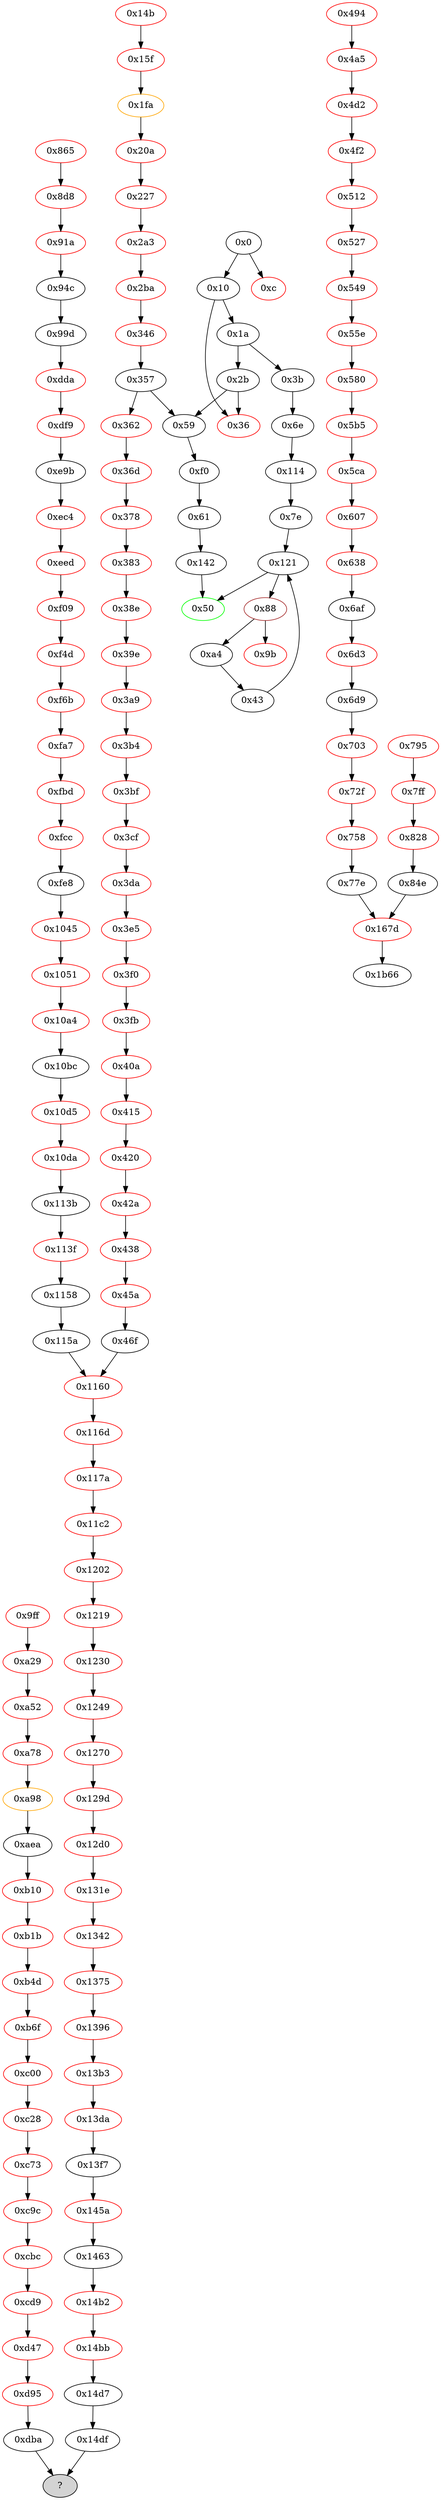 strict digraph "" {
"0x865" [color=red, fillcolor=white, id="0x865", style=filled, tooltip="Block 0x865\n[0x865:0x8d7]\n---\nPredecessors: []\nSuccessors: [0x8d8]\n---\n0x865 JUMPDEST\n0x866 PUSH2 0x53d\n0x869 PUSH1 0x1\n0x86b DUP3\n0x86c PUSH4 0xffffffff\n0x871 PUSH2 0xc4f\n0x874 AND\n0x875 JUMP\n0x876 JUMPDEST\n0x877 PUSH1 0x40\n0x879 MLOAD\n0x87a PUSH1 0x1\n0x87c PUSH1 0x1\n0x87e PUSH1 0xa0\n0x880 SHL\n0x881 SUB\n0x882 DUP3\n0x883 AND\n0x884 SWAP1\n0x885 PUSH32 0x250546491931526473f4670f0964714a4f7272548fa2040f447d653f5cffbbb7\n0x8a6 SWAP1\n0x8a7 PUSH1 0x0\n0x8a9 SWAP1\n0x8aa LOG2\n0x8ab POP\n0x8ac JUMP\n0x8ad JUMPDEST\n0x8ae PUSH1 0x4\n0x8b0 SLOAD\n0x8b1 DUP2\n0x8b2 JUMP\n0x8b3 JUMPDEST\n0x8b4 PUSH1 0x0\n0x8b6 SLOAD\n0x8b7 PUSH1 0x1\n0x8b9 PUSH1 0x1\n0x8bb PUSH1 0xa0\n0x8bd SHL\n0x8be SUB\n0x8bf AND\n0x8c0 DUP2\n0x8c1 JUMP\n0x8c2 JUMPDEST\n0x8c3 PUSH2 0x59a\n0x8c6 PUSH1 0x1\n0x8c8 CALLER\n0x8c9 PUSH4 0xffffffff\n0x8ce PUSH2 0xdbc\n0x8d1 AND\n0x8d2 JUMP\n0x8d3 JUMPDEST\n0x8d4 PUSH2 0x5b6\n0x8d7 JUMPI\n---\n0x865: JUMPDEST \n0x866: V636 = 0x53d\n0x869: V637 = 0x1\n0x86c: V638 = 0xffffffff\n0x871: V639 = 0xc4f\n0x874: V640 = AND 0xc4f 0xffffffff\n0x875: THROW \n0x876: JUMPDEST \n0x877: V641 = 0x40\n0x879: V642 = M[0x40]\n0x87a: V643 = 0x1\n0x87c: V644 = 0x1\n0x87e: V645 = 0xa0\n0x880: V646 = SHL 0xa0 0x1\n0x881: V647 = SUB 0x10000000000000000000000000000000000000000 0x1\n0x883: V648 = AND S0 0xffffffffffffffffffffffffffffffffffffffff\n0x885: V649 = 0x250546491931526473f4670f0964714a4f7272548fa2040f447d653f5cffbbb7\n0x8a7: V650 = 0x0\n0x8aa: LOG V642 0x0 0x250546491931526473f4670f0964714a4f7272548fa2040f447d653f5cffbbb7 V648\n0x8ac: JUMP S1\n0x8ad: JUMPDEST \n0x8ae: V651 = 0x4\n0x8b0: V652 = S[0x4]\n0x8b2: JUMP S0\n0x8b3: JUMPDEST \n0x8b4: V653 = 0x0\n0x8b6: V654 = S[0x0]\n0x8b7: V655 = 0x1\n0x8b9: V656 = 0x1\n0x8bb: V657 = 0xa0\n0x8bd: V658 = SHL 0xa0 0x1\n0x8be: V659 = SUB 0x10000000000000000000000000000000000000000 0x1\n0x8bf: V660 = AND 0xffffffffffffffffffffffffffffffffffffffff V654\n0x8c1: JUMP S0\n0x8c2: JUMPDEST \n0x8c3: V661 = 0x59a\n0x8c6: V662 = 0x1\n0x8c8: V663 = CALLER\n0x8c9: V664 = 0xffffffff\n0x8ce: V665 = 0xdbc\n0x8d1: V666 = AND 0xdbc 0xffffffff\n0x8d2: THROW \n0x8d3: JUMPDEST \n0x8d4: V667 = 0x5b6\n0x8d7: THROWI S0\n---\nEntry stack: []\nStack pops: 1\nStack additions: [S0, 0x53d, V652, V660, V663, 0x1]\nExit stack: []\n\nDef sites:\n"];
"0x115a" [fillcolor=white, id="0x115a", style=filled, tooltip="Block 0x115a\n[0x115a:0x115f]\n---\nPredecessors: [0x1158]\nSuccessors: [0x1160]\n---\n0x115a JUMPDEST\n0x115b POP\n0x115c SWAP1\n0x115d POP\n0x115e PUSH1 0x1\n---\n0x115a: JUMPDEST \n0x115e: V1488 = 0x1\n---\nEntry stack: [V1484]\nStack pops: 3\nStack additions: [S1, 0x1]\nExit stack: [S0, 0x1]\n\nDef sites:\nV1484: {0x1147.0x114c}\n"];
"0x84e" [fillcolor=white, id="0x84e", style=filled, tooltip="Block 0x84e\n[0x84e:0x864]\n---\nPredecessors: [0x828]\nSuccessors: [0x167d]\n---\n0x84e PUSH1 0x40\n0x850 MLOAD\n0x851 PUSH3 0x461bcd\n0x855 PUSH1 0xe5\n0x857 SHL\n0x858 DUP2\n0x859 MSTORE\n0x85a PUSH1 0x4\n0x85c ADD\n0x85d PUSH2 0x2e5\n0x860 SWAP1\n0x861 PUSH2 0x167d\n0x864 JUMP\n---\n0x84e: V627 = 0x40\n0x850: V628 = M[0x40]\n0x851: V629 = 0x461bcd\n0x855: V630 = 0xe5\n0x857: V631 = SHL 0xe5 0x461bcd\n0x859: M[V628] = 0x8c379a000000000000000000000000000000000000000000000000000000000\n0x85a: V632 = 0x4\n0x85c: V633 = ADD 0x4 V628\n0x85d: V634 = 0x2e5\n0x861: V635 = 0x167d\n0x864: JUMP 0x167d\n---\nEntry stack: [S0]\nStack pops: 0\nStack additions: [0x2e5, V633]\nExit stack: [S0, 0x2e5, V633]\n\nDef sites:\nS0: {}\n"];
"0x703" [color=red, fillcolor=white, id="0x703", style=filled, tooltip="Block 0x703\n[0x703:0x72e]\n---\nPredecessors: [0x6d9]\nSuccessors: [0x72f]\n---\n0x703 JUMPDEST\n0x704 SWAP3\n0x705 SWAP2\n0x706 POP\n0x707 POP\n0x708 JUMP\n0x709 JUMPDEST\n0x70a PUSH1 0x0\n0x70c PUSH2 0x3ca\n0x70f PUSH1 0x1\n0x711 DUP4\n0x712 PUSH4 0xffffffff\n0x717 PUSH2 0xa3d\n0x71a AND\n0x71b JUMP\n0x71c JUMPDEST\n0x71d PUSH1 0x0\n0x71f SLOAD\n0x720 PUSH1 0x1\n0x722 PUSH1 0x1\n0x724 PUSH1 0xa0\n0x726 SHL\n0x727 SUB\n0x728 AND\n0x729 CALLER\n0x72a EQ\n0x72b PUSH2 0x40d\n0x72e JUMPI\n---\n0x703: JUMPDEST \n0x708: JUMP S3\n0x709: JUMPDEST \n0x70a: V501 = 0x0\n0x70c: V502 = 0x3ca\n0x70f: V503 = 0x1\n0x712: V504 = 0xffffffff\n0x717: V505 = 0xa3d\n0x71a: V506 = AND 0xa3d 0xffffffff\n0x71b: THROW \n0x71c: JUMPDEST \n0x71d: V507 = 0x0\n0x71f: V508 = S[0x0]\n0x720: V509 = 0x1\n0x722: V510 = 0x1\n0x724: V511 = 0xa0\n0x726: V512 = SHL 0xa0 0x1\n0x727: V513 = SUB 0x10000000000000000000000000000000000000000 0x1\n0x728: V514 = AND 0xffffffffffffffffffffffffffffffffffffffff V508\n0x729: V515 = CALLER\n0x72a: V516 = EQ V515 V514\n0x72b: V517 = 0x40d\n0x72e: THROWI V516\n---\nEntry stack: [0x0]\nStack pops: 9\nStack additions: []\nExit stack: []\n\nDef sites:\n0x0: {0x6ff.0x701}\n"];
"0x113b" [fillcolor=white, id="0x113b", style=filled, tooltip="Block 0x113b\n[0x113b:0x113e]\n---\nPredecessors: [0x10da]\nSuccessors: [0x113f]\n---\n0x113b DUP2\n0x113c PUSH1 0x20\n0x113e ADD\n---\n0x113c: V1479 = 0x20\n0x113e: V1480 = ADD 0x20 V1470\n---\nEntry stack: [S4, 0x60, 0x60, V1470, V1468]\nStack pops: 2\nStack additions: [S1, S0, V1480]\nExit stack: [S4, 0x60, 0x60, V1470, V1468, V1480]\n\nDef sites:\nS4: {}\n0x60: {0x1113.0x1114}\n0x60: {0x1113.0x1114}\nV1470: {0x1113.0x1124}\nV1468: {0x1113.0x1121}\n"];
"0x45a" [color=red, fillcolor=white, id="0x45a", style=filled, tooltip="Block 0x45a\n[0x45a:0x46e]\n---\nPredecessors: [0x438]\nSuccessors: [0x46f]\n---\n0x45a PUSH1 0x0\n0x45c DUP1\n0x45d REVERT\n0x45e JUMPDEST\n0x45f POP\n0x460 PUSH2 0x117\n0x463 PUSH2 0x2bb\n0x466 JUMP\n0x467 JUMPDEST\n0x468 CALLVALUE\n0x469 DUP1\n0x46a ISZERO\n0x46b PUSH2 0x13a\n0x46e JUMPI\n---\n0x45a: V302 = 0x0\n0x45d: REVERT 0x0 0x0\n0x45e: JUMPDEST \n0x460: V303 = 0x117\n0x463: V304 = 0x2bb\n0x466: THROW \n0x467: JUMPDEST \n0x468: V305 = CALLVALUE\n0x46a: V306 = ISZERO V305\n0x46b: V307 = 0x13a\n0x46e: THROWI V306\n---\nEntry stack: [V299]\nStack pops: 0\nStack additions: [0x117, V305]\nExit stack: []\n\nDef sites:\nV299: {0x452.0x453}\n"];
"0x91a" [color=red, fillcolor=white, id="0x91a", style=filled, tooltip="Block 0x91a\n[0x91a:0x94b]\n---\nPredecessors: [0x8d8]\nSuccessors: [0x94c]\n---\n0x91a PUSH1 0x3\n0x91c SLOAD\n0x91d PUSH1 0x0\n0x91f SWAP1\n0x920 PUSH2 0x601\n0x923 SWAP1\n0x924 PUSH1 0x1\n0x926 SWAP1\n0x927 PUSH1 0x1\n0x929 PUSH1 0x1\n0x92b PUSH1 0xa0\n0x92d SHL\n0x92e SUB\n0x92f AND\n0x930 PUSH4 0xffffffff\n0x935 PUSH2 0xa3d\n0x938 AND\n0x939 JUMP\n0x93a JUMPDEST\n0x93b SWAP1\n0x93c POP\n0x93d DUP1\n0x93e PUSH2 0xffff\n0x941 AND\n0x942 DUP4\n0x943 PUSH2 0xffff\n0x946 AND\n0x947 LT\n0x948 PUSH2 0x62a\n0x94b JUMPI\n---\n0x91a: V695 = 0x3\n0x91c: V696 = S[0x3]\n0x91d: V697 = 0x0\n0x920: V698 = 0x601\n0x924: V699 = 0x1\n0x927: V700 = 0x1\n0x929: V701 = 0x1\n0x92b: V702 = 0xa0\n0x92d: V703 = SHL 0xa0 0x1\n0x92e: V704 = SUB 0x10000000000000000000000000000000000000000 0x1\n0x92f: V705 = AND 0xffffffffffffffffffffffffffffffffffffffff V696\n0x930: V706 = 0xffffffff\n0x935: V707 = 0xa3d\n0x938: V708 = AND 0xa3d 0xffffffff\n0x939: THROW \n0x93a: JUMPDEST \n0x93e: V709 = 0xffff\n0x941: V710 = AND 0xffff S0\n0x943: V711 = 0xffff\n0x946: V712 = AND 0xffff S3\n0x947: V713 = LT V712 V710\n0x948: V714 = 0x62a\n0x94b: THROWI V713\n---\nEntry stack: [S1, V693]\nStack pops: 0\nStack additions: [0x0, 0x601, 0x1, V705, S0, S2, S3]\nExit stack: []\n\nDef sites:\nS1: {}\nV693: {0x902.0x914}\n"];
"0x758" [color=red, fillcolor=white, id="0x758", style=filled, tooltip="Block 0x758\n[0x758:0x77d]\n---\nPredecessors: [0x72f]\nSuccessors: [0x77e]\n---\n0x758 PUSH1 0x40\n0x75a MLOAD\n0x75b PUSH3 0x461bcd\n0x75f PUSH1 0xe5\n0x761 SHL\n0x762 DUP2\n0x763 MSTORE\n0x764 PUSH1 0x4\n0x766 ADD\n0x767 PUSH2 0x2e5\n0x76a SWAP1\n0x76b PUSH2 0x1547\n0x76e JUMP\n0x76f JUMPDEST\n0x770 PUSH1 0x1\n0x772 PUSH1 0x1\n0x774 PUSH1 0xa0\n0x776 SHL\n0x777 SUB\n0x778 DUP3\n0x779 AND\n0x77a PUSH2 0x45c\n0x77d JUMPI\n---\n0x758: V537 = 0x40\n0x75a: V538 = M[0x40]\n0x75b: V539 = 0x461bcd\n0x75f: V540 = 0xe5\n0x761: V541 = SHL 0xe5 0x461bcd\n0x763: M[V538] = 0x8c379a000000000000000000000000000000000000000000000000000000000\n0x764: V542 = 0x4\n0x766: V543 = ADD 0x4 V538\n0x767: V544 = 0x2e5\n0x76b: V545 = 0x1547\n0x76e: THROW \n0x76f: JUMPDEST \n0x770: V546 = 0x1\n0x772: V547 = 0x1\n0x774: V548 = 0xa0\n0x776: V549 = SHL 0xa0 0x1\n0x777: V550 = SUB 0x10000000000000000000000000000000000000000 0x1\n0x779: V551 = AND S1 0xffffffffffffffffffffffffffffffffffffffff\n0x77a: V552 = 0x45c\n0x77d: THROWI V551\n---\nEntry stack: []\nStack pops: 0\nStack additions: [0x2e5, V543, S0, S1]\nExit stack: []\n\nDef sites:\n"];
"0x527" [color=red, fillcolor=white, id="0x527", style=filled, tooltip="Block 0x527\n[0x527:0x548]\n---\nPredecessors: [0x512]\nSuccessors: [0x549]\n---\n0x527 PUSH1 0x0\n0x529 DUP1\n0x52a REVERT\n0x52b JUMPDEST\n0x52c POP\n0x52d PUSH2 0x1fb\n0x530 PUSH2 0x57a\n0x533 JUMP\n0x534 JUMPDEST\n0x535 PUSH1 0x40\n0x537 MLOAD\n0x538 PUSH2 0x15b\n0x53b SWAP2\n0x53c SWAP1\n0x53d PUSH2 0x10f0\n0x540 JUMP\n0x541 JUMPDEST\n0x542 CALLVALUE\n0x543 DUP1\n0x544 ISZERO\n0x545 PUSH2 0x214\n0x548 JUMPI\n---\n0x527: V365 = 0x0\n0x52a: REVERT 0x0 0x0\n0x52b: JUMPDEST \n0x52d: V366 = 0x1fb\n0x530: V367 = 0x57a\n0x533: THROW \n0x534: JUMPDEST \n0x535: V368 = 0x40\n0x537: V369 = M[0x40]\n0x538: V370 = 0x15b\n0x53d: V371 = 0x10f0\n0x540: THROW \n0x541: JUMPDEST \n0x542: V372 = CALLVALUE\n0x544: V373 = ISZERO V372\n0x545: V374 = 0x214\n0x548: THROWI V373\n---\nEntry stack: [V362]\nStack pops: 0\nStack additions: [0x1fb, V369, S0, 0x15b, V372]\nExit stack: []\n\nDef sites:\nV362: {0x51f.0x520}\n"];
"0x828" [color=red, fillcolor=white, id="0x828", style=filled, tooltip="Block 0x828\n[0x828:0x84d]\n---\nPredecessors: [0x7ff]\nSuccessors: [0x84e]\n---\n0x828 PUSH1 0x40\n0x82a MLOAD\n0x82b PUSH3 0x461bcd\n0x82f PUSH1 0xe5\n0x831 SHL\n0x832 DUP2\n0x833 MSTORE\n0x834 PUSH1 0x4\n0x836 ADD\n0x837 PUSH2 0x2e5\n0x83a SWAP1\n0x83b PUSH2 0x1547\n0x83e JUMP\n0x83f JUMPDEST\n0x840 PUSH1 0x1\n0x842 PUSH1 0x1\n0x844 PUSH1 0xa0\n0x846 SHL\n0x847 SUB\n0x848 DUP2\n0x849 AND\n0x84a PUSH2 0x52c\n0x84d JUMPI\n---\n0x828: V611 = 0x40\n0x82a: V612 = M[0x40]\n0x82b: V613 = 0x461bcd\n0x82f: V614 = 0xe5\n0x831: V615 = SHL 0xe5 0x461bcd\n0x833: M[V612] = 0x8c379a000000000000000000000000000000000000000000000000000000000\n0x834: V616 = 0x4\n0x836: V617 = ADD 0x4 V612\n0x837: V618 = 0x2e5\n0x83b: V619 = 0x1547\n0x83e: THROW \n0x83f: JUMPDEST \n0x840: V620 = 0x1\n0x842: V621 = 0x1\n0x844: V622 = 0xa0\n0x846: V623 = SHL 0xa0 0x1\n0x847: V624 = SUB 0x10000000000000000000000000000000000000000 0x1\n0x849: V625 = AND S0 0xffffffffffffffffffffffffffffffffffffffff\n0x84a: V626 = 0x52c\n0x84d: THROWI V625\n---\nEntry stack: []\nStack pops: 0\nStack additions: [0x2e5, V617, S0]\nExit stack: []\n\nDef sites:\n"];
"0xa29" [color=red, fillcolor=white, id="0xa29", style=filled, tooltip="Block 0xa29\n[0xa29:0xa51]\n---\nPredecessors: [0x9ff]\nSuccessors: [0xa52]\n---\n0xa29 PUSH1 0x40\n0xa2b MLOAD\n0xa2c PUSH3 0x461bcd\n0xa30 PUSH1 0xe5\n0xa32 SHL\n0xa33 DUP2\n0xa34 MSTORE\n0xa35 PUSH1 0x4\n0xa37 ADD\n0xa38 PUSH2 0x2e5\n0xa3b SWAP1\n0xa3c PUSH2 0x1639\n0xa3f JUMP\n0xa40 JUMPDEST\n0xa41 PUSH1 0x3\n0xa43 SLOAD\n0xa44 PUSH1 0x1\n0xa46 PUSH1 0x1\n0xa48 PUSH1 0xa0\n0xa4a SHL\n0xa4b SUB\n0xa4c AND\n0xa4d ISZERO\n0xa4e PUSH2 0x730\n0xa51 JUMPI\n---\n0xa29: V784 = 0x40\n0xa2b: V785 = M[0x40]\n0xa2c: V786 = 0x461bcd\n0xa30: V787 = 0xe5\n0xa32: V788 = SHL 0xe5 0x461bcd\n0xa34: M[V785] = 0x8c379a000000000000000000000000000000000000000000000000000000000\n0xa35: V789 = 0x4\n0xa37: V790 = ADD 0x4 V785\n0xa38: V791 = 0x2e5\n0xa3c: V792 = 0x1639\n0xa3f: THROW \n0xa40: JUMPDEST \n0xa41: V793 = 0x3\n0xa43: V794 = S[0x3]\n0xa44: V795 = 0x1\n0xa46: V796 = 0x1\n0xa48: V797 = 0xa0\n0xa4a: V798 = SHL 0xa0 0x1\n0xa4b: V799 = SUB 0x10000000000000000000000000000000000000000 0x1\n0xa4c: V800 = AND 0xffffffffffffffffffffffffffffffffffffffff V794\n0xa4d: V801 = ISZERO V800\n0xa4e: V802 = 0x730\n0xa51: THROWI V801\n---\nEntry stack: [0x60]\nStack pops: 0\nStack additions: [0x2e5, V790]\nExit stack: []\n\nDef sites:\n0x60: {0xa13.0xa17}\n"];
"0x3a9" [color=red, fillcolor=white, id="0x3a9", style=filled, tooltip="Block 0x3a9\n[0x3a9:0x3b3]\n---\nPredecessors: [0x39e]\nSuccessors: [0x3b4]\n---\n0x3a9 DUP1\n0x3aa PUSH4 0x994b68b5\n0x3af EQ\n0x3b0 PUSH2 0x21d\n0x3b3 JUMPI\n---\n0x3aa: V253 = 0x994b68b5\n0x3af: V254 = EQ 0x994b68b5 S0\n0x3b0: V255 = 0x21d\n0x3b3: THROWI V254\n---\nEntry stack: [S0]\nStack pops: 1\nStack additions: [S0]\nExit stack: [S0]\n\nDef sites:\nS0: {}\n"];
"0x1b66" [fillcolor=white, id="0x1b66", style=filled, tooltip="Block 0x1b66\n[0x1b66:0x1be5]\n---\nPredecessors: [0x167d]\nSuccessors: []\n---\n0x1b66 PUSH1 0x0\n0x1b68 DUP1\n0x1b69 REVERT\n0x1b6a JUMPDEST\n0x1b6b PUSH1 0x1\n0x1b6d SWAP1\n0x1b6e DUP2\n0x1b6f ADD\n0x1b70 DUP1\n0x1b71 SLOAD\n0x1b72 SWAP1\n0x1b73 SWAP2\n0x1b74 ADD\n0x1b75 DUP2\n0x1b76 SSTORE\n0x1b77 PUSH1 0x0\n0x1b79 MSTORE\n0x1b7a JUMP\n0x1b7b INVALID\n0x1b7c LOG2\n0x1b7d PUSH5 0x6970667358\n0x1b83 MISSING 0x22\n0x1b84 SLT\n0x1b85 SHA3\n0x1b86 MISSING 0xb0\n0x1b87 PUSH17 0xdac6602a2e083a313aced881f88a68fc7b\n0x1b99 RETURNDATASIZE\n0x1b9a MISSING 0x29\n0x1b9b MISSING 0xbb\n0x1b9c SLT\n0x1b9d DUP12\n0x1b9e AND\n0x1b9f DUP4\n0x1ba0 MISSING 0xa6\n0x1ba1 DUP2\n0x1ba2 MISSING 0xd5\n0x1ba3 JUMP\n0x1ba4 CODESIZE\n0x1ba5 PUSH28 0x64736f6c63430006020033a2646970667358221220d4df679dd4869d\n0x1bc2 MISSING 0xc6\n0x1bc3 PUSH20 0x7b3cc34c88dd2e509bcf411bab98a6f6a0191001\n0x1bd8 MISSING 0xc1\n0x1bd9 MISSING 0xa5\n0x1bda MISSING 0xe5\n0x1bdb PUSH5 0x736f6c6343\n0x1be1 STOP\n0x1be2 MOD\n0x1be3 MUL\n0x1be4 STOP\n0x1be5 CALLER\n---\n0x1b66: V1973 = 0x0\n0x1b69: REVERT 0x0 0x0\n0x1b6a: JUMPDEST \n0x1b6b: V1974 = 0x1\n0x1b6f: V1975 = ADD 0x1 S0\n0x1b71: V1976 = S[V1975]\n0x1b74: V1977 = ADD 0x1 V1976\n0x1b76: S[V1975] = V1977\n0x1b77: V1978 = 0x0\n0x1b79: M[0x0] = V1975\n0x1b7a: JUMP S1\n0x1b7b: INVALID \n0x1b7c: LOG S0 S1 S2 S3\n0x1b7d: V1979 = 0x6970667358\n0x1b83: MISSING 0x22\n0x1b84: V1980 = SLT S0 S1\n0x1b85: V1981 = SHA3 V1980 S2\n0x1b86: MISSING 0xb0\n0x1b87: V1982 = 0xdac6602a2e083a313aced881f88a68fc7b\n0x1b99: V1983 = RETURNDATASIZE\n0x1b9a: MISSING 0x29\n0x1b9b: MISSING 0xbb\n0x1b9c: V1984 = SLT S0 S1\n0x1b9e: V1985 = AND S12 V1984\n0x1ba0: MISSING 0xa6\n0x1ba2: MISSING 0xd5\n0x1ba3: JUMP S0\n0x1ba4: V1986 = CODESIZE\n0x1ba5: V1987 = 0x64736f6c63430006020033a2646970667358221220d4df679dd4869d\n0x1bc2: MISSING 0xc6\n0x1bc3: V1988 = 0x7b3cc34c88dd2e509bcf411bab98a6f6a0191001\n0x1bd8: MISSING 0xc1\n0x1bd9: MISSING 0xa5\n0x1bda: MISSING 0xe5\n0x1bdb: V1989 = 0x736f6c6343\n0x1be1: STOP \n0x1be2: V1990 = MOD S0 S1\n0x1be3: V1991 = MUL V1990 S2\n0x1be4: STOP \n0x1be5: V1992 = CALLER\n---\nEntry stack: [S0]\nStack pops: 0\nStack additions: [0x6970667358, V1981, V1983, 0xdac6602a2e083a313aced881f88a68fc7b, S4, V1985, S2, S3, S4, S5, S6, S7, S8, S9, S10, S11, S12, S1, S0, S1, 0x64736f6c63430006020033a2646970667358221220d4df679dd4869d, V1986, 0x7b3cc34c88dd2e509bcf411bab98a6f6a0191001, 0x736f6c6343, V1991, V1992]\nExit stack: []\n\nDef sites:\nS0: {}\n"];
"0x167d" [color=red, fillcolor=white, id="0x167d", style=filled, tooltip="Block 0x167d\n[0x167d:0x1b65]\n---\nPredecessors: [0x77e, 0x84e]\nSuccessors: [0x1b66]\n---\n0x167d JUMPDEST\n0x167e PUSH1 0x20\n0x1680 DUP1\n0x1681 DUP3\n0x1682 MSTORE\n0x1683 PUSH1 0x39\n0x1685 SWAP1\n0x1686 DUP3\n0x1687 ADD\n0x1688 MSTORE\n0x1689 PUSH32 0x56616c756520617420696e736572746564206c6f636174696f6e20646f657320\n0x16aa PUSH1 0x40\n0x16ac DUP3\n0x16ad ADD\n0x16ae MSTORE\n0x16af PUSH32 0x6e6f74206d6174636820696e7365727465642076616c75652e00000000000000\n0x16d0 PUSH1 0x60\n0x16d2 DUP3\n0x16d3 ADD\n0x16d4 MSTORE\n0x16d5 PUSH1 0x80\n0x16d7 ADD\n0x16d8 SWAP1\n0x16d9 JUMP\n0x16da JUMPDEST\n0x16db PUSH1 0x20\n0x16dd DUP1\n0x16de DUP3\n0x16df MSTORE\n0x16e0 PUSH1 0x31\n0x16e2 SWAP1\n0x16e3 DUP3\n0x16e4 ADD\n0x16e5 MSTORE\n0x16e6 PUSH32 0x54686973206d6574686f642063616e206f6e6c792062652063616c6c65642064\n0x1707 PUSH1 0x40\n0x1709 DUP3\n0x170a ADD\n0x170b MSTORE\n0x170c PUSH32 0x7572696e672061207265636f766572792e000000000000000000000000000000\n0x172d PUSH1 0x60\n0x172f DUP3\n0x1730 ADD\n0x1731 MSTORE\n0x1732 PUSH1 0x80\n0x1734 ADD\n0x1735 SWAP1\n0x1736 JUMP\n0x1737 JUMPDEST\n0x1738 PUSH1 0x20\n0x173a DUP1\n0x173b DUP3\n0x173c MSTORE\n0x173d PUSH1 0x43\n0x173f SWAP1\n0x1740 DUP3\n0x1741 ADD\n0x1742 MSTORE\n0x1743 PUSH32 0x57616c6c657420646f6573206e6f74206861766520656e6f7567682066756e64\n0x1764 PUSH1 0x40\n0x1766 DUP3\n0x1767 ADD\n0x1768 MSTORE\n0x1769 PUSH32 0x7320617661696c61626c6520746f206465706c6f792074686520636f6e747261\n0x178a PUSH1 0x60\n0x178c DUP3\n0x178d ADD\n0x178e MSTORE\n0x178f PUSH3 0x31ba17\n0x1793 PUSH1 0xe9\n0x1795 SHL\n0x1796 PUSH1 0x80\n0x1798 DUP3\n0x1799 ADD\n0x179a MSTORE\n0x179b PUSH1 0xa0\n0x179d ADD\n0x179e SWAP1\n0x179f JUMP\n0x17a0 JUMPDEST\n0x17a1 PUSH1 0x20\n0x17a3 DUP1\n0x17a4 DUP3\n0x17a5 MSTORE\n0x17a6 PUSH1 0x38\n0x17a8 SWAP1\n0x17a9 DUP3\n0x17aa ADD\n0x17ab MSTORE\n0x17ac PUSH32 0x43616c6c6572206973206e6f7420726567697374657265642061732061207265\n0x17cd PUSH1 0x40\n0x17cf DUP3\n0x17d0 ADD\n0x17d1 MSTORE\n0x17d2 PUSH32 0x636f766572657220666f7220746869732077616c6c65742e0000000000000000\n0x17f3 PUSH1 0x60\n0x17f5 DUP3\n0x17f6 ADD\n0x17f7 MSTORE\n0x17f8 PUSH1 0x80\n0x17fa ADD\n0x17fb SWAP1\n0x17fc JUMP\n0x17fd JUMPDEST\n0x17fe PUSH1 0x20\n0x1800 DUP1\n0x1801 DUP3\n0x1802 MSTORE\n0x1803 PUSH1 0x4f\n0x1805 SWAP1\n0x1806 DUP3\n0x1807 ADD\n0x1808 MSTORE\n0x1809 PUSH32 0x5265636f7665727920697320616c726561647920756e6465722077617920616e\n0x182a PUSH1 0x40\n0x182c DUP3\n0x182d ADD\n0x182e MSTORE\n0x182f PUSH32 0x64206e6577207265636f766572657220646f65736e2774206861766520612068\n0x1850 PUSH1 0x60\n0x1852 DUP3\n0x1853 ADD\n0x1854 MSTORE\n0x1855 PUSH32 0x6967686572207072696f726974792e0000000000000000000000000000000000\n0x1876 PUSH1 0x80\n0x1878 DUP3\n0x1879 ADD\n0x187a MSTORE\n0x187b PUSH1 0xa0\n0x187d ADD\n0x187e SWAP1\n0x187f JUMP\n0x1880 JUMPDEST\n0x1881 PUSH1 0x20\n0x1883 DUP1\n0x1884 DUP3\n0x1885 MSTORE\n0x1886 PUSH1 0x2f\n0x1888 SWAP1\n0x1889 DUP3\n0x188a ADD\n0x188b MSTORE\n0x188c PUSH32 0x54686973206d6574686f642063616e6e6f742062652063616c6c656420647572\n0x18ad PUSH1 0x40\n0x18af DUP3\n0x18b0 ADD\n0x18b1 MSTORE\n0x18b2 PUSH32 0x696e672061207265636f766572792e0000000000000000000000000000000000\n0x18d3 PUSH1 0x60\n0x18d5 DUP3\n0x18d6 ADD\n0x18d7 MSTORE\n0x18d8 PUSH1 0x80\n0x18da ADD\n0x18db SWAP1\n0x18dc JUMP\n0x18dd JUMPDEST\n0x18de PUSH1 0x20\n0x18e0 DUP1\n0x18e1 DUP3\n0x18e2 MSTORE\n0x18e3 PUSH1 0x69\n0x18e5 SWAP1\n0x18e6 DUP3\n0x18e7 ADD\n0x18e8 MSTORE\n0x18e9 PUSH32 0x5472616e73616374696f6e20657865637574696f6e206d75737420636f6e7461\n0x190a PUSH1 0x40\n0x190c DUP3\n0x190d ADD\n0x190e MSTORE\n0x190f PUSH32 0x696e20612064657374696e6174696f6e2e2020496620796f75206d65616e7420\n0x1930 PUSH1 0x60\n0x1932 DUP3\n0x1933 ADD\n0x1934 MSTORE\n0x1935 PUSH32 0x746f206465706c6f79206120636f6e74726163742c20757365206465706c6f79\n0x1956 PUSH1 0x80\n0x1958 DUP3\n0x1959 ADD\n0x195a MSTORE\n0x195b PUSH9 0x1034b739ba32b0b217\n0x1965 PUSH1 0xb9\n0x1967 SHL\n0x1968 PUSH1 0xa0\n0x196a DUP3\n0x196b ADD\n0x196c MSTORE\n0x196d PUSH1 0xc0\n0x196f ADD\n0x1970 SWAP1\n0x1971 JUMP\n0x1972 JUMPDEST\n0x1973 PUSH1 0x20\n0x1975 DUP1\n0x1976 DUP3\n0x1977 MSTORE\n0x1978 PUSH1 0x24\n0x197a SWAP1\n0x197b DUP3\n0x197c ADD\n0x197d MSTORE\n0x197e PUSH32 0x4f6e6c7920746865206f776e6572206d61792063616c6c2074686973206d6574\n0x199f PUSH1 0x40\n0x19a1 DUP3\n0x19a2 ADD\n0x19a3 MSTORE\n0x19a4 PUSH4 0x3437b217\n0x19a9 PUSH1 0xe1\n0x19ab SHL\n0x19ac PUSH1 0x60\n0x19ae DUP3\n0x19af ADD\n0x19b0 MSTORE\n0x19b1 PUSH1 0x80\n0x19b3 ADD\n0x19b4 SWAP1\n0x19b5 JUMP\n0x19b6 JUMPDEST\n0x19b7 PUSH1 0x20\n0x19b9 DUP1\n0x19ba DUP3\n0x19bb MSTORE\n0x19bc PUSH1 0x22\n0x19be SWAP1\n0x19bf DUP3\n0x19c0 ADD\n0x19c1 MSTORE\n0x19c2 PUSH32 0x5265636f766572792061646472657373206d75737420626520737570706c6965\n0x19e3 PUSH1 0x40\n0x19e5 DUP3\n0x19e6 ADD\n0x19e7 MSTORE\n0x19e8 PUSH2 0x3217\n0x19eb PUSH1 0xf1\n0x19ed SHL\n0x19ee PUSH1 0x60\n0x19f0 DUP3\n0x19f1 ADD\n0x19f2 MSTORE\n0x19f3 PUSH1 0x80\n0x19f5 ADD\n0x19f6 SWAP1\n0x19f7 JUMP\n0x19f8 JUMPDEST\n0x19f9 PUSH1 0x20\n0x19fb DUP1\n0x19fc DUP3\n0x19fd MSTORE\n0x19fe PUSH1 0x35\n0x1a00 SWAP1\n0x1a01 DUP3\n0x1a02 ADD\n0x1a03 MSTORE\n0x1a04 PUSH32 0x4b657920617420696e736572746564206c6f636174696f6e20646f6573206e6f\n0x1a25 PUSH1 0x40\n0x1a27 DUP3\n0x1a28 ADD\n0x1a29 MSTORE\n0x1a2a PUSH32 0x74206d6174636820696e736572746564206b65792e0000000000000000000000\n0x1a4b PUSH1 0x60\n0x1a4d DUP3\n0x1a4e ADD\n0x1a4f MSTORE\n0x1a50 PUSH1 0x80\n0x1a52 ADD\n0x1a53 SWAP1\n0x1a54 JUMP\n0x1a55 JUMPDEST\n0x1a56 PUSH1 0x20\n0x1a58 DUP1\n0x1a59 DUP3\n0x1a5a MSTORE\n0x1a5b PUSH1 0x34\n0x1a5d SWAP1\n0x1a5e DUP3\n0x1a5f ADD\n0x1a60 MSTORE\n0x1a61 PUSH32 0x436f6e7472616374206465706c6f796d656e74206d75737420636f6e7461696e\n0x1a82 PUSH1 0x40\n0x1a84 DUP3\n0x1a85 ADD\n0x1a86 MSTORE\n0x1a87 PUSH32 0x2062797465636f646520746f206465706c6f792e000000000000000000000000\n0x1aa8 PUSH1 0x60\n0x1aaa DUP3\n0x1aab ADD\n0x1aac MSTORE\n0x1aad PUSH1 0x80\n0x1aaf ADD\n0x1ab0 SWAP1\n0x1ab1 JUMP\n0x1ab2 JUMPDEST\n0x1ab3 PUSH1 0x20\n0x1ab5 DUP1\n0x1ab6 DUP3\n0x1ab7 MSTORE\n0x1ab8 PUSH1 0x38\n0x1aba SWAP1\n0x1abb DUP3\n0x1abc ADD\n0x1abd MSTORE\n0x1abe PUSH32 0x52656d6f766564206b6579207374696c6c2065786973747320696e2074686520\n0x1adf PUSH1 0x40\n0x1ae1 DUP3\n0x1ae2 ADD\n0x1ae3 MSTORE\n0x1ae4 PUSH32 0x6172726179206174206f726967696e616c20696e6465782e0000000000000000\n0x1b05 PUSH1 0x60\n0x1b07 DUP3\n0x1b08 ADD\n0x1b09 MSTORE\n0x1b0a PUSH1 0x80\n0x1b0c ADD\n0x1b0d SWAP1\n0x1b0e JUMP\n0x1b0f JUMPDEST\n0x1b10 PUSH1 0x20\n0x1b12 DUP1\n0x1b13 DUP3\n0x1b14 MSTORE\n0x1b15 PUSH1 0x1a\n0x1b17 SWAP1\n0x1b18 DUP3\n0x1b19 ADD\n0x1b1a MSTORE\n0x1b1b PUSH32 0x436f6e747261637420657865637574696f6e206661696c65642e000000000000\n0x1b3c PUSH1 0x40\n0x1b3e DUP3\n0x1b3f ADD\n0x1b40 MSTORE\n0x1b41 PUSH1 0x60\n0x1b43 ADD\n0x1b44 SWAP1\n0x1b45 JUMP\n0x1b46 JUMPDEST\n0x1b47 PUSH2 0xffff\n0x1b4a SWAP2\n0x1b4b SWAP1\n0x1b4c SWAP2\n0x1b4d AND\n0x1b4e DUP2\n0x1b4f MSTORE\n0x1b50 PUSH1 0x20\n0x1b52 ADD\n0x1b53 SWAP1\n0x1b54 JUMP\n0x1b55 JUMPDEST\n0x1b56 PUSH1 0x1\n0x1b58 PUSH1 0x1\n0x1b5a PUSH1 0xa0\n0x1b5c SHL\n0x1b5d SUB\n0x1b5e DUP2\n0x1b5f AND\n0x1b60 DUP2\n0x1b61 EQ\n0x1b62 PUSH2 0x923\n0x1b65 JUMPI\n---\n0x167d: JUMPDEST \n0x167e: V1801 = 0x20\n0x1682: M[S0] = 0x20\n0x1683: V1802 = 0x39\n0x1687: V1803 = ADD S0 0x20\n0x1688: M[V1803] = 0x39\n0x1689: V1804 = 0x56616c756520617420696e736572746564206c6f636174696f6e20646f657320\n0x16aa: V1805 = 0x40\n0x16ad: V1806 = ADD S0 0x40\n0x16ae: M[V1806] = 0x56616c756520617420696e736572746564206c6f636174696f6e20646f657320\n0x16af: V1807 = 0x6e6f74206d6174636820696e7365727465642076616c75652e00000000000000\n0x16d0: V1808 = 0x60\n0x16d3: V1809 = ADD S0 0x60\n0x16d4: M[V1809] = 0x6e6f74206d6174636820696e7365727465642076616c75652e00000000000000\n0x16d5: V1810 = 0x80\n0x16d7: V1811 = ADD 0x80 S0\n0x16d9: THROW \n0x16da: JUMPDEST \n0x16db: V1812 = 0x20\n0x16df: M[S0] = 0x20\n0x16e0: V1813 = 0x31\n0x16e4: V1814 = ADD S0 0x20\n0x16e5: M[V1814] = 0x31\n0x16e6: V1815 = 0x54686973206d6574686f642063616e206f6e6c792062652063616c6c65642064\n0x1707: V1816 = 0x40\n0x170a: V1817 = ADD S0 0x40\n0x170b: M[V1817] = 0x54686973206d6574686f642063616e206f6e6c792062652063616c6c65642064\n0x170c: V1818 = 0x7572696e672061207265636f766572792e000000000000000000000000000000\n0x172d: V1819 = 0x60\n0x1730: V1820 = ADD S0 0x60\n0x1731: M[V1820] = 0x7572696e672061207265636f766572792e000000000000000000000000000000\n0x1732: V1821 = 0x80\n0x1734: V1822 = ADD 0x80 S0\n0x1736: JUMP S1\n0x1737: JUMPDEST \n0x1738: V1823 = 0x20\n0x173c: M[S0] = 0x20\n0x173d: V1824 = 0x43\n0x1741: V1825 = ADD S0 0x20\n0x1742: M[V1825] = 0x43\n0x1743: V1826 = 0x57616c6c657420646f6573206e6f74206861766520656e6f7567682066756e64\n0x1764: V1827 = 0x40\n0x1767: V1828 = ADD S0 0x40\n0x1768: M[V1828] = 0x57616c6c657420646f6573206e6f74206861766520656e6f7567682066756e64\n0x1769: V1829 = 0x7320617661696c61626c6520746f206465706c6f792074686520636f6e747261\n0x178a: V1830 = 0x60\n0x178d: V1831 = ADD S0 0x60\n0x178e: M[V1831] = 0x7320617661696c61626c6520746f206465706c6f792074686520636f6e747261\n0x178f: V1832 = 0x31ba17\n0x1793: V1833 = 0xe9\n0x1795: V1834 = SHL 0xe9 0x31ba17\n0x1796: V1835 = 0x80\n0x1799: V1836 = ADD S0 0x80\n0x179a: M[V1836] = 0x63742e0000000000000000000000000000000000000000000000000000000000\n0x179b: V1837 = 0xa0\n0x179d: V1838 = ADD 0xa0 S0\n0x179f: JUMP S1\n0x17a0: JUMPDEST \n0x17a1: V1839 = 0x20\n0x17a5: M[S0] = 0x20\n0x17a6: V1840 = 0x38\n0x17aa: V1841 = ADD S0 0x20\n0x17ab: M[V1841] = 0x38\n0x17ac: V1842 = 0x43616c6c6572206973206e6f7420726567697374657265642061732061207265\n0x17cd: V1843 = 0x40\n0x17d0: V1844 = ADD S0 0x40\n0x17d1: M[V1844] = 0x43616c6c6572206973206e6f7420726567697374657265642061732061207265\n0x17d2: V1845 = 0x636f766572657220666f7220746869732077616c6c65742e0000000000000000\n0x17f3: V1846 = 0x60\n0x17f6: V1847 = ADD S0 0x60\n0x17f7: M[V1847] = 0x636f766572657220666f7220746869732077616c6c65742e0000000000000000\n0x17f8: V1848 = 0x80\n0x17fa: V1849 = ADD 0x80 S0\n0x17fc: JUMP S1\n0x17fd: JUMPDEST \n0x17fe: V1850 = 0x20\n0x1802: M[S0] = 0x20\n0x1803: V1851 = 0x4f\n0x1807: V1852 = ADD S0 0x20\n0x1808: M[V1852] = 0x4f\n0x1809: V1853 = 0x5265636f7665727920697320616c726561647920756e6465722077617920616e\n0x182a: V1854 = 0x40\n0x182d: V1855 = ADD S0 0x40\n0x182e: M[V1855] = 0x5265636f7665727920697320616c726561647920756e6465722077617920616e\n0x182f: V1856 = 0x64206e6577207265636f766572657220646f65736e2774206861766520612068\n0x1850: V1857 = 0x60\n0x1853: V1858 = ADD S0 0x60\n0x1854: M[V1858] = 0x64206e6577207265636f766572657220646f65736e2774206861766520612068\n0x1855: V1859 = 0x6967686572207072696f726974792e0000000000000000000000000000000000\n0x1876: V1860 = 0x80\n0x1879: V1861 = ADD S0 0x80\n0x187a: M[V1861] = 0x6967686572207072696f726974792e0000000000000000000000000000000000\n0x187b: V1862 = 0xa0\n0x187d: V1863 = ADD 0xa0 S0\n0x187f: JUMP S1\n0x1880: JUMPDEST \n0x1881: V1864 = 0x20\n0x1885: M[S0] = 0x20\n0x1886: V1865 = 0x2f\n0x188a: V1866 = ADD S0 0x20\n0x188b: M[V1866] = 0x2f\n0x188c: V1867 = 0x54686973206d6574686f642063616e6e6f742062652063616c6c656420647572\n0x18ad: V1868 = 0x40\n0x18b0: V1869 = ADD S0 0x40\n0x18b1: M[V1869] = 0x54686973206d6574686f642063616e6e6f742062652063616c6c656420647572\n0x18b2: V1870 = 0x696e672061207265636f766572792e0000000000000000000000000000000000\n0x18d3: V1871 = 0x60\n0x18d6: V1872 = ADD S0 0x60\n0x18d7: M[V1872] = 0x696e672061207265636f766572792e0000000000000000000000000000000000\n0x18d8: V1873 = 0x80\n0x18da: V1874 = ADD 0x80 S0\n0x18dc: JUMP S1\n0x18dd: JUMPDEST \n0x18de: V1875 = 0x20\n0x18e2: M[S0] = 0x20\n0x18e3: V1876 = 0x69\n0x18e7: V1877 = ADD S0 0x20\n0x18e8: M[V1877] = 0x69\n0x18e9: V1878 = 0x5472616e73616374696f6e20657865637574696f6e206d75737420636f6e7461\n0x190a: V1879 = 0x40\n0x190d: V1880 = ADD S0 0x40\n0x190e: M[V1880] = 0x5472616e73616374696f6e20657865637574696f6e206d75737420636f6e7461\n0x190f: V1881 = 0x696e20612064657374696e6174696f6e2e2020496620796f75206d65616e7420\n0x1930: V1882 = 0x60\n0x1933: V1883 = ADD S0 0x60\n0x1934: M[V1883] = 0x696e20612064657374696e6174696f6e2e2020496620796f75206d65616e7420\n0x1935: V1884 = 0x746f206465706c6f79206120636f6e74726163742c20757365206465706c6f79\n0x1956: V1885 = 0x80\n0x1959: V1886 = ADD S0 0x80\n0x195a: M[V1886] = 0x746f206465706c6f79206120636f6e74726163742c20757365206465706c6f79\n0x195b: V1887 = 0x1034b739ba32b0b217\n0x1965: V1888 = 0xb9\n0x1967: V1889 = SHL 0xb9 0x1034b739ba32b0b217\n0x1968: V1890 = 0xa0\n0x196b: V1891 = ADD S0 0xa0\n0x196c: M[V1891] = 0x20696e73746561642e0000000000000000000000000000000000000000000000\n0x196d: V1892 = 0xc0\n0x196f: V1893 = ADD 0xc0 S0\n0x1971: JUMP S1\n0x1972: JUMPDEST \n0x1973: V1894 = 0x20\n0x1977: M[S0] = 0x20\n0x1978: V1895 = 0x24\n0x197c: V1896 = ADD S0 0x20\n0x197d: M[V1896] = 0x24\n0x197e: V1897 = 0x4f6e6c7920746865206f776e6572206d61792063616c6c2074686973206d6574\n0x199f: V1898 = 0x40\n0x19a2: V1899 = ADD S0 0x40\n0x19a3: M[V1899] = 0x4f6e6c7920746865206f776e6572206d61792063616c6c2074686973206d6574\n0x19a4: V1900 = 0x3437b217\n0x19a9: V1901 = 0xe1\n0x19ab: V1902 = SHL 0xe1 0x3437b217\n0x19ac: V1903 = 0x60\n0x19af: V1904 = ADD S0 0x60\n0x19b0: M[V1904] = 0x686f642e00000000000000000000000000000000000000000000000000000000\n0x19b1: V1905 = 0x80\n0x19b3: V1906 = ADD 0x80 S0\n0x19b5: JUMP S1\n0x19b6: JUMPDEST \n0x19b7: V1907 = 0x20\n0x19bb: M[S0] = 0x20\n0x19bc: V1908 = 0x22\n0x19c0: V1909 = ADD S0 0x20\n0x19c1: M[V1909] = 0x22\n0x19c2: V1910 = 0x5265636f766572792061646472657373206d75737420626520737570706c6965\n0x19e3: V1911 = 0x40\n0x19e6: V1912 = ADD S0 0x40\n0x19e7: M[V1912] = 0x5265636f766572792061646472657373206d75737420626520737570706c6965\n0x19e8: V1913 = 0x3217\n0x19eb: V1914 = 0xf1\n0x19ed: V1915 = SHL 0xf1 0x3217\n0x19ee: V1916 = 0x60\n0x19f1: V1917 = ADD S0 0x60\n0x19f2: M[V1917] = 0x642e000000000000000000000000000000000000000000000000000000000000\n0x19f3: V1918 = 0x80\n0x19f5: V1919 = ADD 0x80 S0\n0x19f7: JUMP S1\n0x19f8: JUMPDEST \n0x19f9: V1920 = 0x20\n0x19fd: M[S0] = 0x20\n0x19fe: V1921 = 0x35\n0x1a02: V1922 = ADD S0 0x20\n0x1a03: M[V1922] = 0x35\n0x1a04: V1923 = 0x4b657920617420696e736572746564206c6f636174696f6e20646f6573206e6f\n0x1a25: V1924 = 0x40\n0x1a28: V1925 = ADD S0 0x40\n0x1a29: M[V1925] = 0x4b657920617420696e736572746564206c6f636174696f6e20646f6573206e6f\n0x1a2a: V1926 = 0x74206d6174636820696e736572746564206b65792e0000000000000000000000\n0x1a4b: V1927 = 0x60\n0x1a4e: V1928 = ADD S0 0x60\n0x1a4f: M[V1928] = 0x74206d6174636820696e736572746564206b65792e0000000000000000000000\n0x1a50: V1929 = 0x80\n0x1a52: V1930 = ADD 0x80 S0\n0x1a54: JUMP S1\n0x1a55: JUMPDEST \n0x1a56: V1931 = 0x20\n0x1a5a: M[S0] = 0x20\n0x1a5b: V1932 = 0x34\n0x1a5f: V1933 = ADD S0 0x20\n0x1a60: M[V1933] = 0x34\n0x1a61: V1934 = 0x436f6e7472616374206465706c6f796d656e74206d75737420636f6e7461696e\n0x1a82: V1935 = 0x40\n0x1a85: V1936 = ADD S0 0x40\n0x1a86: M[V1936] = 0x436f6e7472616374206465706c6f796d656e74206d75737420636f6e7461696e\n0x1a87: V1937 = 0x2062797465636f646520746f206465706c6f792e000000000000000000000000\n0x1aa8: V1938 = 0x60\n0x1aab: V1939 = ADD S0 0x60\n0x1aac: M[V1939] = 0x2062797465636f646520746f206465706c6f792e000000000000000000000000\n0x1aad: V1940 = 0x80\n0x1aaf: V1941 = ADD 0x80 S0\n0x1ab1: JUMP S1\n0x1ab2: JUMPDEST \n0x1ab3: V1942 = 0x20\n0x1ab7: M[S0] = 0x20\n0x1ab8: V1943 = 0x38\n0x1abc: V1944 = ADD S0 0x20\n0x1abd: M[V1944] = 0x38\n0x1abe: V1945 = 0x52656d6f766564206b6579207374696c6c2065786973747320696e2074686520\n0x1adf: V1946 = 0x40\n0x1ae2: V1947 = ADD S0 0x40\n0x1ae3: M[V1947] = 0x52656d6f766564206b6579207374696c6c2065786973747320696e2074686520\n0x1ae4: V1948 = 0x6172726179206174206f726967696e616c20696e6465782e0000000000000000\n0x1b05: V1949 = 0x60\n0x1b08: V1950 = ADD S0 0x60\n0x1b09: M[V1950] = 0x6172726179206174206f726967696e616c20696e6465782e0000000000000000\n0x1b0a: V1951 = 0x80\n0x1b0c: V1952 = ADD 0x80 S0\n0x1b0e: JUMP S1\n0x1b0f: JUMPDEST \n0x1b10: V1953 = 0x20\n0x1b14: M[S0] = 0x20\n0x1b15: V1954 = 0x1a\n0x1b19: V1955 = ADD S0 0x20\n0x1b1a: M[V1955] = 0x1a\n0x1b1b: V1956 = 0x436f6e747261637420657865637574696f6e206661696c65642e000000000000\n0x1b3c: V1957 = 0x40\n0x1b3f: V1958 = ADD S0 0x40\n0x1b40: M[V1958] = 0x436f6e747261637420657865637574696f6e206661696c65642e000000000000\n0x1b41: V1959 = 0x60\n0x1b43: V1960 = ADD 0x60 S0\n0x1b45: JUMP S1\n0x1b46: JUMPDEST \n0x1b47: V1961 = 0xffff\n0x1b4d: V1962 = AND 0xffff S1\n0x1b4f: M[S0] = V1962\n0x1b50: V1963 = 0x20\n0x1b52: V1964 = ADD 0x20 S0\n0x1b54: JUMP S2\n0x1b55: JUMPDEST \n0x1b56: V1965 = 0x1\n0x1b58: V1966 = 0x1\n0x1b5a: V1967 = 0xa0\n0x1b5c: V1968 = SHL 0xa0 0x1\n0x1b5d: V1969 = SUB 0x10000000000000000000000000000000000000000 0x1\n0x1b5f: V1970 = AND S0 0xffffffffffffffffffffffffffffffffffffffff\n0x1b61: V1971 = EQ S0 V1970\n0x1b62: V1972 = 0x923\n0x1b65: THROWI V1971\n---\nEntry stack: [S3, S2, 0x2e5, S0]\nStack pops: 16385\nStack additions: [S0]\nExit stack: []\n\nDef sites:\nS3: {}\nS2: {}\n0x2e5: {0x84e.0x85d, 0x77e.0x78d}\nS0: {0x84e.0x85c, 0x77e.0x78c}\n"];
"0x9ff" [color=red, fillcolor=white, id="0x9ff", style=filled, tooltip="Block 0x9ff\n[0x9ff:0xa28]\n---\nPredecessors: []\nSuccessors: [0xa29]\n---\n0x9ff JUMPDEST\n0xa00 SWAP1\n0xa01 POP\n0xa02 SWAP1\n0xa03 JUMP\n0xa04 JUMPDEST\n0xa05 PUSH1 0x3\n0xa07 SLOAD\n0xa08 PUSH1 0x1\n0xa0a PUSH1 0x1\n0xa0c PUSH1 0xa0\n0xa0e SHL\n0xa0f SUB\n0xa10 AND\n0xa11 DUP2\n0xa12 JUMP\n0xa13 JUMPDEST\n0xa14 PUSH1 0x0\n0xa16 SLOAD\n0xa17 PUSH1 0x60\n0xa19 SWAP1\n0xa1a PUSH1 0x1\n0xa1c PUSH1 0x1\n0xa1e PUSH1 0xa0\n0xa20 SHL\n0xa21 SUB\n0xa22 AND\n0xa23 CALLER\n0xa24 EQ\n0xa25 PUSH2 0x707\n0xa28 JUMPI\n---\n0x9ff: JUMPDEST \n0xa03: JUMP S2\n0xa04: JUMPDEST \n0xa05: V764 = 0x3\n0xa07: V765 = S[0x3]\n0xa08: V766 = 0x1\n0xa0a: V767 = 0x1\n0xa0c: V768 = 0xa0\n0xa0e: V769 = SHL 0xa0 0x1\n0xa0f: V770 = SUB 0x10000000000000000000000000000000000000000 0x1\n0xa10: V771 = AND 0xffffffffffffffffffffffffffffffffffffffff V765\n0xa12: JUMP S0\n0xa13: JUMPDEST \n0xa14: V772 = 0x0\n0xa16: V773 = S[0x0]\n0xa17: V774 = 0x60\n0xa1a: V775 = 0x1\n0xa1c: V776 = 0x1\n0xa1e: V777 = 0xa0\n0xa20: V778 = SHL 0xa0 0x1\n0xa21: V779 = SUB 0x10000000000000000000000000000000000000000 0x1\n0xa22: V780 = AND 0xffffffffffffffffffffffffffffffffffffffff V773\n0xa23: V781 = CALLER\n0xa24: V782 = EQ V781 V780\n0xa25: V783 = 0x707\n0xa28: THROWI V782\n---\nEntry stack: []\nStack pops: 8\nStack additions: [0x60]\nExit stack: []\n\nDef sites:\n"];
"0x7ff" [color=red, fillcolor=white, id="0x7ff", style=filled, tooltip="Block 0x7ff\n[0x7ff:0x827]\n---\nPredecessors: [0x795]\nSuccessors: [0x828]\n---\n0x7ff PUSH1 0x40\n0x801 MLOAD\n0x802 PUSH3 0x461bcd\n0x806 PUSH1 0xe5\n0x808 SHL\n0x809 DUP2\n0x80a MSTORE\n0x80b PUSH1 0x4\n0x80d ADD\n0x80e PUSH2 0x2e5\n0x811 SWAP1\n0x812 PUSH2 0x1639\n0x815 JUMP\n0x816 JUMPDEST\n0x817 PUSH1 0x3\n0x819 SLOAD\n0x81a PUSH1 0x1\n0x81c PUSH1 0x1\n0x81e PUSH1 0xa0\n0x820 SHL\n0x821 SUB\n0x822 AND\n0x823 ISZERO\n0x824 PUSH2 0x506\n0x827 JUMPI\n---\n0x7ff: V592 = 0x40\n0x801: V593 = M[0x40]\n0x802: V594 = 0x461bcd\n0x806: V595 = 0xe5\n0x808: V596 = SHL 0xe5 0x461bcd\n0x80a: M[V593] = 0x8c379a000000000000000000000000000000000000000000000000000000000\n0x80b: V597 = 0x4\n0x80d: V598 = ADD 0x4 V593\n0x80e: V599 = 0x2e5\n0x812: V600 = 0x1639\n0x815: THROW \n0x816: JUMPDEST \n0x817: V601 = 0x3\n0x819: V602 = S[0x3]\n0x81a: V603 = 0x1\n0x81c: V604 = 0x1\n0x81e: V605 = 0xa0\n0x820: V606 = SHL 0xa0 0x1\n0x821: V607 = SUB 0x10000000000000000000000000000000000000000 0x1\n0x822: V608 = AND 0xffffffffffffffffffffffffffffffffffffffff V602\n0x823: V609 = ISZERO V608\n0x824: V610 = 0x506\n0x827: THROWI V609\n---\nEntry stack: []\nStack pops: 0\nStack additions: [0x2e5, V598]\nExit stack: []\n\nDef sites:\n"];
"0x145a" [color=red, fillcolor=white, id="0x145a", style=filled, tooltip="Block 0x145a\n[0x145a:0x1462]\n---\nPredecessors: [0x13f7]\nSuccessors: [0x1463]\n---\n0x145a JUMPDEST\n0x145b DUP3\n0x145c DUP2\n0x145d LT\n0x145e ISZERO\n0x145f PUSH2 0x1153\n0x1462 JUMPI\n---\n0x145a: JUMPDEST \n0x145d: V1701 = LT 0x0 V1695\n0x145e: V1702 = ISZERO V1701\n0x145f: V1703 = 0x1153\n0x1462: THROWI V1702\n---\nEntry stack: [S8, S7, 0x0, 0x20, 0x40, V1699, V1695, V1700, 0x0]\nStack pops: 3\nStack additions: [S2, S1, S0]\nExit stack: [S8, S7, 0x0, 0x20, 0x40, V1699, V1695, V1700, 0x0]\n\nDef sites:\nS8: {}\nS7: {}\n0x0: {0x143d.0x144b}\n0x20: {0x143d.0x143e}\n0x40: {0x143d.0x144f}\nV1699: {0x143d.0x1454}\nV1695: {0x143d.0x1444}\nV1700: {0x143d.0x1458}\n0x0: {0x143d.0x144b}\n"];
"0x5ca" [color=red, fillcolor=white, id="0x5ca", style=filled, tooltip="Block 0x5ca\n[0x5ca:0x606]\n---\nPredecessors: [0x5b5]\nSuccessors: [0x607]\n---\n0x5ca PUSH1 0x0\n0x5cc DUP1\n0x5cd REVERT\n0x5ce JUMPDEST\n0x5cf POP\n0x5d0 PUSH2 0x117\n0x5d3 PUSH2 0x8b4\n0x5d6 JUMP\n0x5d7 JUMPDEST\n0x5d8 PUSH2 0x1fb\n0x5db PUSH2 0x2ac\n0x5de CALLDATASIZE\n0x5df PUSH1 0x4\n0x5e1 PUSH2 0x108f\n0x5e4 JUMP\n0x5e5 JUMPDEST\n0x5e6 PUSH2 0x926\n0x5e9 JUMP\n0x5ea JUMPDEST\n0x5eb POP\n0x5ec POP\n0x5ed POP\n0x5ee POP\n0x5ef POP\n0x5f0 POP\n0x5f1 POP\n0x5f2 POP\n0x5f3 JUMP\n0x5f4 JUMPDEST\n0x5f5 PUSH1 0x0\n0x5f7 SLOAD\n0x5f8 PUSH1 0x1\n0x5fa PUSH1 0x1\n0x5fc PUSH1 0xa0\n0x5fe SHL\n0x5ff SUB\n0x600 AND\n0x601 CALLER\n0x602 EQ\n0x603 PUSH2 0x2ee\n0x606 JUMPI\n---\n0x5ca: V413 = 0x0\n0x5cd: REVERT 0x0 0x0\n0x5ce: JUMPDEST \n0x5d0: V414 = 0x117\n0x5d3: V415 = 0x8b4\n0x5d6: THROW \n0x5d7: JUMPDEST \n0x5d8: V416 = 0x1fb\n0x5db: V417 = 0x2ac\n0x5de: V418 = CALLDATASIZE\n0x5df: V419 = 0x4\n0x5e1: V420 = 0x108f\n0x5e4: THROW \n0x5e5: JUMPDEST \n0x5e6: V421 = 0x926\n0x5e9: THROW \n0x5ea: JUMPDEST \n0x5f3: JUMP S8\n0x5f4: JUMPDEST \n0x5f5: V422 = 0x0\n0x5f7: V423 = S[0x0]\n0x5f8: V424 = 0x1\n0x5fa: V425 = 0x1\n0x5fc: V426 = 0xa0\n0x5fe: V427 = SHL 0xa0 0x1\n0x5ff: V428 = SUB 0x10000000000000000000000000000000000000000 0x1\n0x600: V429 = AND 0xffffffffffffffffffffffffffffffffffffffff V423\n0x601: V430 = CALLER\n0x602: V431 = EQ V430 V429\n0x603: V432 = 0x2ee\n0x606: THROWI V431\n---\nEntry stack: [V410]\nStack pops: 0\nStack additions: [0x117, 0x4, V418, 0x2ac, 0x1fb]\nExit stack: []\n\nDef sites:\nV410: {0x5c2.0x5c3}\n"];
"0x38e" [color=red, fillcolor=white, id="0x38e", style=filled, tooltip="Block 0x38e\n[0x38e:0x39d]\n---\nPredecessors: [0x383]\nSuccessors: [0x39e]\n---\n0x38e PUSH2 0xf2\n0x391 JUMP\n0x392 JUMPDEST\n0x393 DUP1\n0x394 PUSH4 0x8da5cb5b\n0x399 EQ\n0x39a PUSH2 0x1e6\n0x39d JUMPI\n---\n0x38e: V246 = 0xf2\n0x391: THROW \n0x392: JUMPDEST \n0x394: V247 = 0x8da5cb5b\n0x399: V248 = EQ 0x8da5cb5b S0\n0x39a: V249 = 0x1e6\n0x39d: THROWI V248\n---\nEntry stack: [V227]\nStack pops: 0\nStack additions: [S0]\nExit stack: []\n\nDef sites:\nV227: {0x346.0x34b}\n"];
"0x549" [color=red, fillcolor=white, id="0x549", style=filled, tooltip="Block 0x549\n[0x549:0x55d]\n---\nPredecessors: [0x527]\nSuccessors: [0x55e]\n---\n0x549 PUSH1 0x0\n0x54b DUP1\n0x54c REVERT\n0x54d JUMPDEST\n0x54e POP\n0x54f PUSH2 0x117\n0x552 PUSH2 0x589\n0x555 JUMP\n0x556 JUMPDEST\n0x557 CALLVALUE\n0x558 DUP1\n0x559 ISZERO\n0x55a PUSH2 0x229\n0x55d JUMPI\n---\n0x549: V375 = 0x0\n0x54c: REVERT 0x0 0x0\n0x54d: JUMPDEST \n0x54f: V376 = 0x117\n0x552: V377 = 0x589\n0x555: THROW \n0x556: JUMPDEST \n0x557: V378 = CALLVALUE\n0x559: V379 = ISZERO V378\n0x55a: V380 = 0x229\n0x55d: THROWI V379\n---\nEntry stack: [V372]\nStack pops: 0\nStack additions: [0x117, V378]\nExit stack: []\n\nDef sites:\nV372: {0x541.0x542}\n"];
"0x346" [color=red, fillcolor=white, id="0x346", style=filled, tooltip="Block 0x346\n[0x346:0x356]\n---\nPredecessors: [0x2ba]\nSuccessors: [0x357]\n---\n0x346 PUSH1 0x0\n0x348 CALLDATALOAD\n0x349 PUSH1 0xe0\n0x34b SHR\n0x34c DUP1\n0x34d PUSH4 0x8da5cb5b\n0x352 GT\n0x353 PUSH2 0x8a\n0x356 JUMPI\n---\n0x346: V224 = 0x0\n0x348: V225 = CALLDATALOAD 0x0\n0x349: V226 = 0xe0\n0x34b: V227 = SHR 0xe0 V225\n0x34d: V228 = 0x8da5cb5b\n0x352: V229 = GT 0x8da5cb5b V227\n0x353: V230 = 0x8a\n0x356: THROWI V229\n---\nEntry stack: []\nStack pops: 0\nStack additions: [V227]\nExit stack: [V227]\n\nDef sites:\n"];
"0x1375" [color=red, fillcolor=white, id="0x1375", style=filled, tooltip="Block 0x1375\n[0x1375:0x1395]\n---\nPredecessors: [0x1342]\nSuccessors: [0x1396]\n---\n0x1375 DUP2\n0x1376 DUP3\n0x1377 REVERT\n0x1378 JUMPDEST\n0x1379 DUP3\n0x137a CALLDATALOAD\n0x137b PUSH2 0x104a\n0x137e DUP2\n0x137f PUSH2 0x181c\n0x1382 JUMP\n0x1383 JUMPDEST\n0x1384 SWAP2\n0x1385 POP\n0x1386 PUSH1 0x20\n0x1388 DUP4\n0x1389 ADD\n0x138a CALLDATALOAD\n0x138b PUSH2 0xffff\n0x138e DUP2\n0x138f AND\n0x1390 DUP2\n0x1391 EQ\n0x1392 PUSH2 0x1060\n0x1395 JUMPI\n---\n0x1377: REVERT 0x0 0x0\n0x1378: JUMPDEST \n0x137a: V1641 = CALLDATALOAD S2\n0x137b: V1642 = 0x104a\n0x137f: V1643 = 0x181c\n0x1382: THROW \n0x1383: JUMPDEST \n0x1386: V1644 = 0x20\n0x1389: V1645 = ADD S3 0x20\n0x138a: V1646 = CALLDATALOAD V1645\n0x138b: V1647 = 0xffff\n0x138f: V1648 = AND V1646 0xffff\n0x1391: V1649 = EQ V1646 V1648\n0x1392: V1650 = 0x1060\n0x1395: THROWI V1649\n---\nEntry stack: [S3, S2, 0x0, 0x0]\nStack pops: 2\nStack additions: [V1641, 0x104a, V1641, S0, V1646, S1, S0, S3]\nExit stack: []\n\nDef sites:\nS3: {}\nS2: {}\n0x0: {0x1366.0x1367}\n0x0: {0x1366.0x1367}\n"];
"0xfbd" [color=red, fillcolor=white, id="0xfbd", style=filled, tooltip="Block 0xfbd\n[0xfbd:0xfcb]\n---\nPredecessors: [0xfa7]\nSuccessors: [0xfcc]\n---\n0xfbd PUSH1 0x0\n0xfbf DUP5\n0xfc0 PUSH1 0x1\n0xfc2 ADD\n0xfc3 DUP3\n0xfc4 DUP2\n0xfc5 SLOAD\n0xfc6 DUP2\n0xfc7 LT\n0xfc8 PUSH2 0xc94\n0xfcb JUMPI\n---\n0xfbd: V1336 = 0x0\n0xfc0: V1337 = 0x1\n0xfc2: V1338 = ADD 0x1 S3\n0xfc5: V1339 = S[V1338]\n0xfc7: V1340 = LT V1333 V1339\n0xfc8: V1341 = 0xc94\n0xfcb: THROWI V1340\n---\nEntry stack: [S3, S2, S1, V1333]\nStack pops: 4\nStack additions: [S3, S2, S1, S0, 0x0, V1338, S0]\nExit stack: [S3, S2, S1, V1333, 0x0, V1338, V1333]\n\nDef sites:\nS3: {}\nS2: {}\nS1: {}\nV1333: {0xfac.0xfb5}\n"];
"0x15f" [color=red, fillcolor=white, id="0x15f", style=filled, tooltip="Block 0x15f\n[0x15f:0x1f9]\n---\nPredecessors: [0x14b]\nSuccessors: [0x1fa]\n---\n0x15f PUSH1 0x0\n0x161 DUP1\n0x162 REVERT\n0x163 JUMPDEST\n0x164 POP\n0x165 PUSH1 0x40\n0x167 MLOAD\n0x168 PUSH3 0x1a65\n0x16c CODESIZE\n0x16d SUB\n0x16e DUP1\n0x16f PUSH3 0x1a65\n0x173 DUP4\n0x174 CODECOPY\n0x175 DUP2\n0x176 ADD\n0x177 PUSH1 0x40\n0x179 DUP2\n0x17a SWAP1\n0x17b MSTORE\n0x17c PUSH3 0x3a\n0x180 SWAP2\n0x181 PUSH3 0x148\n0x185 JUMP\n0x186 JUMPDEST\n0x187 PUSH1 0x40\n0x189 MLOAD\n0x18a PUSH4 0x29965a1d\n0x18f PUSH1 0xe0\n0x191 SHL\n0x192 DUP2\n0x193 MSTORE\n0x194 PUSH20 0x1820a4b7618bde71dce8cdc73aab6c95905fad24\n0x1a9 SWAP1\n0x1aa PUSH4 0x29965a1d\n0x1af SWAP1\n0x1b0 PUSH3 0x97\n0x1b4 SWAP1\n0x1b5 ADDRESS\n0x1b6 SWAP1\n0x1b7 PUSH32 0xb281fc8c12954d22544db45de3159a39272895b169a852b314f9cc762e44c53b\n0x1d8 SWAP1\n0x1d9 DUP3\n0x1da SWAP1\n0x1db PUSH1 0x4\n0x1dd ADD\n0x1de PUSH3 0x178\n0x1e2 JUMP\n0x1e3 JUMPDEST\n0x1e4 PUSH1 0x0\n0x1e6 PUSH1 0x40\n0x1e8 MLOAD\n0x1e9 DUP1\n0x1ea DUP4\n0x1eb SUB\n0x1ec DUP2\n0x1ed PUSH1 0x0\n0x1ef DUP8\n0x1f0 DUP1\n0x1f1 EXTCODESIZE\n0x1f2 ISZERO\n0x1f3 DUP1\n0x1f4 ISZERO\n0x1f5 PUSH3 0xb2\n0x1f9 JUMPI\n---\n0x15f: V81 = 0x0\n0x162: REVERT 0x0 0x0\n0x163: JUMPDEST \n0x165: V82 = 0x40\n0x167: V83 = M[0x40]\n0x168: V84 = 0x1a65\n0x16c: V85 = CODESIZE\n0x16d: V86 = SUB V85 0x1a65\n0x16f: V87 = 0x1a65\n0x174: CODECOPY V83 0x1a65 V86\n0x176: V88 = ADD V83 V86\n0x177: V89 = 0x40\n0x17b: M[0x40] = V88\n0x17c: V90 = 0x3a\n0x181: V91 = 0x148\n0x185: THROW \n0x186: JUMPDEST \n0x187: V92 = 0x40\n0x189: V93 = M[0x40]\n0x18a: V94 = 0x29965a1d\n0x18f: V95 = 0xe0\n0x191: V96 = SHL 0xe0 0x29965a1d\n0x193: M[V93] = 0x29965a1d00000000000000000000000000000000000000000000000000000000\n0x194: V97 = 0x1820a4b7618bde71dce8cdc73aab6c95905fad24\n0x1aa: V98 = 0x29965a1d\n0x1b0: V99 = 0x97\n0x1b5: V100 = ADDRESS\n0x1b7: V101 = 0xb281fc8c12954d22544db45de3159a39272895b169a852b314f9cc762e44c53b\n0x1db: V102 = 0x4\n0x1dd: V103 = ADD 0x4 V93\n0x1de: V104 = 0x178\n0x1e2: THROW \n0x1e3: JUMPDEST \n0x1e4: V105 = 0x0\n0x1e6: V106 = 0x40\n0x1e8: V107 = M[0x40]\n0x1eb: V108 = SUB S0 V107\n0x1ed: V109 = 0x0\n0x1f1: V110 = EXTCODESIZE S2\n0x1f2: V111 = ISZERO V110\n0x1f4: V112 = ISZERO V111\n0x1f5: V113 = 0xb2\n0x1f9: THROWI V112\n---\nEntry stack: [V78]\nStack pops: 0\nStack additions: [V83, V88, 0x3a, V103, V100, 0xb281fc8c12954d22544db45de3159a39272895b169a852b314f9cc762e44c53b, V100, 0x97, 0x29965a1d, 0x1820a4b7618bde71dce8cdc73aab6c95905fad24, V111, S2, 0x0, V107, V108, V107, 0x0, S0, S1, S2]\nExit stack: []\n\nDef sites:\nV78: {0x14c.0x157}\n"];
"0x2a3" [color=red, fillcolor=white, id="0x2a3", style=filled, tooltip="Block 0x2a3\n[0x2a3:0x2b9]\n---\nPredecessors: [0x227]\nSuccessors: [0x2ba]\n---\n0x2a3 DUP1\n0x2a4 DUP2\n0x2a5 REVERT\n0x2a6 JUMPDEST\n0x2a7 DUP2\n0x2a8 MLOAD\n0x2a9 PUSH1 0x1\n0x2ab PUSH1 0x1\n0x2ad PUSH1 0xa0\n0x2af SHL\n0x2b0 SUB\n0x2b1 DUP2\n0x2b2 AND\n0x2b3 DUP2\n0x2b4 EQ\n0x2b5 PUSH3 0x171\n0x2b9 JUMPI\n---\n0x2a5: REVERT 0x0 0x0\n0x2a6: JUMPDEST \n0x2a8: V179 = M[S1]\n0x2a9: V180 = 0x1\n0x2ab: V181 = 0x1\n0x2ad: V182 = 0xa0\n0x2af: V183 = SHL 0xa0 0x1\n0x2b0: V184 = SUB 0x10000000000000000000000000000000000000000 0x1\n0x2b2: V185 = AND V179 0xffffffffffffffffffffffffffffffffffffffff\n0x2b4: V186 = EQ V179 V185\n0x2b5: V187 = 0x171\n0x2b9: THROWI V186\n---\nEntry stack: [S2, S1, 0x0]\nStack pops: 1\nStack additions: [V179, S0, S1]\nExit stack: []\n\nDef sites:\nS2: {}\nS1: {}\n0x0: {0x294.0x295}\n"];
"0xd95" [color=red, fillcolor=white, id="0xd95", style=filled, tooltip="Block 0xd95\n[0xd95:0xdb9]\n---\nPredecessors: [0xd47]\nSuccessors: [0xdba]\n---\n0xd95 PUSH1 0x40\n0xd97 MLOAD\n0xd98 PUSH3 0x461bcd\n0xd9c PUSH1 0xe5\n0xd9e SHL\n0xd9f DUP2\n0xda0 MSTORE\n0xda1 PUSH1 0x4\n0xda3 ADD\n0xda4 PUSH2 0x2e5\n0xda7 SWAP1\n0xda8 PUSH2 0x129c\n0xdab JUMP\n0xdac JUMPDEST\n0xdad DUP4\n0xdae PUSH1 0x1\n0xdb0 ADD\n0xdb1 DUP2\n0xdb2 DUP2\n0xdb3 SLOAD\n0xdb4 DUP2\n0xdb5 LT\n0xdb6 PUSH2 0xa82\n0xdb9 JUMPI\n---\n0xd95: V1125 = 0x40\n0xd97: V1126 = M[0x40]\n0xd98: V1127 = 0x461bcd\n0xd9c: V1128 = 0xe5\n0xd9e: V1129 = SHL 0xe5 0x461bcd\n0xda0: M[V1126] = 0x8c379a000000000000000000000000000000000000000000000000000000000\n0xda1: V1130 = 0x4\n0xda3: V1131 = ADD 0x4 V1126\n0xda4: V1132 = 0x2e5\n0xda8: V1133 = 0x129c\n0xdab: THROW \n0xdac: JUMPDEST \n0xdae: V1134 = 0x1\n0xdb0: V1135 = ADD 0x1 S3\n0xdb3: V1136 = S[V1135]\n0xdb5: V1137 = LT S0 V1136\n0xdb6: V1138 = 0xa82\n0xdb9: THROWI V1137\n---\nEntry stack: [S3, S2, 0x0, V1123]\nStack pops: 0\nStack additions: [0x2e5, V1131, S0, V1135, S0, S1, S2, S3]\nExit stack: []\n\nDef sites:\nS3: {}\nS2: {}\n0x0: {0xd76.0xd81}\nV1123: {0xd76.0xd8f}\n"];
"0x7e" [fillcolor=white, id="0x7e", style=filled, tooltip="Block 0x7e\n[0x7e:0x87]\n---\nPredecessors: [0x114]\nSuccessors: [0x121]\n---\n0x7e JUMPDEST\n0x7f PUSH2 0x88\n0x82 SWAP2\n0x83 SWAP1\n0x84 PUSH2 0x121\n0x87 JUMP\n---\n0x7e: JUMPDEST \n0x7f: V42 = 0x88\n0x84: V43 = 0x121\n0x87: JUMP 0x121\n---\nEntry stack: [V13, 0x43, 0x0, 0x0, V37, V66]\nStack pops: 2\nStack additions: [0x88, S1, S0]\nExit stack: [V13, 0x43, 0x0, 0x0, 0x88, V37, V66]\n\nDef sites:\nV13: {0x1a.0x1f}\n0x43: {0x3b.0x3c}\n0x0: {0x6e.0x6f}\n0x0: {0x6e.0x6f}\nV37: {0x6e.0x72}\nV66: {0x114.0x11e}\n"];
"0xdf9" [color=red, fillcolor=white, id="0xdf9", style=filled, tooltip="Block 0xdf9\n[0xdf9:0xe9a]\n---\nPredecessors: [0xdda]\nSuccessors: [0xe9b]\n---\n0xdf9 PUSH2 0xac7\n0xdfc PUSH2 0xea4\n0xdff JUMP\n0xe00 JUMPDEST\n0xe01 POP\n0xe02 PUSH1 0x40\n0xe04 DUP1\n0xe05 MLOAD\n0xe06 DUP1\n0xe07 DUP3\n0xe08 ADD\n0xe09 DUP3\n0xe0a MSTORE\n0xe0b PUSH1 0x1\n0xe0d PUSH1 0x1\n0xe0f PUSH1 0xa0\n0xe11 SHL\n0xe12 SUB\n0xe13 DUP1\n0xe14 DUP7\n0xe15 AND\n0xe16 DUP1\n0xe17 DUP4\n0xe18 MSTORE\n0xe19 PUSH2 0xffff\n0xe1c DUP1\n0xe1d DUP8\n0xe1e AND\n0xe1f PUSH1 0x20\n0xe21 DUP1\n0xe22 DUP7\n0xe23 ADD\n0xe24 SWAP2\n0xe25 DUP3\n0xe26 MSTORE\n0xe27 PUSH1 0x1\n0xe29 DUP1\n0xe2a DUP13\n0xe2b ADD\n0xe2c DUP1\n0xe2d SLOAD\n0xe2e SWAP2\n0xe2f DUP3\n0xe30 ADD\n0xe31 DUP2\n0xe32 SSTORE\n0xe33 PUSH1 0x0\n0xe35 DUP2\n0xe36 DUP2\n0xe37 MSTORE\n0xe38 DUP4\n0xe39 DUP2\n0xe3a SHA3\n0xe3b SWAP9\n0xe3c MLOAD\n0xe3d SWAP9\n0xe3e SWAP1\n0xe3f SWAP3\n0xe40 ADD\n0xe41 DUP1\n0xe42 SLOAD\n0xe43 SWAP5\n0xe44 MLOAD\n0xe45 SWAP1\n0xe46 SWAP6\n0xe47 AND\n0xe48 PUSH1 0x1\n0xe4a PUSH1 0xa0\n0xe4c SHL\n0xe4d MUL\n0xe4e PUSH2 0xffff\n0xe51 PUSH1 0xa0\n0xe53 SHL\n0xe54 NOT\n0xe55 SWAP9\n0xe56 SWAP1\n0xe57 SWAP8\n0xe58 AND\n0xe59 PUSH1 0x1\n0xe5b PUSH1 0x1\n0xe5d PUSH1 0xa0\n0xe5f SHL\n0xe60 SUB\n0xe61 NOT\n0xe62 SWAP1\n0xe63 SWAP5\n0xe64 AND\n0xe65 SWAP4\n0xe66 SWAP1\n0xe67 SWAP4\n0xe68 OR\n0xe69 SWAP7\n0xe6a SWAP1\n0xe6b SWAP7\n0xe6c AND\n0xe6d SWAP5\n0xe6e SWAP1\n0xe6f SWAP5\n0xe70 OR\n0xe71 SWAP1\n0xe72 SWAP2\n0xe73 SSTORE\n0xe74 SLOAD\n0xe75 SWAP1\n0xe76 DUP4\n0xe77 MSTORE\n0xe78 SWAP1\n0xe79 DUP8\n0xe7a SWAP1\n0xe7b MSTORE\n0xe7c SWAP2\n0xe7d SWAP1\n0xe7e SHA3\n0xe7f PUSH1 0x0\n0xe81 NOT\n0xe82 SWAP2\n0xe83 SWAP1\n0xe84 SWAP2\n0xe85 ADD\n0xe86 SWAP1\n0xe87 SSTORE\n0xe88 PUSH2 0xb8b\n0xe8b JUMP\n0xe8c JUMPDEST\n0xe8d DUP2\n0xe8e DUP5\n0xe8f PUSH1 0x1\n0xe91 ADD\n0xe92 DUP3\n0xe93 DUP2\n0xe94 SLOAD\n0xe95 DUP2\n0xe96 LT\n0xe97 PUSH2 0xb63\n0xe9a JUMPI\n---\n0xdf9: V1162 = 0xac7\n0xdfc: V1163 = 0xea4\n0xdff: THROW \n0xe00: JUMPDEST \n0xe02: V1164 = 0x40\n0xe05: V1165 = M[0x40]\n0xe08: V1166 = ADD 0x40 V1165\n0xe0a: M[0x40] = V1166\n0xe0b: V1167 = 0x1\n0xe0d: V1168 = 0x1\n0xe0f: V1169 = 0xa0\n0xe11: V1170 = SHL 0xa0 0x1\n0xe12: V1171 = SUB 0x10000000000000000000000000000000000000000 0x1\n0xe15: V1172 = AND S3 0xffffffffffffffffffffffffffffffffffffffff\n0xe18: M[V1165] = V1172\n0xe19: V1173 = 0xffff\n0xe1e: V1174 = AND S2 0xffff\n0xe1f: V1175 = 0x20\n0xe23: V1176 = ADD V1165 0x20\n0xe26: M[V1176] = V1174\n0xe27: V1177 = 0x1\n0xe2b: V1178 = ADD S4 0x1\n0xe2d: V1179 = S[V1178]\n0xe30: V1180 = ADD V1179 0x1\n0xe32: S[V1178] = V1180\n0xe33: V1181 = 0x0\n0xe37: M[0x0] = V1178\n0xe3a: V1182 = SHA3 0x0 0x20\n0xe3c: V1183 = M[V1165]\n0xe40: V1184 = ADD V1179 V1182\n0xe42: V1185 = S[V1184]\n0xe44: V1186 = M[V1176]\n0xe47: V1187 = AND 0xffff V1186\n0xe48: V1188 = 0x1\n0xe4a: V1189 = 0xa0\n0xe4c: V1190 = SHL 0xa0 0x1\n0xe4d: V1191 = MUL 0x10000000000000000000000000000000000000000 V1187\n0xe4e: V1192 = 0xffff\n0xe51: V1193 = 0xa0\n0xe53: V1194 = SHL 0xa0 0xffff\n0xe54: V1195 = NOT 0xffff0000000000000000000000000000000000000000\n0xe58: V1196 = AND 0xffffffffffffffffffffffffffffffffffffffff V1183\n0xe59: V1197 = 0x1\n0xe5b: V1198 = 0x1\n0xe5d: V1199 = 0xa0\n0xe5f: V1200 = SHL 0xa0 0x1\n0xe60: V1201 = SUB 0x10000000000000000000000000000000000000000 0x1\n0xe61: V1202 = NOT 0xffffffffffffffffffffffffffffffffffffffff\n0xe64: V1203 = AND V1185 0xffffffffffffffffffffffff0000000000000000000000000000000000000000\n0xe68: V1204 = OR V1203 V1196\n0xe6c: V1205 = AND V1204 0xffffffffffffffffffff0000ffffffffffffffffffffffffffffffffffffffff\n0xe70: V1206 = OR V1205 V1191\n0xe73: S[V1184] = V1206\n0xe74: V1207 = S[V1178]\n0xe77: M[0x0] = V1172\n0xe7b: M[0x20] = S4\n0xe7e: V1208 = SHA3 0x0 0x40\n0xe7f: V1209 = 0x0\n0xe81: V1210 = NOT 0x0\n0xe85: V1211 = ADD 0xffffffffffffffffffffffffffffffffffffffffffffffffffffffffffffffff V1207\n0xe87: S[V1208] = V1211\n0xe88: V1212 = 0xb8b\n0xe8b: THROW \n0xe8c: JUMPDEST \n0xe8f: V1213 = 0x1\n0xe91: V1214 = ADD 0x1 S3\n0xe94: V1215 = S[V1214]\n0xe96: V1216 = LT S0 V1215\n0xe97: V1217 = 0xb63\n0xe9a: THROWI V1216\n---\nEntry stack: [0x60, 0x6c6, 0x1, V1160]\nStack pops: 0\nStack additions: [0xac7, S1, S2, S3, S4, S0, V1214, S1, S0, S1, S2, S3]\nExit stack: []\n\nDef sites:\n0x60: {0x9f3.0x9f4}\n0x6c6: {0x9f3.0x9f6}\n0x1: {0x9f3.0x9f9}\nV1160: {0xdda.0xdf3}\n"];
"0xcbc" [color=red, fillcolor=white, id="0xcbc", style=filled, tooltip="Block 0xcbc\n[0xcbc:0xcd8]\n---\nPredecessors: [0xc9c]\nSuccessors: [0xcd9]\n---\n0xcbc PUSH1 0x40\n0xcbe MLOAD\n0xcbf PUSH3 0x461bcd\n0xcc3 PUSH1 0xe5\n0xcc5 SHL\n0xcc6 DUP2\n0xcc7 MSTORE\n0xcc8 PUSH1 0x4\n0xcca ADD\n0xccb PUSH2 0x2e5\n0xcce SWAP1\n0xccf PUSH2 0x13fe\n0xcd2 JUMP\n0xcd3 JUMPDEST\n0xcd4 DUP3\n0xcd5 PUSH2 0x9b7\n0xcd8 JUMPI\n---\n0xcbc: V1047 = 0x40\n0xcbe: V1048 = M[0x40]\n0xcbf: V1049 = 0x461bcd\n0xcc3: V1050 = 0xe5\n0xcc5: V1051 = SHL 0xe5 0x461bcd\n0xcc7: M[V1048] = 0x8c379a000000000000000000000000000000000000000000000000000000000\n0xcc8: V1052 = 0x4\n0xcca: V1053 = ADD 0x4 V1048\n0xccb: V1054 = 0x2e5\n0xccf: V1055 = 0x13fe\n0xcd2: THROW \n0xcd3: JUMPDEST \n0xcd5: V1056 = 0x9b7\n0xcd8: THROWI S2\n---\nEntry stack: []\nStack pops: 0\nStack additions: [0x2e5, V1053, S0, S1, S2]\nExit stack: []\n\nDef sites:\n"];
"0x227" [color=red, fillcolor=white, id="0x227", style=filled, tooltip="Block 0x227\n[0x227:0x2a2]\n---\nPredecessors: [0x20a]\nSuccessors: [0x2a3]\n---\n0x227 PUSH1 0x40\n0x229 MLOAD\n0x22a PUSH3 0x461bcd\n0x22e PUSH1 0xe5\n0x230 SHL\n0x231 DUP2\n0x232 MSTORE\n0x233 PUSH1 0x4\n0x235 ADD\n0x236 PUSH3 0xf4\n0x23a SWAP1\n0x23b PUSH3 0x19b\n0x23f JUMP\n0x240 JUMPDEST\n0x241 PUSH1 0x40\n0x243 MLOAD\n0x244 DUP1\n0x245 SWAP2\n0x246 SUB\n0x247 SWAP1\n0x248 REVERT\n0x249 JUMPDEST\n0x24a PUSH1 0x0\n0x24c DUP1\n0x24d SLOAD\n0x24e PUSH1 0x1\n0x250 PUSH1 0x1\n0x252 PUSH1 0xa0\n0x254 SHL\n0x255 SUB\n0x256 NOT\n0x257 AND\n0x258 PUSH1 0x1\n0x25a PUSH1 0x1\n0x25c PUSH1 0xa0\n0x25e SHL\n0x25f SUB\n0x260 DUP4\n0x261 AND\n0x262 OR\n0x263 SWAP1\n0x264 SSTORE\n0x265 PUSH3 0x130\n0x269 PUSH1 0x1\n0x26b PUSH3 0x137\n0x26f PUSH1 0x20\n0x271 SWAP1\n0x272 DUP2\n0x273 SHL\n0x274 PUSH3 0x1831\n0x278 OR\n0x279 SWAP1\n0x27a SHR\n0x27b JUMP\n0x27c JUMPDEST\n0x27d POP\n0x27e PUSH3 0x1dd\n0x282 JUMP\n0x283 JUMPDEST\n0x284 PUSH1 0x1\n0x286 SWAP1\n0x287 DUP2\n0x288 ADD\n0x289 DUP1\n0x28a SLOAD\n0x28b SWAP1\n0x28c SWAP2\n0x28d ADD\n0x28e DUP2\n0x28f SSTORE\n0x290 PUSH1 0x0\n0x292 MSTORE\n0x293 JUMP\n0x294 JUMPDEST\n0x295 PUSH1 0x0\n0x297 PUSH1 0x20\n0x299 DUP3\n0x29a DUP5\n0x29b SUB\n0x29c SLT\n0x29d ISZERO\n0x29e PUSH3 0x15a\n0x2a2 JUMPI\n---\n0x227: V131 = 0x40\n0x229: V132 = M[0x40]\n0x22a: V133 = 0x461bcd\n0x22e: V134 = 0xe5\n0x230: V135 = SHL 0xe5 0x461bcd\n0x232: M[V132] = 0x8c379a000000000000000000000000000000000000000000000000000000000\n0x233: V136 = 0x4\n0x235: V137 = ADD 0x4 V132\n0x236: V138 = 0xf4\n0x23b: V139 = 0x19b\n0x23f: THROW \n0x240: JUMPDEST \n0x241: V140 = 0x40\n0x243: V141 = M[0x40]\n0x246: V142 = SUB S0 V141\n0x248: REVERT V141 V142\n0x249: JUMPDEST \n0x24a: V143 = 0x0\n0x24d: V144 = S[0x0]\n0x24e: V145 = 0x1\n0x250: V146 = 0x1\n0x252: V147 = 0xa0\n0x254: V148 = SHL 0xa0 0x1\n0x255: V149 = SUB 0x10000000000000000000000000000000000000000 0x1\n0x256: V150 = NOT 0xffffffffffffffffffffffffffffffffffffffff\n0x257: V151 = AND 0xffffffffffffffffffffffff0000000000000000000000000000000000000000 V144\n0x258: V152 = 0x1\n0x25a: V153 = 0x1\n0x25c: V154 = 0xa0\n0x25e: V155 = SHL 0xa0 0x1\n0x25f: V156 = SUB 0x10000000000000000000000000000000000000000 0x1\n0x261: V157 = AND S0 0xffffffffffffffffffffffffffffffffffffffff\n0x262: V158 = OR V157 V151\n0x264: S[0x0] = V158\n0x265: V159 = 0x130\n0x269: V160 = 0x1\n0x26b: V161 = 0x137\n0x26f: V162 = 0x20\n0x273: V163 = SHL 0x20 0x137\n0x274: V164 = 0x1831\n0x278: V165 = OR 0x1831 0x13700000000\n0x27a: V166 = SHR 0x20 0x13700001831\n0x27b: THROW \n0x27c: JUMPDEST \n0x27e: V167 = 0x1dd\n0x282: THROW \n0x283: JUMPDEST \n0x284: V168 = 0x1\n0x288: V169 = ADD 0x1 S0\n0x28a: V170 = S[V169]\n0x28d: V171 = ADD 0x1 V170\n0x28f: S[V169] = V171\n0x290: V172 = 0x0\n0x292: M[0x0] = V169\n0x293: JUMP S1\n0x294: JUMPDEST \n0x295: V173 = 0x0\n0x297: V174 = 0x20\n0x29b: V175 = SUB S1 S0\n0x29c: V176 = SLT V175 0x20\n0x29d: V177 = ISZERO V176\n0x29e: V178 = 0x15a\n0x2a2: THROWI V177\n---\nEntry stack: [S0]\nStack pops: 0\nStack additions: [0xf4, V137, 0x1, 0x130, S0, 0x0, S0, S1]\nExit stack: []\n\nDef sites:\nS0: {}\n"];
"0xa98" [color=orange, fillcolor=white, id="0xa98", style=filled, tooltip="Block 0xa98\n[0xa98:0xae9]\n---\nPredecessors: [0xa78]\nSuccessors: [0xaea]\n---\n0xa98 PUSH1 0x40\n0xa9a MLOAD\n0xa9b PUSH3 0x461bcd\n0xa9f PUSH1 0xe5\n0xaa1 SHL\n0xaa2 DUP2\n0xaa3 MSTORE\n0xaa4 PUSH1 0x4\n0xaa6 ADD\n0xaa7 PUSH2 0x2e5\n0xaaa SWAP1\n0xaab PUSH2 0x11bc\n0xaae JUMP\n0xaaf JUMPDEST\n0xab0 PUSH1 0x0\n0xab2 PUSH1 0x60\n0xab4 DUP7\n0xab5 PUSH1 0x1\n0xab7 PUSH1 0x1\n0xab9 PUSH1 0xa0\n0xabb SHL\n0xabc SUB\n0xabd AND\n0xabe DUP7\n0xabf DUP7\n0xac0 DUP7\n0xac1 PUSH1 0x40\n0xac3 MLOAD\n0xac4 PUSH2 0x795\n0xac7 SWAP3\n0xac8 SWAP2\n0xac9 SWAP1\n0xaca PUSH2 0x10e0\n0xacd JUMP\n0xace JUMPDEST\n0xacf PUSH1 0x0\n0xad1 PUSH1 0x40\n0xad3 MLOAD\n0xad4 DUP1\n0xad5 DUP4\n0xad6 SUB\n0xad7 DUP2\n0xad8 DUP6\n0xad9 DUP8\n0xada GAS\n0xadb CALL\n0xadc SWAP3\n0xadd POP\n0xade POP\n0xadf POP\n0xae0 RETURNDATASIZE\n0xae1 DUP1\n0xae2 PUSH1 0x0\n0xae4 DUP2\n0xae5 EQ\n0xae6 PUSH2 0x7d2\n0xae9 JUMPI\n---\n0xa98: V831 = 0x40\n0xa9a: V832 = M[0x40]\n0xa9b: V833 = 0x461bcd\n0xa9f: V834 = 0xe5\n0xaa1: V835 = SHL 0xe5 0x461bcd\n0xaa3: M[V832] = 0x8c379a000000000000000000000000000000000000000000000000000000000\n0xaa4: V836 = 0x4\n0xaa6: V837 = ADD 0x4 V832\n0xaa7: V838 = 0x2e5\n0xaab: V839 = 0x11bc\n0xaae: THROW \n0xaaf: JUMPDEST \n0xab0: V840 = 0x0\n0xab2: V841 = 0x60\n0xab5: V842 = 0x1\n0xab7: V843 = 0x1\n0xab9: V844 = 0xa0\n0xabb: V845 = SHL 0xa0 0x1\n0xabc: V846 = SUB 0x10000000000000000000000000000000000000000 0x1\n0xabd: V847 = AND 0xffffffffffffffffffffffffffffffffffffffff S4\n0xac1: V848 = 0x40\n0xac3: V849 = M[0x40]\n0xac4: V850 = 0x795\n0xaca: V851 = 0x10e0\n0xacd: THROW \n0xace: JUMPDEST \n0xacf: V852 = 0x0\n0xad1: V853 = 0x40\n0xad3: V854 = M[0x40]\n0xad6: V855 = SUB S0 V854\n0xada: V856 = GAS\n0xadb: V857 = CALL V856 S2 S1 V854 V855 V854 0x0\n0xae0: V858 = RETURNDATASIZE\n0xae2: V859 = 0x0\n0xae5: V860 = EQ V858 0x0\n0xae6: V861 = 0x7d2\n0xae9: THROWI V860\n---\nEntry stack: []\nStack pops: 0\nStack additions: [0x2e5, V837, V849, S1, S2, 0x795, S3, V847, 0x60, 0x0, S0, S1, S2, S3, S4, V858, V858, V857]\nExit stack: []\n\nDef sites:\n"];
"0x72f" [color=red, fillcolor=white, id="0x72f", style=filled, tooltip="Block 0x72f\n[0x72f:0x757]\n---\nPredecessors: [0x703]\nSuccessors: [0x758]\n---\n0x72f PUSH1 0x40\n0x731 MLOAD\n0x732 PUSH3 0x461bcd\n0x736 PUSH1 0xe5\n0x738 SHL\n0x739 DUP2\n0x73a MSTORE\n0x73b PUSH1 0x4\n0x73d ADD\n0x73e PUSH2 0x2e5\n0x741 SWAP1\n0x742 PUSH2 0x1639\n0x745 JUMP\n0x746 JUMPDEST\n0x747 PUSH1 0x3\n0x749 SLOAD\n0x74a PUSH1 0x1\n0x74c PUSH1 0x1\n0x74e PUSH1 0xa0\n0x750 SHL\n0x751 SUB\n0x752 AND\n0x753 ISZERO\n0x754 PUSH2 0x436\n0x757 JUMPI\n---\n0x72f: V518 = 0x40\n0x731: V519 = M[0x40]\n0x732: V520 = 0x461bcd\n0x736: V521 = 0xe5\n0x738: V522 = SHL 0xe5 0x461bcd\n0x73a: M[V519] = 0x8c379a000000000000000000000000000000000000000000000000000000000\n0x73b: V523 = 0x4\n0x73d: V524 = ADD 0x4 V519\n0x73e: V525 = 0x2e5\n0x742: V526 = 0x1639\n0x745: THROW \n0x746: JUMPDEST \n0x747: V527 = 0x3\n0x749: V528 = S[0x3]\n0x74a: V529 = 0x1\n0x74c: V530 = 0x1\n0x74e: V531 = 0xa0\n0x750: V532 = SHL 0xa0 0x1\n0x751: V533 = SUB 0x10000000000000000000000000000000000000000 0x1\n0x752: V534 = AND 0xffffffffffffffffffffffffffffffffffffffff V528\n0x753: V535 = ISZERO V534\n0x754: V536 = 0x436\n0x757: THROWI V535\n---\nEntry stack: []\nStack pops: 0\nStack additions: [0x2e5, V524]\nExit stack: []\n\nDef sites:\n"];
"0x1249" [color=red, fillcolor=white, id="0x1249", style=filled, tooltip="Block 0x1249\n[0x1249:0x126f]\n---\nPredecessors: [0x1230]\nSuccessors: [0x1270]\n---\n0x1249 DUP1\n0x124a DUP2\n0x124b REVERT\n0x124c JUMPDEST\n0x124d DUP2\n0x124e CALLDATALOAD\n0x124f PUSH2 0xf1e\n0x1252 DUP2\n0x1253 PUSH2 0x181c\n0x1256 JUMP\n0x1257 JUMPDEST\n0x1258 SWAP4\n0x1259 SWAP3\n0x125a POP\n0x125b POP\n0x125c POP\n0x125d JUMP\n0x125e JUMPDEST\n0x125f PUSH1 0x0\n0x1261 DUP1\n0x1262 PUSH1 0x0\n0x1264 DUP1\n0x1265 PUSH1 0x60\n0x1267 DUP6\n0x1268 DUP8\n0x1269 SUB\n0x126a SLT\n0x126b ISZERO\n0x126c PUSH2 0xf3a\n0x126f JUMPI\n---\n0x124b: REVERT 0x0 0x0\n0x124c: JUMPDEST \n0x124e: V1565 = CALLDATALOAD S1\n0x124f: V1566 = 0xf1e\n0x1253: V1567 = 0x181c\n0x1256: THROW \n0x1257: JUMPDEST \n0x125d: JUMP S4\n0x125e: JUMPDEST \n0x125f: V1568 = 0x0\n0x1262: V1569 = 0x0\n0x1265: V1570 = 0x60\n0x1269: V1571 = SUB S1 S0\n0x126a: V1572 = SLT V1571 0x60\n0x126b: V1573 = ISZERO V1572\n0x126c: V1574 = 0xf3a\n0x126f: THROWI V1573\n---\nEntry stack: [S2, S1, 0x0]\nStack pops: 1\nStack additions: [V1565, 0xf1e, V1565, S0, 0x0, 0x0, 0x0, 0x0, S0, S1]\nExit stack: []\n\nDef sites:\nS2: {}\nS1: {}\n0x0: {0x123b.0x123c}\n"];
"0x59" [fillcolor=white, id="0x59", style=filled, tooltip="Block 0x59\n[0x59:0x60]\n---\nPredecessors: [0x2b, 0x357]\nSuccessors: [0xf0]\n---\n0x59 JUMPDEST\n0x5a PUSH2 0x61\n0x5d PUSH2 0xf0\n0x60 JUMP\n---\n0x59: JUMPDEST \n0x5a: V30 = 0x61\n0x5d: V31 = 0xf0\n0x60: JUMP 0xf0\n---\nEntry stack: [S0]\nStack pops: 0\nStack additions: [0x61]\nExit stack: [S0, 0x61]\n\nDef sites:\nS0: {0x1a.0x1f, 0x346.0x34b}\n"];
"0x1202" [color=red, fillcolor=white, id="0x1202", style=filled, tooltip="Block 0x1202\n[0x1202:0x1218]\n---\nPredecessors: [0x11c2]\nSuccessors: [0x1219]\n---\n0x1202 DUP2\n0x1203 DUP3\n0x1204 REVERT\n0x1205 JUMPDEST\n0x1206 POP\n0x1207 DUP2\n0x1208 CALLDATALOAD\n0x1209 PUSH8 0xffffffffffffffff\n0x1212 DUP2\n0x1213 GT\n0x1214 ISZERO\n0x1215 PUSH2 0xee3\n0x1218 JUMPI\n---\n0x1204: REVERT 0x0 0x0\n0x1205: JUMPDEST \n0x1208: V1545 = CALLDATALOAD S2\n0x1209: V1546 = 0xffffffffffffffff\n0x1213: V1547 = GT V1545 0xffffffffffffffff\n0x1214: V1548 = ISZERO V1547\n0x1215: V1549 = 0xee3\n0x1218: THROWI V1548\n---\nEntry stack: [S3, S2, 0x0, 0x0]\nStack pops: 2\nStack additions: [V1545, S1, S2]\nExit stack: []\n\nDef sites:\nS3: {}\nS2: {}\n0x0: {0x11f4.0x11f5}\n0x0: {0x11f4.0x11f5}\n"];
"0xdba" [fillcolor=white, id="0xdba", style=filled, tooltip="Block 0xdba\n[0xdba:0xdd9]\n---\nPredecessors: [0xd95]\nSuccessors: []\nHas unresolved jump.\n---\n0xdba INVALID\n0xdbb JUMPDEST\n0xdbc PUSH1 0x0\n0xdbe SWAP2\n0xdbf DUP3\n0xdc0 MSTORE\n0xdc1 PUSH1 0x20\n0xdc3 SWAP1\n0xdc4 SWAP2\n0xdc5 SHA3\n0xdc6 ADD\n0xdc7 SLOAD\n0xdc8 PUSH1 0x1\n0xdca PUSH1 0xa0\n0xdcc SHL\n0xdcd SWAP1\n0xdce DIV\n0xdcf PUSH2 0xffff\n0xdd2 AND\n0xdd3 SWAP5\n0xdd4 SWAP4\n0xdd5 POP\n0xdd6 POP\n0xdd7 POP\n0xdd8 POP\n0xdd9 JUMP\n---\n0xdba: INVALID \n0xdbb: JUMPDEST \n0xdbc: V1139 = 0x0\n0xdc0: M[0x0] = S1\n0xdc1: V1140 = 0x20\n0xdc5: V1141 = SHA3 0x0 0x20\n0xdc6: V1142 = ADD V1141 S0\n0xdc7: V1143 = S[V1142]\n0xdc8: V1144 = 0x1\n0xdca: V1145 = 0xa0\n0xdcc: V1146 = SHL 0xa0 0x1\n0xdce: V1147 = DIV V1143 0x10000000000000000000000000000000000000000\n0xdcf: V1148 = 0xffff\n0xdd2: V1149 = AND 0xffff V1147\n0xdd9: JUMP S6\n---\nEntry stack: [S5, S4, S3, S2, V1135, S0]\nStack pops: 0\nStack additions: [V1149]\nExit stack: []\n\nDef sites:\nS5: {}\nS4: {}\nS3: {}\nS2: {}\nV1135: {0xdac.0xdb0}\nS0: {}\n"];
"0x61" [fillcolor=white, id="0x61", style=filled, tooltip="Block 0x61\n[0x61:0x6d]\n---\nPredecessors: [0xf0]\nSuccessors: [0x142]\n---\n0x61 JUMPDEST\n0x62 PUSH1 0x40\n0x64 MLOAD\n0x65 PUSH2 0x50\n0x68 SWAP2\n0x69 SWAP1\n0x6a PUSH2 0x142\n0x6d JUMP\n---\n0x61: JUMPDEST \n0x62: V32 = 0x40\n0x64: V33 = M[0x40]\n0x65: V34 = 0x50\n0x6a: V35 = 0x142\n0x6d: JUMP 0x142\n---\nEntry stack: [S1, 0x123456789abcdef0123456789abcdef0123456789abcdef0123456789abcdef]\nStack pops: 1\nStack additions: [0x50, S0, V33]\nExit stack: [S1, 0x50, 0x123456789abcdef0123456789abcdef0123456789abcdef0123456789abcdef, V33]\n\nDef sites:\nS1: {0x1a.0x1f, 0x346.0x34b}\n0x123456789abcdef0123456789abcdef0123456789abcdef0123456789abcdef: {0xf0.0xf1}\n"];
"0x362" [color=red, fillcolor=white, id="0x362", style=filled, tooltip="Block 0x362\n[0x362:0x36c]\n---\nPredecessors: [0x357]\nSuccessors: [0x36d]\n---\n0x362 DUP1\n0x363 PUSH4 0xb61d27f6\n0x368 EQ\n0x369 PUSH2 0x254\n0x36c JUMPI\n---\n0x363: V234 = 0xb61d27f6\n0x368: V235 = EQ 0xb61d27f6 V227\n0x369: V236 = 0x254\n0x36c: THROWI V235\n---\nEntry stack: [V227]\nStack pops: 1\nStack additions: [S0]\nExit stack: [V227]\n\nDef sites:\nV227: {0x346.0x34b}\n"];
"0x2b" [fillcolor=white, id="0x2b", style=filled, tooltip="Block 0x2b\n[0x2b:0x35]\n---\nPredecessors: [0x1a]\nSuccessors: [0x36, 0x59]\n---\n0x2b DUP1\n0x2c PUSH4 0x267c4ae4\n0x31 EQ\n0x32 PUSH2 0x59\n0x35 JUMPI\n---\n0x2c: V17 = 0x267c4ae4\n0x31: V18 = EQ 0x267c4ae4 V13\n0x32: V19 = 0x59\n0x35: JUMPI 0x59 V18\n---\nEntry stack: [V13]\nStack pops: 1\nStack additions: [S0]\nExit stack: [V13]\n\nDef sites:\nV13: {0x1a.0x1f}\n"];
"0x3f0" [color=red, fillcolor=white, id="0x3f0", style=filled, tooltip="Block 0x3f0\n[0x3f0:0x3fa]\n---\nPredecessors: [0x3e5]\nSuccessors: [0x3fb]\n---\n0x3f0 DUP1\n0x3f1 PUSH4 0x8a295c37\n0x3f6 EQ\n0x3f7 PUSH2 0x1d1\n0x3fa JUMPI\n---\n0x3f1: V272 = 0x8a295c37\n0x3f6: V273 = EQ 0x8a295c37 S0\n0x3f7: V274 = 0x1d1\n0x3fa: THROWI V273\n---\nEntry stack: [S0]\nStack pops: 1\nStack additions: [S0]\nExit stack: [S0]\n\nDef sites:\nS0: {}\n"];
"0x8d8" [color=red, fillcolor=white, id="0x8d8", style=filled, tooltip="Block 0x8d8\n[0x8d8:0x919]\n---\nPredecessors: [0x865]\nSuccessors: [0x91a]\n---\n0x8d8 PUSH1 0x40\n0x8da MLOAD\n0x8db PUSH3 0x461bcd\n0x8df PUSH1 0xe5\n0x8e1 SHL\n0x8e2 DUP2\n0x8e3 MSTORE\n0x8e4 PUSH1 0x4\n0x8e6 ADD\n0x8e7 PUSH2 0x2e5\n0x8ea SWAP1\n0x8eb PUSH2 0x1467\n0x8ee JUMP\n0x8ef JUMPDEST\n0x8f0 PUSH1 0x0\n0x8f2 PUSH2 0x5c9\n0x8f5 PUSH1 0x1\n0x8f7 CALLER\n0x8f8 PUSH4 0xffffffff\n0x8fd PUSH2 0xa3d\n0x900 AND\n0x901 JUMP\n0x902 JUMPDEST\n0x903 PUSH1 0x3\n0x905 SLOAD\n0x906 SWAP1\n0x907 SWAP2\n0x908 POP\n0x909 PUSH1 0x1\n0x90b PUSH1 0x1\n0x90d PUSH1 0xa0\n0x90f SHL\n0x910 SUB\n0x911 AND\n0x912 ISZERO\n0x913 DUP1\n0x914 ISZERO\n0x915 SWAP1\n0x916 PUSH2 0x664\n0x919 JUMPI\n---\n0x8d8: V668 = 0x40\n0x8da: V669 = M[0x40]\n0x8db: V670 = 0x461bcd\n0x8df: V671 = 0xe5\n0x8e1: V672 = SHL 0xe5 0x461bcd\n0x8e3: M[V669] = 0x8c379a000000000000000000000000000000000000000000000000000000000\n0x8e4: V673 = 0x4\n0x8e6: V674 = ADD 0x4 V669\n0x8e7: V675 = 0x2e5\n0x8eb: V676 = 0x1467\n0x8ee: THROW \n0x8ef: JUMPDEST \n0x8f0: V677 = 0x0\n0x8f2: V678 = 0x5c9\n0x8f5: V679 = 0x1\n0x8f7: V680 = CALLER\n0x8f8: V681 = 0xffffffff\n0x8fd: V682 = 0xa3d\n0x900: V683 = AND 0xa3d 0xffffffff\n0x901: THROW \n0x902: JUMPDEST \n0x903: V684 = 0x3\n0x905: V685 = S[0x3]\n0x909: V686 = 0x1\n0x90b: V687 = 0x1\n0x90d: V688 = 0xa0\n0x90f: V689 = SHL 0xa0 0x1\n0x910: V690 = SUB 0x10000000000000000000000000000000000000000 0x1\n0x911: V691 = AND 0xffffffffffffffffffffffffffffffffffffffff V685\n0x912: V692 = ISZERO V691\n0x914: V693 = ISZERO V692\n0x916: V694 = 0x664\n0x919: THROWI V692\n---\nEntry stack: []\nStack pops: 0\nStack additions: [0x2e5, V674, V680, 0x1, 0x5c9, 0x0, V693, S0]\nExit stack: []\n\nDef sites:\n"];
"?" [style=filled];
"0x36d" [color=red, fillcolor=white, id="0x36d", style=filled, tooltip="Block 0x36d\n[0x36d:0x377]\n---\nPredecessors: [0x362]\nSuccessors: [0x378]\n---\n0x36d DUP1\n0x36e PUSH4 0xc7423803\n0x373 EQ\n0x374 PUSH2 0x274\n0x377 JUMPI\n---\n0x36e: V237 = 0xc7423803\n0x373: V238 = EQ 0xc7423803 V227\n0x374: V239 = 0x274\n0x377: THROWI V238\n---\nEntry stack: [V227]\nStack pops: 1\nStack additions: [S0]\nExit stack: [V227]\n\nDef sites:\nV227: {0x346.0x34b}\n"];
"0x3fb" [color=red, fillcolor=white, id="0x3fb", style=filled, tooltip="Block 0x3fb\n[0x3fb:0x409]\n---\nPredecessors: [0x3f0]\nSuccessors: [0x40a]\n---\n0x3fb PUSH2 0xf2\n0x3fe JUMP\n0x3ff JUMPDEST\n0x400 DUP1\n0x401 PUSH3 0x23de29\n0x405 EQ\n0x406 PUSH2 0xf7\n0x409 JUMPI\n---\n0x3fb: V275 = 0xf2\n0x3fe: THROW \n0x3ff: JUMPDEST \n0x401: V276 = 0x23de29\n0x405: V277 = EQ 0x23de29 S0\n0x406: V278 = 0xf7\n0x409: THROWI V277\n---\nEntry stack: [S0]\nStack pops: 0\nStack additions: [S0]\nExit stack: []\n\nDef sites:\nS0: {}\n"];
"0x3b" [fillcolor=white, id="0x3b", style=filled, tooltip="Block 0x3b\n[0x3b:0x42]\n---\nPredecessors: [0x1a]\nSuccessors: [0x6e]\n---\n0x3b JUMPDEST\n0x3c PUSH2 0x43\n0x3f PUSH2 0x6e\n0x42 JUMP\n---\n0x3b: JUMPDEST \n0x3c: V21 = 0x43\n0x3f: V22 = 0x6e\n0x42: JUMP 0x6e\n---\nEntry stack: [V13]\nStack pops: 0\nStack additions: [0x43]\nExit stack: [V13, 0x43]\n\nDef sites:\nV13: {0x1a.0x1f}\n"];
"0x2ba" [color=red, fillcolor=white, id="0x2ba", style=filled, tooltip="Block 0x2ba\n[0x2ba:0x345]\n---\nPredecessors: [0x2a3]\nSuccessors: [0x346]\n---\n0x2ba DUP2\n0x2bb DUP3\n0x2bc REVERT\n0x2bd JUMPDEST\n0x2be SWAP4\n0x2bf SWAP3\n0x2c0 POP\n0x2c1 POP\n0x2c2 POP\n0x2c3 JUMP\n0x2c4 JUMPDEST\n0x2c5 PUSH1 0x1\n0x2c7 PUSH1 0x1\n0x2c9 PUSH1 0xa0\n0x2cb SHL\n0x2cc SUB\n0x2cd SWAP4\n0x2ce DUP5\n0x2cf AND\n0x2d0 DUP2\n0x2d1 MSTORE\n0x2d2 PUSH1 0x20\n0x2d4 DUP2\n0x2d5 ADD\n0x2d6 SWAP3\n0x2d7 SWAP1\n0x2d8 SWAP3\n0x2d9 MSTORE\n0x2da SWAP1\n0x2db SWAP2\n0x2dc AND\n0x2dd PUSH1 0x40\n0x2df DUP3\n0x2e0 ADD\n0x2e1 MSTORE\n0x2e2 PUSH1 0x60\n0x2e4 ADD\n0x2e5 SWAP1\n0x2e6 JUMP\n0x2e7 JUMPDEST\n0x2e8 PUSH1 0x20\n0x2ea DUP1\n0x2eb DUP3\n0x2ec MSTORE\n0x2ed PUSH1 0x22\n0x2ef SWAP1\n0x2f0 DUP3\n0x2f1 ADD\n0x2f2 MSTORE\n0x2f3 PUSH32 0x57616c6c6574206d757374206861766520616e20696e697469616c206f776e65\n0x314 PUSH1 0x40\n0x316 DUP3\n0x317 ADD\n0x318 MSTORE\n0x319 PUSH2 0x3917\n0x31c PUSH1 0xf1\n0x31e SHL\n0x31f PUSH1 0x60\n0x321 DUP3\n0x322 ADD\n0x323 MSTORE\n0x324 PUSH1 0x80\n0x326 ADD\n0x327 SWAP1\n0x328 JUMP\n0x329 JUMPDEST\n0x32a PUSH2 0x1878\n0x32d DUP1\n0x32e PUSH3 0x1ed\n0x332 PUSH1 0x0\n0x334 CODECOPY\n0x335 PUSH1 0x0\n0x337 RETURN\n0x338 INVALID\n0x339 PUSH1 0x80\n0x33b PUSH1 0x40\n0x33d MSTORE\n0x33e PUSH1 0x4\n0x340 CALLDATASIZE\n0x341 LT\n0x342 PUSH2 0xeb\n0x345 JUMPI\n---\n0x2bc: REVERT S1 S1\n0x2bd: JUMPDEST \n0x2c3: JUMP S4\n0x2c4: JUMPDEST \n0x2c5: V188 = 0x1\n0x2c7: V189 = 0x1\n0x2c9: V190 = 0xa0\n0x2cb: V191 = SHL 0xa0 0x1\n0x2cc: V192 = SUB 0x10000000000000000000000000000000000000000 0x1\n0x2cf: V193 = AND 0xffffffffffffffffffffffffffffffffffffffff S3\n0x2d1: M[S0] = V193\n0x2d2: V194 = 0x20\n0x2d5: V195 = ADD S0 0x20\n0x2d9: M[V195] = S2\n0x2dc: V196 = AND 0xffffffffffffffffffffffffffffffffffffffff S1\n0x2dd: V197 = 0x40\n0x2e0: V198 = ADD S0 0x40\n0x2e1: M[V198] = V196\n0x2e2: V199 = 0x60\n0x2e4: V200 = ADD 0x60 S0\n0x2e6: JUMP S4\n0x2e7: JUMPDEST \n0x2e8: V201 = 0x20\n0x2ec: M[S0] = 0x20\n0x2ed: V202 = 0x22\n0x2f1: V203 = ADD S0 0x20\n0x2f2: M[V203] = 0x22\n0x2f3: V204 = 0x57616c6c6574206d757374206861766520616e20696e697469616c206f776e65\n0x314: V205 = 0x40\n0x317: V206 = ADD S0 0x40\n0x318: M[V206] = 0x57616c6c6574206d757374206861766520616e20696e697469616c206f776e65\n0x319: V207 = 0x3917\n0x31c: V208 = 0xf1\n0x31e: V209 = SHL 0xf1 0x3917\n0x31f: V210 = 0x60\n0x322: V211 = ADD S0 0x60\n0x323: M[V211] = 0x722e000000000000000000000000000000000000000000000000000000000000\n0x324: V212 = 0x80\n0x326: V213 = ADD 0x80 S0\n0x328: JUMP S1\n0x329: JUMPDEST \n0x32a: V214 = 0x1878\n0x32e: V215 = 0x1ed\n0x332: V216 = 0x0\n0x334: CODECOPY 0x0 0x1ed 0x1878\n0x335: V217 = 0x0\n0x337: RETURN 0x0 0x1878\n0x338: INVALID \n0x339: V218 = 0x80\n0x33b: V219 = 0x40\n0x33d: M[0x40] = 0x80\n0x33e: V220 = 0x4\n0x340: V221 = CALLDATASIZE\n0x341: V222 = LT V221 0x4\n0x342: V223 = 0xeb\n0x345: THROWI V222\n---\nEntry stack: [S2, S1, V179]\nStack pops: 36\nStack additions: []\nExit stack: []\n\nDef sites:\nS2: {}\nS1: {}\nV179: {0x2a6.0x2a8}\n"];
"0xb4d" [color=red, fillcolor=white, id="0xb4d", style=filled, tooltip="Block 0xb4d\n[0xb4d:0xb6e]\n---\nPredecessors: [0xb1b]\nSuccessors: [0xb6f]\n---\n0xb4d PUSH1 0x40\n0xb4f MLOAD\n0xb50 PUSH3 0x461bcd\n0xb54 PUSH1 0xe5\n0xb56 SHL\n0xb57 DUP2\n0xb58 MSTORE\n0xb59 PUSH1 0x4\n0xb5b ADD\n0xb5c PUSH2 0x2e5\n0xb5f SWAP1\n0xb60 PUSH2 0x13a1\n0xb63 JUMP\n0xb64 JUMPDEST\n0xb65 PUSH1 0x4\n0xb67 SLOAD\n0xb68 TIMESTAMP\n0xb69 LT\n0xb6a ISZERO\n0xb6b PUSH2 0x84d\n0xb6e JUMPI\n---\n0xb4d: V898 = 0x40\n0xb4f: V899 = M[0x40]\n0xb50: V900 = 0x461bcd\n0xb54: V901 = 0xe5\n0xb56: V902 = SHL 0xe5 0x461bcd\n0xb58: M[V899] = 0x8c379a000000000000000000000000000000000000000000000000000000000\n0xb59: V903 = 0x4\n0xb5b: V904 = ADD 0x4 V899\n0xb5c: V905 = 0x2e5\n0xb60: V906 = 0x13a1\n0xb63: THROW \n0xb64: JUMPDEST \n0xb65: V907 = 0x4\n0xb67: V908 = S[0x4]\n0xb68: V909 = TIMESTAMP\n0xb69: V910 = LT V909 V908\n0xb6a: V911 = ISZERO V910\n0xb6b: V912 = 0x84d\n0xb6e: THROWI V911\n---\nEntry stack: []\nStack pops: 0\nStack additions: [0x2e5, V904]\nExit stack: []\n\nDef sites:\n"];
"0x14b2" [color=red, fillcolor=white, id="0x14b2", style=filled, tooltip="Block 0x14b2\n[0x14b2:0x14ba]\n---\nPredecessors: [0x1463]\nSuccessors: [0x14bb]\n---\n0x14b2 JUMPDEST\n0x14b3 DUP2\n0x14b4 DUP2\n0x14b5 LT\n0x14b6 ISZERO\n0x14b7 PUSH2 0x1195\n0x14ba JUMPI\n---\n0x14b2: JUMPDEST \n0x14b5: V1728 = LT 0x0 V1726\n0x14b6: V1729 = ISZERO V1728\n0x14b7: V1730 = 0x1195\n0x14ba: THROWI V1729\n---\nEntry stack: [S5, S4, 0x0, 0x20, V1726, 0x0]\nStack pops: 2\nStack additions: [S1, S0]\nExit stack: [S5, S4, 0x0, 0x20, V1726, 0x0]\n\nDef sites:\nS5: {}\nS4: {}\n0x0: {0x14a2.0x14a3}\n0x20: {0x14a2.0x14a5}\nV1726: {0x14a2.0x14ab}\n0x0: {0x14a2.0x14a3}\n"];
"0x0" [fillcolor=white, id="0x0", style=filled, tooltip="Block 0x0\n[0x0:0xb]\n---\nPredecessors: []\nSuccessors: [0xc, 0x10]\n---\n0x0 PUSH1 0x80\n0x2 PUSH1 0x40\n0x4 MSTORE\n0x5 CALLVALUE\n0x6 DUP1\n0x7 ISZERO\n0x8 PUSH2 0x10\n0xb JUMPI\n---\n0x0: V0 = 0x80\n0x2: V1 = 0x40\n0x4: M[0x40] = 0x80\n0x5: V2 = CALLVALUE\n0x7: V3 = ISZERO V2\n0x8: V4 = 0x10\n0xb: JUMPI 0x10 V3\n---\nEntry stack: []\nStack pops: 0\nStack additions: [V2]\nExit stack: [V2]\n\nDef sites:\n"];
"0x6d3" [color=red, fillcolor=white, id="0x6d3", style=filled, tooltip="Block 0x6d3\n[0x6d3:0x6d8]\n---\nPredecessors: [0x6af]\nSuccessors: [0x6d9]\n---\n0x6d3 JUMPDEST\n0x6d4 ISZERO\n0x6d5 PUSH2 0x3c6\n0x6d8 JUMPI\n---\n0x6d3: JUMPDEST \n0x6d4: V496 = ISZERO V495\n0x6d5: V497 = 0x3c6\n0x6d8: THROWI V496\n---\nEntry stack: [S3, S2, 0x0, V495]\nStack pops: 1\nStack additions: []\nExit stack: [S3, S2, 0x0]\n\nDef sites:\nS3: {}\nS2: {}\n0x0: {0x69a.0x69b}\nV495: {0x6af.0x6d2}\n"];
"0x1051" [color=red, fillcolor=white, id="0x1051", style=filled, tooltip="Block 0x1051\n[0x1051:0x10a3]\n---\nPredecessors: [0x1045]\nSuccessors: [0x10a4]\n---\n0x1051 INVALID\n0x1052 JUMPDEST\n0x1053 PUSH1 0x0\n0x1055 DUP3\n0x1056 DUP2\n0x1057 MSTORE\n0x1058 PUSH1 0x20\n0x105a DUP1\n0x105b DUP3\n0x105c SHA3\n0x105d DUP4\n0x105e ADD\n0x105f PUSH1 0x0\n0x1061 NOT\n0x1062 SWAP1\n0x1063 DUP2\n0x1064 ADD\n0x1065 DUP1\n0x1066 SLOAD\n0x1067 PUSH22 0xffffffffffffffffffffffffffffffffffffffffffff\n0x107e NOT\n0x107f AND\n0x1080 SWAP1\n0x1081 SSTORE\n0x1082 SWAP1\n0x1083 SWAP3\n0x1084 ADD\n0x1085 SWAP1\n0x1086 SWAP3\n0x1087 SSTORE\n0x1088 PUSH1 0x1\n0x108a PUSH1 0x1\n0x108c PUSH1 0xa0\n0x108e SHL\n0x108f SUB\n0x1090 DUP6\n0x1091 AND\n0x1092 DUP3\n0x1093 MSTORE\n0x1094 DUP6\n0x1095 SWAP1\n0x1096 MSTORE\n0x1097 PUSH1 0x40\n0x1099 DUP2\n0x109a SHA3\n0x109b SSTORE\n0x109c DUP1\n0x109d DUP3\n0x109e EQ\n0x109f DUP1\n0x10a0 PUSH2 0xd9c\n0x10a3 JUMPI\n---\n0x1051: INVALID \n0x1052: JUMPDEST \n0x1053: V1394 = 0x0\n0x1057: M[0x0] = S1\n0x1058: V1395 = 0x20\n0x105c: V1396 = SHA3 0x0 0x20\n0x105e: V1397 = ADD S0 V1396\n0x105f: V1398 = 0x0\n0x1061: V1399 = NOT 0x0\n0x1064: V1400 = ADD 0xffffffffffffffffffffffffffffffffffffffffffffffffffffffffffffffff V1397\n0x1066: V1401 = S[V1400]\n0x1067: V1402 = 0xffffffffffffffffffffffffffffffffffffffffffff\n0x107e: V1403 = NOT 0xffffffffffffffffffffffffffffffffffffffffffff\n0x107f: V1404 = AND 0xffffffffffffffffffff00000000000000000000000000000000000000000000 V1401\n0x1081: S[V1400] = V1404\n0x1084: V1405 = ADD S0 0xffffffffffffffffffffffffffffffffffffffffffffffffffffffffffffffff\n0x1087: S[S1] = V1405\n0x1088: V1406 = 0x1\n0x108a: V1407 = 0x1\n0x108c: V1408 = 0xa0\n0x108e: V1409 = SHL 0xa0 0x1\n0x108f: V1410 = SUB 0x10000000000000000000000000000000000000000 0x1\n0x1091: V1411 = AND S4 0xffffffffffffffffffffffffffffffffffffffff\n0x1093: M[0x0] = V1411\n0x1096: M[0x20] = S5\n0x1097: V1412 = 0x40\n0x109a: V1413 = SHA3 0x0 0x40\n0x109b: S[V1413] = 0x0\n0x109e: V1414 = EQ S3 S2\n0x10a0: V1415 = 0xd9c\n0x10a3: THROWI V1414\n---\nEntry stack: [S5, S4, S3, S2, V1391, V1392]\nStack pops: 0\nStack additions: [V1414, S2, S3, S4, S5]\nExit stack: []\n\nDef sites:\nS5: {}\nS4: {}\nS3: {}\nS2: {}\nV1391: {0x1045.0x1049}\nV1392: {0x1045.0x104b}\n"];
"0xfe8" [fillcolor=white, id="0xfe8", style=filled, tooltip="Block 0xfe8\n[0xfe8:0x1044]\n---\nPredecessors: [0xfcc]\nSuccessors: [0x1045]\n---\n0xfe8 INVALID\n0xfe9 JUMPDEST\n0xfea PUSH1 0x0\n0xfec SWAP2\n0xfed DUP3\n0xfee MSTORE\n0xfef PUSH1 0x20\n0xff1 DUP1\n0xff2 DUP4\n0xff3 SHA3\n0xff4 DUP5\n0xff5 SLOAD\n0xff6 SWAP3\n0xff7 ADD\n0xff8 DUP1\n0xff9 SLOAD\n0xffa PUSH1 0x1\n0xffc PUSH1 0x1\n0xffe PUSH1 0xa0\n0x1000 SHL\n0x1001 SUB\n0x1002 NOT\n0x1003 AND\n0x1004 PUSH1 0x1\n0x1006 PUSH1 0x1\n0x1008 PUSH1 0xa0\n0x100a SHL\n0x100b SUB\n0x100c SWAP4\n0x100d DUP5\n0x100e AND\n0x100f OR\n0x1010 DUP1\n0x1011 DUP3\n0x1012 SSTORE\n0x1013 SWAP5\n0x1014 SLOAD\n0x1015 PUSH2 0xffff\n0x1018 PUSH1 0x1\n0x101a PUSH1 0xa0\n0x101c SHL\n0x101d SWAP2\n0x101e DUP3\n0x101f SWAP1\n0x1020 DIV\n0x1021 AND\n0x1022 MUL\n0x1023 PUSH2 0xffff\n0x1026 PUSH1 0xa0\n0x1028 SHL\n0x1029 NOT\n0x102a SWAP1\n0x102b SWAP6\n0x102c AND\n0x102d SWAP5\n0x102e SWAP1\n0x102f SWAP5\n0x1030 OR\n0x1031 SWAP1\n0x1032 SWAP4\n0x1033 SSTORE\n0x1034 SWAP3\n0x1035 SLOAD\n0x1036 SWAP1\n0x1037 SWAP3\n0x1038 AND\n0x1039 DUP3\n0x103a MSTORE\n0x103b DUP6\n0x103c SWAP1\n0x103d MSTORE\n0x103e PUSH1 0x40\n0x1040 SWAP1\n0x1041 SHA3\n0x1042 DUP3\n0x1043 SWAP1\n0x1044 SSTORE\n---\n0xfe8: INVALID \n0xfe9: JUMPDEST \n0xfea: V1352 = 0x0\n0xfee: M[0x0] = S1\n0xfef: V1353 = 0x20\n0xff3: V1354 = SHA3 0x0 0x20\n0xff5: V1355 = S[S2]\n0xff7: V1356 = ADD S0 V1354\n0xff9: V1357 = S[V1356]\n0xffa: V1358 = 0x1\n0xffc: V1359 = 0x1\n0xffe: V1360 = 0xa0\n0x1000: V1361 = SHL 0xa0 0x1\n0x1001: V1362 = SUB 0x10000000000000000000000000000000000000000 0x1\n0x1002: V1363 = NOT 0xffffffffffffffffffffffffffffffffffffffff\n0x1003: V1364 = AND 0xffffffffffffffffffffffff0000000000000000000000000000000000000000 V1357\n0x1004: V1365 = 0x1\n0x1006: V1366 = 0x1\n0x1008: V1367 = 0xa0\n0x100a: V1368 = SHL 0xa0 0x1\n0x100b: V1369 = SUB 0x10000000000000000000000000000000000000000 0x1\n0x100e: V1370 = AND 0xffffffffffffffffffffffffffffffffffffffff V1355\n0x100f: V1371 = OR V1370 V1364\n0x1012: S[V1356] = V1371\n0x1014: V1372 = S[S2]\n0x1015: V1373 = 0xffff\n0x1018: V1374 = 0x1\n0x101a: V1375 = 0xa0\n0x101c: V1376 = SHL 0xa0 0x1\n0x1020: V1377 = DIV V1372 0x10000000000000000000000000000000000000000\n0x1021: V1378 = AND V1377 0xffff\n0x1022: V1379 = MUL V1378 0x10000000000000000000000000000000000000000\n0x1023: V1380 = 0xffff\n0x1026: V1381 = 0xa0\n0x1028: V1382 = SHL 0xa0 0xffff\n0x1029: V1383 = NOT 0xffff0000000000000000000000000000000000000000\n0x102c: V1384 = AND V1371 0xffffffffffffffffffff0000ffffffffffffffffffffffffffffffffffffffff\n0x1030: V1385 = OR V1384 V1379\n0x1033: S[V1356] = V1385\n0x1035: V1386 = S[S3]\n0x1038: V1387 = AND 0xffffffffffffffffffffffffffffffffffffffff V1386\n0x103a: M[0x0] = V1387\n0x103d: M[0x20] = S7\n0x103e: V1388 = 0x40\n0x1041: V1389 = SHA3 0x0 0x40\n0x1044: S[V1389] = S5\n---\nEntry stack: [S7, S6, S5, S4, V1346, V1346, V1348, S0]\nStack pops: 0\nStack additions: [S4, S5, S6, S7]\nExit stack: []\n\nDef sites:\nS7: {}\nS6: {}\nS5: {}\nS4: {}\nV1346: {0xfcd.0xfd7}\nV1346: {0xfcd.0xfd7}\nV1348: {0xfcd.0xfde}\nS0: {}\n"];
"0x1219" [color=red, fillcolor=white, id="0x1219", style=filled, tooltip="Block 0x1219\n[0x1219:0x122f]\n---\nPredecessors: [0x1202]\nSuccessors: [0x1230]\n---\n0x1219 DUP2\n0x121a DUP3\n0x121b REVERT\n0x121c JUMPDEST\n0x121d PUSH1 0x20\n0x121f DUP4\n0x1220 ADD\n0x1221 SWAP2\n0x1222 POP\n0x1223 DUP4\n0x1224 PUSH1 0x20\n0x1226 DUP3\n0x1227 DUP6\n0x1228 ADD\n0x1229 ADD\n0x122a GT\n0x122b ISZERO\n0x122c PUSH2 0xefb\n0x122f JUMPI\n---\n0x121b: REVERT S1 S1\n0x121c: JUMPDEST \n0x121d: V1550 = 0x20\n0x1220: V1551 = ADD S2 0x20\n0x1224: V1552 = 0x20\n0x1228: V1553 = ADD S2 S0\n0x1229: V1554 = ADD V1553 0x20\n0x122a: V1555 = GT V1554 S3\n0x122b: V1556 = ISZERO V1555\n0x122c: V1557 = 0xefb\n0x122f: THROWI V1556\n---\nEntry stack: [S2, S1, V1545]\nStack pops: 2\nStack additions: [S0, V1551, S2, S3]\nExit stack: []\n\nDef sites:\nS2: {}\nS1: {}\nV1545: {0x1205.0x1208}\n"];
"0x1160" [color=red, fillcolor=white, id="0x1160", style=filled, tooltip="Block 0x1160\n[0x1160:0x116c]\n---\nPredecessors: [0x46f, 0x115a]\nSuccessors: [0x116d]\n---\n0x1160 JUMPDEST\n0x1161 PUSH1 0x1\n0x1163 DUP5\n0x1164 ADD\n0x1165 SLOAD\n0x1166 DUP2\n0x1167 LT\n0x1168 ISZERO\n0x1169 PUSH2 0xe9d\n0x116c JUMPI\n---\n0x1160: JUMPDEST \n0x1161: V1489 = 0x1\n0x1164: V1490 = ADD S3 0x1\n0x1165: V1491 = S[V1490]\n0x1167: V1492 = LT S0 V1491\n0x1168: V1493 = ISZERO V1492\n0x1169: V1494 = 0xe9d\n0x116c: THROWI V1493\n---\nEntry stack: [0x15b, S1, S0]\nStack pops: 4\nStack additions: [S3, S2, S1, S0]\nExit stack: [S0, 0x15b, S1, S0]\n\nDef sites:\n0x15b: {0x487.0x48b}\nS1: {}\nS0: {0x115a.0x115e, 0x487.0x48a}\n"];
"0x3bf" [color=red, fillcolor=white, id="0x3bf", style=filled, tooltip="Block 0x3bf\n[0x3bf:0x3ce]\n---\nPredecessors: [0x3b4]\nSuccessors: [0x3cf]\n---\n0x3bf PUSH2 0xf2\n0x3c2 JUMP\n0x3c3 JUMPDEST\n0x3c4 DUP1\n0x3c5 PUSH4 0x432b357c\n0x3ca GT\n0x3cb PUSH2 0xc6\n0x3ce JUMPI\n---\n0x3bf: V259 = 0xf2\n0x3c2: THROW \n0x3c3: JUMPDEST \n0x3c5: V260 = 0x432b357c\n0x3ca: V261 = GT 0x432b357c S0\n0x3cb: V262 = 0xc6\n0x3ce: THROWI V261\n---\nEntry stack: [S0]\nStack pops: 0\nStack additions: [S0]\nExit stack: []\n\nDef sites:\nS0: {}\n"];
"0xa52" [color=red, fillcolor=white, id="0xa52", style=filled, tooltip="Block 0xa52\n[0xa52:0xa77]\n---\nPredecessors: [0xa29]\nSuccessors: [0xa78]\n---\n0xa52 PUSH1 0x40\n0xa54 MLOAD\n0xa55 PUSH3 0x461bcd\n0xa59 PUSH1 0xe5\n0xa5b SHL\n0xa5c DUP2\n0xa5d MSTORE\n0xa5e PUSH1 0x4\n0xa60 ADD\n0xa61 PUSH2 0x2e5\n0xa64 SWAP1\n0xa65 PUSH2 0x1547\n0xa68 JUMP\n0xa69 JUMPDEST\n0xa6a PUSH1 0x1\n0xa6c PUSH1 0x1\n0xa6e PUSH1 0xa0\n0xa70 SHL\n0xa71 SUB\n0xa72 DUP6\n0xa73 AND\n0xa74 PUSH2 0x756\n0xa77 JUMPI\n---\n0xa52: V803 = 0x40\n0xa54: V804 = M[0x40]\n0xa55: V805 = 0x461bcd\n0xa59: V806 = 0xe5\n0xa5b: V807 = SHL 0xe5 0x461bcd\n0xa5d: M[V804] = 0x8c379a000000000000000000000000000000000000000000000000000000000\n0xa5e: V808 = 0x4\n0xa60: V809 = ADD 0x4 V804\n0xa61: V810 = 0x2e5\n0xa65: V811 = 0x1547\n0xa68: THROW \n0xa69: JUMPDEST \n0xa6a: V812 = 0x1\n0xa6c: V813 = 0x1\n0xa6e: V814 = 0xa0\n0xa70: V815 = SHL 0xa0 0x1\n0xa71: V816 = SUB 0x10000000000000000000000000000000000000000 0x1\n0xa73: V817 = AND S4 0xffffffffffffffffffffffffffffffffffffffff\n0xa74: V818 = 0x756\n0xa77: THROWI V817\n---\nEntry stack: []\nStack pops: 0\nStack additions: [0x2e5, V809, S0, S1, S2, S3, S4]\nExit stack: []\n\nDef sites:\n"];
"0x11c2" [color=red, fillcolor=white, id="0x11c2", style=filled, tooltip="Block 0x11c2\n[0x11c2:0x1201]\n---\nPredecessors: [0x117a]\nSuccessors: [0x1202]\n---\n0x11c2 INVALID\n0x11c3 JUMPDEST\n0x11c4 PUSH1 0x20\n0x11c6 SWAP1\n0x11c7 DUP2\n0x11c8 MUL\n0x11c9 SWAP2\n0x11ca SWAP1\n0x11cb SWAP2\n0x11cc ADD\n0x11cd ADD\n0x11ce MSTORE\n0x11cf PUSH1 0x1\n0x11d1 ADD\n0x11d2 PUSH2 0xe27\n0x11d5 JUMP\n0x11d6 JUMPDEST\n0x11d7 POP\n0x11d8 SWAP3\n0x11d9 SWAP2\n0x11da POP\n0x11db POP\n0x11dc JUMP\n0x11dd JUMPDEST\n0x11de PUSH1 0x40\n0x11e0 DUP1\n0x11e1 MLOAD\n0x11e2 DUP1\n0x11e3 DUP3\n0x11e4 ADD\n0x11e5 SWAP1\n0x11e6 SWAP2\n0x11e7 MSTORE\n0x11e8 PUSH1 0x0\n0x11ea DUP1\n0x11eb DUP3\n0x11ec MSTORE\n0x11ed PUSH1 0x20\n0x11ef DUP3\n0x11f0 ADD\n0x11f1 MSTORE\n0x11f2 SWAP1\n0x11f3 JUMP\n0x11f4 JUMPDEST\n0x11f5 PUSH1 0x0\n0x11f7 DUP1\n0x11f8 DUP4\n0x11f9 PUSH1 0x1f\n0x11fb DUP5\n0x11fc ADD\n0x11fd SLT\n0x11fe PUSH2 0xecc\n0x1201 JUMPI\n---\n0x11c2: INVALID \n0x11c3: JUMPDEST \n0x11c4: V1527 = 0x20\n0x11c8: V1528 = MUL 0x20 S0\n0x11cc: V1529 = ADD V1528 S1\n0x11cd: V1530 = ADD V1529 0x20\n0x11ce: M[V1530] = S2\n0x11cf: V1531 = 0x1\n0x11d1: V1532 = ADD 0x1 S3\n0x11d2: V1533 = 0xe27\n0x11d5: THROW \n0x11d6: JUMPDEST \n0x11dc: JUMP S4\n0x11dd: JUMPDEST \n0x11de: V1534 = 0x40\n0x11e1: V1535 = M[0x40]\n0x11e4: V1536 = ADD 0x40 V1535\n0x11e7: M[0x40] = V1536\n0x11e8: V1537 = 0x0\n0x11ec: M[V1535] = 0x0\n0x11ed: V1538 = 0x20\n0x11f0: V1539 = ADD V1535 0x20\n0x11f1: M[V1539] = 0x0\n0x11f3: JUMP S0\n0x11f4: JUMPDEST \n0x11f5: V1540 = 0x0\n0x11f9: V1541 = 0x1f\n0x11fc: V1542 = ADD S0 0x1f\n0x11fd: V1543 = SLT V1542 S1\n0x11fe: V1544 = 0xecc\n0x1201: THROWI V1543\n---\nEntry stack: [S4, S3, V1504, S1, V1524]\nStack pops: 0\nStack additions: [V1532, S1, V1535, 0x0, 0x0, S0, S1]\nExit stack: []\n\nDef sites:\nS4: {}\nS3: {}\nV1504: {0x117b.0x118a}\nS1: {}\nV1524: {0x117b.0x11ba}\n"];
"0x46f" [fillcolor=white, id="0x46f", style=filled, tooltip="Block 0x46f\n[0x46f:0x493]\n---\nPredecessors: [0x45a]\nSuccessors: [0x1160]\n---\n0x46f PUSH1 0x0\n0x471 DUP1\n0x472 REVERT\n0x473 JUMPDEST\n0x474 POP\n0x475 PUSH2 0x14e\n0x478 PUSH2 0x149\n0x47b CALLDATASIZE\n0x47c PUSH1 0x4\n0x47e PUSH2 0x106b\n0x481 JUMP\n0x482 JUMPDEST\n0x483 PUSH2 0x361\n0x486 JUMP\n0x487 JUMPDEST\n0x488 PUSH1 0x40\n0x48a MLOAD\n0x48b PUSH2 0x15b\n0x48e SWAP2\n0x48f SWAP1\n0x490 PUSH2 0x1160\n0x493 JUMP\n---\n0x46f: V308 = 0x0\n0x472: REVERT 0x0 0x0\n0x473: JUMPDEST \n0x475: V309 = 0x14e\n0x478: V310 = 0x149\n0x47b: V311 = CALLDATASIZE\n0x47c: V312 = 0x4\n0x47e: V313 = 0x106b\n0x481: THROW \n0x482: JUMPDEST \n0x483: V314 = 0x361\n0x486: THROW \n0x487: JUMPDEST \n0x488: V315 = 0x40\n0x48a: V316 = M[0x40]\n0x48b: V317 = 0x15b\n0x490: V318 = 0x1160\n0x493: JUMP 0x1160\n---\nEntry stack: [V305]\nStack pops: 0\nStack additions: [0x4, V311, 0x149, 0x14e, V316, S0, 0x15b]\nExit stack: []\n\nDef sites:\nV305: {0x467.0x468}\n"];
"0x50" [color=green, fillcolor=white, id="0x50", style=filled, tooltip="Block 0x50\n[0x50:0x58]\n---\nPredecessors: [0x121, 0x142]\nSuccessors: []\n---\n0x50 JUMPDEST\n0x51 PUSH1 0x40\n0x53 MLOAD\n0x54 DUP1\n0x55 SWAP2\n0x56 SUB\n0x57 SWAP1\n0x58 RETURN\n---\n0x50: JUMPDEST \n0x51: V27 = 0x40\n0x53: V28 = M[0x40]\n0x56: V29 = SUB S0 V28\n0x58: RETURN V28 V29\n---\nEntry stack: [V13, 0x43, 0x0, S1, S0]\nStack pops: 1\nStack additions: []\nExit stack: [V13, 0x43, 0x0, S1]\n\nDef sites:\nV13: {0x1a.0x1f}\n0x43: {0x3b.0x3c}\n0x0: {0x6e.0x6f}\nS1: {0x6e.0x6f, 0x1a.0x1f, 0x346.0x34b}\nS0: {0x121.0x13f, 0x142.0x148}\n"];
"0x1158" [fillcolor=white, id="0x1158", style=filled, tooltip="Block 0x1158\n[0x1158:0x1159]\n---\nPredecessors: [0x113f]\nSuccessors: [0x115a]\n---\n0x1158 SWAP1\n0x1159 POP\n---\n0x1158: NOP \n---\nEntry stack: [V1486, V1484]\nStack pops: 2\nStack additions: [S0]\nExit stack: [V1484]\n\nDef sites:\nV1486: {0x1147.0x1151}\nV1484: {0x1147.0x114c}\n"];
"0xf09" [color=red, fillcolor=white, id="0xf09", style=filled, tooltip="Block 0xf09\n[0xf09:0xf4c]\n---\nPredecessors: [0xeed]\nSuccessors: [0xf4d]\n---\n0xf09 PUSH1 0x40\n0xf0b MLOAD\n0xf0c PUSH3 0x461bcd\n0xf10 PUSH1 0xe5\n0xf12 SHL\n0xf13 DUP2\n0xf14 MSTORE\n0xf15 PUSH1 0x4\n0xf17 ADD\n0xf18 PUSH2 0x2e5\n0xf1b SWAP1\n0xf1c PUSH2 0x16bf\n0xf1f JUMP\n0xf20 JUMPDEST\n0xf21 PUSH1 0x1\n0xf23 PUSH1 0x1\n0xf25 PUSH1 0xa0\n0xf27 SHL\n0xf28 SUB\n0xf29 DUP4\n0xf2a AND\n0xf2b PUSH1 0x0\n0xf2d SWAP1\n0xf2e DUP2\n0xf2f MSTORE\n0xf30 PUSH1 0x20\n0xf32 DUP6\n0xf33 SWAP1\n0xf34 MSTORE\n0xf35 PUSH1 0x40\n0xf37 SWAP1\n0xf38 SHA3\n0xf39 SLOAD\n0xf3a PUSH1 0x1\n0xf3c DUP6\n0xf3d ADD\n0xf3e DUP1\n0xf3f SLOAD\n0xf40 PUSH2 0xffff\n0xf43 DUP6\n0xf44 AND\n0xf45 SWAP3\n0xf46 SWAP1\n0xf47 DUP2\n0xf48 LT\n0xf49 PUSH2 0xc15\n0xf4c JUMPI\n---\n0xf09: V1266 = 0x40\n0xf0b: V1267 = M[0x40]\n0xf0c: V1268 = 0x461bcd\n0xf10: V1269 = 0xe5\n0xf12: V1270 = SHL 0xe5 0x461bcd\n0xf14: M[V1267] = 0x8c379a000000000000000000000000000000000000000000000000000000000\n0xf15: V1271 = 0x4\n0xf17: V1272 = ADD 0x4 V1267\n0xf18: V1273 = 0x2e5\n0xf1c: V1274 = 0x16bf\n0xf1f: THROW \n0xf20: JUMPDEST \n0xf21: V1275 = 0x1\n0xf23: V1276 = 0x1\n0xf25: V1277 = 0xa0\n0xf27: V1278 = SHL 0xa0 0x1\n0xf28: V1279 = SUB 0x10000000000000000000000000000000000000000 0x1\n0xf2a: V1280 = AND S2 0xffffffffffffffffffffffffffffffffffffffff\n0xf2b: V1281 = 0x0\n0xf2f: M[0x0] = V1280\n0xf30: V1282 = 0x20\n0xf34: M[0x20] = S3\n0xf35: V1283 = 0x40\n0xf38: V1284 = SHA3 0x0 0x40\n0xf39: V1285 = S[V1284]\n0xf3a: V1286 = 0x1\n0xf3d: V1287 = ADD S3 0x1\n0xf3f: V1288 = S[V1287]\n0xf40: V1289 = 0xffff\n0xf44: V1290 = AND S1 0xffff\n0xf48: V1291 = LT V1285 V1288\n0xf49: V1292 = 0xc15\n0xf4c: THROWI V1291\n---\nEntry stack: []\nStack pops: 0\nStack additions: [0x2e5, V1272, V1285, V1287, V1290, S0, S1, S2, S3]\nExit stack: []\n\nDef sites:\n"];
"0x10da" [color=red, fillcolor=white, id="0x10da", style=filled, tooltip="Block 0x10da\n[0x10da:0x113a]\n---\nPredecessors: [0x10d5]\nSuccessors: [0x113b]\n---\n0x10da PUSH1 0x40\n0x10dc MLOAD\n0x10dd PUSH3 0x461bcd\n0x10e1 PUSH1 0xe5\n0x10e3 SHL\n0x10e4 DUP2\n0x10e5 MSTORE\n0x10e6 PUSH1 0x4\n0x10e8 ADD\n0x10e9 PUSH2 0x2e5\n0x10ec SWAP1\n0x10ed PUSH2 0x1779\n0x10f0 JUMP\n0x10f1 JUMPDEST\n0x10f2 POP\n0x10f3 POP\n0x10f4 JUMP\n0x10f5 JUMPDEST\n0x10f6 PUSH1 0x1\n0x10f8 PUSH1 0x1\n0x10fa PUSH1 0xa0\n0x10fc SHL\n0x10fd SUB\n0x10fe AND\n0x10ff PUSH1 0x0\n0x1101 SWAP1\n0x1102 DUP2\n0x1103 MSTORE\n0x1104 PUSH1 0x20\n0x1106 SWAP2\n0x1107 SWAP1\n0x1108 SWAP2\n0x1109 MSTORE\n0x110a PUSH1 0x40\n0x110c SWAP1\n0x110d SHA3\n0x110e SLOAD\n0x110f ISZERO\n0x1110 ISZERO\n0x1111 SWAP1\n0x1112 JUMP\n0x1113 JUMPDEST\n0x1114 PUSH1 0x60\n0x1116 DUP1\n0x1117 PUSH1 0x1\n0x1119 DUP4\n0x111a PUSH1 0x1\n0x111c ADD\n0x111d DUP1\n0x111e SLOAD\n0x111f SWAP1\n0x1120 POP\n0x1121 SUB\n0x1122 PUSH1 0x40\n0x1124 MLOAD\n0x1125 SWAP1\n0x1126 DUP1\n0x1127 DUP3\n0x1128 MSTORE\n0x1129 DUP1\n0x112a PUSH1 0x20\n0x112c MUL\n0x112d PUSH1 0x20\n0x112f ADD\n0x1130 DUP3\n0x1131 ADD\n0x1132 PUSH1 0x40\n0x1134 MSTORE\n0x1135 DUP1\n0x1136 ISZERO\n0x1137 PUSH2 0xe21\n0x113a JUMPI\n---\n0x10da: V1441 = 0x40\n0x10dc: V1442 = M[0x40]\n0x10dd: V1443 = 0x461bcd\n0x10e1: V1444 = 0xe5\n0x10e3: V1445 = SHL 0xe5 0x461bcd\n0x10e5: M[V1442] = 0x8c379a000000000000000000000000000000000000000000000000000000000\n0x10e6: V1446 = 0x4\n0x10e8: V1447 = ADD 0x4 V1442\n0x10e9: V1448 = 0x2e5\n0x10ed: V1449 = 0x1779\n0x10f0: THROW \n0x10f1: JUMPDEST \n0x10f4: JUMP S2\n0x10f5: JUMPDEST \n0x10f6: V1450 = 0x1\n0x10f8: V1451 = 0x1\n0x10fa: V1452 = 0xa0\n0x10fc: V1453 = SHL 0xa0 0x1\n0x10fd: V1454 = SUB 0x10000000000000000000000000000000000000000 0x1\n0x10fe: V1455 = AND 0xffffffffffffffffffffffffffffffffffffffff S0\n0x10ff: V1456 = 0x0\n0x1103: M[0x0] = V1455\n0x1104: V1457 = 0x20\n0x1109: M[0x20] = S1\n0x110a: V1458 = 0x40\n0x110d: V1459 = SHA3 0x0 0x40\n0x110e: V1460 = S[V1459]\n0x110f: V1461 = ISZERO V1460\n0x1110: V1462 = ISZERO V1461\n0x1112: JUMP S2\n0x1113: JUMPDEST \n0x1114: V1463 = 0x60\n0x1117: V1464 = 0x1\n0x111a: V1465 = 0x1\n0x111c: V1466 = ADD 0x1 S0\n0x111e: V1467 = S[V1466]\n0x1121: V1468 = SUB V1467 0x1\n0x1122: V1469 = 0x40\n0x1124: V1470 = M[0x40]\n0x1128: M[V1470] = V1468\n0x112a: V1471 = 0x20\n0x112c: V1472 = MUL 0x20 V1468\n0x112d: V1473 = 0x20\n0x112f: V1474 = ADD 0x20 V1472\n0x1131: V1475 = ADD V1470 V1474\n0x1132: V1476 = 0x40\n0x1134: M[0x40] = V1475\n0x1136: V1477 = ISZERO V1468\n0x1137: V1478 = 0xe21\n0x113a: THROWI V1477\n---\nEntry stack: []\nStack pops: 0\nStack additions: [0x2e5, V1447, V1462, V1468, V1470, 0x60, 0x60, S0]\nExit stack: []\n\nDef sites:\n"];
"0x131e" [color=red, fillcolor=white, id="0x131e", style=filled, tooltip="Block 0x131e\n[0x131e:0x1341]\n---\nPredecessors: [0x12d0]\nSuccessors: [0x1342]\n---\n0x131e DUP6\n0x131f DUP7\n0x1320 REVERT\n0x1321 JUMPDEST\n0x1322 PUSH2 0xff4\n0x1325 DUP13\n0x1326 DUP4\n0x1327 DUP14\n0x1328 ADD\n0x1329 PUSH2 0xebb\n0x132c JUMP\n0x132d JUMPDEST\n0x132e SWAP1\n0x132f SWAP7\n0x1330 POP\n0x1331 SWAP5\n0x1332 POP\n0x1333 PUSH1 0xa0\n0x1335 DUP12\n0x1336 ADD\n0x1337 CALLDATALOAD\n0x1338 SWAP2\n0x1339 POP\n0x133a DUP1\n0x133b DUP3\n0x133c GT\n0x133d ISZERO\n0x133e PUSH2 0x100c\n0x1341 JUMPI\n---\n0x1320: REVERT S5 S5\n0x1321: JUMPDEST \n0x1322: V1623 = 0xff4\n0x1328: V1624 = ADD S10 S1\n0x1329: V1625 = 0xebb\n0x132c: THROW \n0x132d: JUMPDEST \n0x1333: V1626 = 0xa0\n0x1336: V1627 = ADD S12 0xa0\n0x1337: V1628 = CALLDATALOAD V1627\n0x133c: V1629 = GT V1628 S2\n0x133d: V1630 = ISZERO V1629\n0x133e: V1631 = 0x100c\n0x1341: THROWI V1630\n---\nEntry stack: [S10, S9, S8, S7, V1615, S5, S4, S3, S2, V1618, 0xffffffffffffffff]\nStack pops: 6\nStack additions: [V1624, S11, 0xff4, S0, S1, S2, S3, S4, S5, S2, V1628, S4, S5, S0, S1, S8, S9, S10, S11, S12]\nExit stack: []\n\nDef sites:\nS10: {}\nS9: {}\nS8: {}\nS7: {}\nV1615: {0x12fe.0x1305}\nS5: {}\nS4: {}\nS3: {}\nS2: {}\nV1618: {0x12fe.0x130c}\n0xffffffffffffffff: {0x12fe.0x130d}\n"];
"0xf6b" [color=red, fillcolor=white, id="0xf6b", style=filled, tooltip="Block 0xf6b\n[0xf6b:0xfa6]\n---\nPredecessors: [0xf4d]\nSuccessors: [0xfa7]\n---\n0xf6b PUSH1 0x40\n0xf6d MLOAD\n0xf6e PUSH3 0x461bcd\n0xf72 PUSH1 0xe5\n0xf74 SHL\n0xf75 DUP2\n0xf76 MSTORE\n0xf77 PUSH1 0x4\n0xf79 ADD\n0xf7a PUSH2 0x2e5\n0xf7d SWAP1\n0xf7e PUSH2 0x1344\n0xf81 JUMP\n0xf82 JUMPDEST\n0xf83 POP\n0xf84 POP\n0xf85 POP\n0xf86 POP\n0xf87 JUMP\n0xf88 JUMPDEST\n0xf89 PUSH1 0x1\n0xf8b PUSH1 0x1\n0xf8d PUSH1 0xa0\n0xf8f SHL\n0xf90 SUB\n0xf91 DUP2\n0xf92 AND\n0xf93 PUSH1 0x0\n0xf95 SWAP1\n0xf96 DUP2\n0xf97 MSTORE\n0xf98 PUSH1 0x20\n0xf9a DUP4\n0xf9b SWAP1\n0xf9c MSTORE\n0xf9d PUSH1 0x40\n0xf9f SWAP1\n0xfa0 SHA3\n0xfa1 SLOAD\n0xfa2 DUP1\n0xfa3 PUSH2 0xc73\n0xfa6 JUMPI\n---\n0xf6b: V1306 = 0x40\n0xf6d: V1307 = M[0x40]\n0xf6e: V1308 = 0x461bcd\n0xf72: V1309 = 0xe5\n0xf74: V1310 = SHL 0xe5 0x461bcd\n0xf76: M[V1307] = 0x8c379a000000000000000000000000000000000000000000000000000000000\n0xf77: V1311 = 0x4\n0xf79: V1312 = ADD 0x4 V1307\n0xf7a: V1313 = 0x2e5\n0xf7e: V1314 = 0x1344\n0xf81: THROW \n0xf82: JUMPDEST \n0xf87: JUMP S4\n0xf88: JUMPDEST \n0xf89: V1315 = 0x1\n0xf8b: V1316 = 0x1\n0xf8d: V1317 = 0xa0\n0xf8f: V1318 = SHL 0xa0 0x1\n0xf90: V1319 = SUB 0x10000000000000000000000000000000000000000 0x1\n0xf92: V1320 = AND S0 0xffffffffffffffffffffffffffffffffffffffff\n0xf93: V1321 = 0x0\n0xf97: M[0x0] = V1320\n0xf98: V1322 = 0x20\n0xf9c: M[0x20] = S1\n0xf9d: V1323 = 0x40\n0xfa0: V1324 = SHA3 0x0 0x40\n0xfa1: V1325 = S[V1324]\n0xfa3: V1326 = 0xc73\n0xfa6: THROWI V1325\n---\nEntry stack: []\nStack pops: 0\nStack additions: [0x2e5, V1312, V1325, S0, S1]\nExit stack: []\n\nDef sites:\n"];
"0xb10" [color=red, fillcolor=white, id="0xb10", style=filled, tooltip="Block 0xb10\n[0xb10:0xb1a]\n---\nPredecessors: [0xaea]\nSuccessors: [0xb1b]\n---\n0xb10 JUMPDEST\n0xb11 POP\n0xb12 SWAP2\n0xb13 POP\n0xb14 SWAP2\n0xb15 POP\n0xb16 DUP2\n0xb17 PUSH2 0x7f9\n0xb1a JUMPI\n---\n0xb10: JUMPDEST \n0xb17: V879 = 0x7f9\n0xb1a: THROWI S2\n---\nEntry stack: [0x60, S0]\nStack pops: 5\nStack additions: [S2, S1]\nExit stack: [S0, 0x60]\n\nDef sites:\n0x60: {0xb0b.0xb0c}\nS0: {}\n"];
"0x142" [fillcolor=white, id="0x142", style=filled, tooltip="Block 0x142\n[0x142:0x14a]\n---\nPredecessors: [0x61]\nSuccessors: [0x50]\n---\n0x142 JUMPDEST\n0x143 SWAP1\n0x144 DUP2\n0x145 MSTORE\n0x146 PUSH1 0x20\n0x148 ADD\n0x149 SWAP1\n0x14a JUMP\n---\n0x142: JUMPDEST \n0x145: M[V33] = 0x123456789abcdef0123456789abcdef0123456789abcdef0123456789abcdef\n0x146: V71 = 0x20\n0x148: V72 = ADD 0x20 V33\n0x14a: JUMP 0x50\n---\nEntry stack: [S3, 0x50, 0x123456789abcdef0123456789abcdef0123456789abcdef0123456789abcdef, V33]\nStack pops: 3\nStack additions: [V72]\nExit stack: [S3, V72]\n\nDef sites:\nS3: {0x1a.0x1f, 0x346.0x34b}\n0x50: {0x61.0x65}\n0x123456789abcdef0123456789abcdef0123456789abcdef0123456789abcdef: {0xf0.0xf1}\nV33: {0x61.0x64}\n"];
"0x5b5" [color=red, fillcolor=white, id="0x5b5", style=filled, tooltip="Block 0x5b5\n[0x5b5:0x5c9]\n---\nPredecessors: [0x580]\nSuccessors: [0x5ca]\n---\n0x5b5 PUSH1 0x0\n0x5b7 DUP1\n0x5b8 REVERT\n0x5b9 JUMPDEST\n0x5ba POP\n0x5bb PUSH2 0x117\n0x5be PUSH2 0x803\n0x5c1 JUMP\n0x5c2 JUMPDEST\n0x5c3 CALLVALUE\n0x5c4 DUP1\n0x5c5 ISZERO\n0x5c6 PUSH2 0x295\n0x5c9 JUMPI\n---\n0x5b5: V407 = 0x0\n0x5b8: REVERT 0x0 0x0\n0x5b9: JUMPDEST \n0x5bb: V408 = 0x117\n0x5be: V409 = 0x803\n0x5c1: THROW \n0x5c2: JUMPDEST \n0x5c3: V410 = CALLVALUE\n0x5c5: V411 = ISZERO V410\n0x5c6: V412 = 0x295\n0x5c9: THROWI V411\n---\nEntry stack: [V404]\nStack pops: 0\nStack additions: [0x117, V410]\nExit stack: []\n\nDef sites:\nV404: {0x5ad.0x5ae}\n"];
"0xc00" [color=red, fillcolor=white, id="0xc00", style=filled, tooltip="Block 0xc00\n[0xc00:0xc27]\n---\nPredecessors: [0xb6f]\nSuccessors: [0xc28]\n---\n0xc00 PUSH1 0x40\n0xc02 MLOAD\n0xc03 PUSH3 0x461bcd\n0xc07 PUSH1 0xe5\n0xc09 SHL\n0xc0a DUP2\n0xc0b MSTORE\n0xc0c PUSH1 0x4\n0xc0e ADD\n0xc0f PUSH2 0x2e5\n0xc12 SWAP1\n0xc13 PUSH2 0x1639\n0xc16 JUMP\n0xc17 JUMPDEST\n0xc18 PUSH1 0x3\n0xc1a SLOAD\n0xc1b PUSH1 0x1\n0xc1d PUSH1 0x1\n0xc1f PUSH1 0xa0\n0xc21 SHL\n0xc22 SUB\n0xc23 AND\n0xc24 PUSH2 0x906\n0xc27 JUMPI\n---\n0xc00: V966 = 0x40\n0xc02: V967 = M[0x40]\n0xc03: V968 = 0x461bcd\n0xc07: V969 = 0xe5\n0xc09: V970 = SHL 0xe5 0x461bcd\n0xc0b: M[V967] = 0x8c379a000000000000000000000000000000000000000000000000000000000\n0xc0c: V971 = 0x4\n0xc0e: V972 = ADD 0x4 V967\n0xc0f: V973 = 0x2e5\n0xc13: V974 = 0x1639\n0xc16: THROW \n0xc17: JUMPDEST \n0xc18: V975 = 0x3\n0xc1a: V976 = S[0x3]\n0xc1b: V977 = 0x1\n0xc1d: V978 = 0x1\n0xc1f: V979 = 0xa0\n0xc21: V980 = SHL 0xa0 0x1\n0xc22: V981 = SUB 0x10000000000000000000000000000000000000000 0x1\n0xc23: V982 = AND 0xffffffffffffffffffffffffffffffffffffffff V976\n0xc24: V983 = 0x906\n0xc27: THROWI V982\n---\nEntry stack: []\nStack pops: 0\nStack additions: [0x2e5, V972]\nExit stack: []\n\nDef sites:\n"];
"0x39e" [color=red, fillcolor=white, id="0x39e", style=filled, tooltip="Block 0x39e\n[0x39e:0x3a8]\n---\nPredecessors: [0x38e]\nSuccessors: [0x3a9]\n---\n0x39e DUP1\n0x39f PUSH4 0x923689e4\n0x3a4 EQ\n0x3a5 PUSH2 0x208\n0x3a8 JUMPI\n---\n0x39f: V250 = 0x923689e4\n0x3a4: V251 = EQ 0x923689e4 S0\n0x3a5: V252 = 0x208\n0x3a8: THROWI V251\n---\nEntry stack: [S0]\nStack pops: 1\nStack additions: [S0]\nExit stack: [S0]\n\nDef sites:\nS0: {}\n"];
"0x4f2" [color=red, fillcolor=white, id="0x4f2", style=filled, tooltip="Block 0x4f2\n[0x4f2:0x511]\n---\nPredecessors: [0x4d2]\nSuccessors: [0x512]\n---\n0x4f2 PUSH1 0x0\n0x4f4 DUP1\n0x4f5 REVERT\n0x4f6 JUMPDEST\n0x4f7 POP\n0x4f8 PUSH2 0x117\n0x4fb PUSH2 0x1cc\n0x4fe CALLDATASIZE\n0x4ff PUSH1 0x4\n0x501 PUSH2 0xf02\n0x504 JUMP\n0x505 JUMPDEST\n0x506 PUSH2 0x4b3\n0x509 JUMP\n0x50a JUMPDEST\n0x50b CALLVALUE\n0x50c DUP1\n0x50d ISZERO\n0x50e PUSH2 0x1dd\n0x511 JUMPI\n---\n0x4f2: V349 = 0x0\n0x4f5: REVERT 0x0 0x0\n0x4f6: JUMPDEST \n0x4f8: V350 = 0x117\n0x4fb: V351 = 0x1cc\n0x4fe: V352 = CALLDATASIZE\n0x4ff: V353 = 0x4\n0x501: V354 = 0xf02\n0x504: THROW \n0x505: JUMPDEST \n0x506: V355 = 0x4b3\n0x509: THROW \n0x50a: JUMPDEST \n0x50b: V356 = CALLVALUE\n0x50d: V357 = ISZERO V356\n0x50e: V358 = 0x1dd\n0x511: THROWI V357\n---\nEntry stack: [V346]\nStack pops: 0\nStack additions: [0x4, V352, 0x1cc, 0x117, V356]\nExit stack: []\n\nDef sites:\nV346: {0x4ea.0x4eb}\n"];
"0xec4" [color=red, fillcolor=white, id="0xec4", style=filled, tooltip="Block 0xec4\n[0xec4:0xeec]\n---\nPredecessors: [0xe9b]\nSuccessors: [0xeed]\n---\n0xec4 JUMPDEST\n0xec5 PUSH1 0x1\n0xec7 PUSH1 0x1\n0xec9 PUSH1 0xa0\n0xecb SHL\n0xecc SUB\n0xecd DUP4\n0xece AND\n0xecf PUSH1 0x0\n0xed1 DUP2\n0xed2 DUP2\n0xed3 MSTORE\n0xed4 PUSH1 0x20\n0xed6 DUP7\n0xed7 SWAP1\n0xed8 MSTORE\n0xed9 PUSH1 0x40\n0xedb SWAP1\n0xedc SHA3\n0xedd SLOAD\n0xede PUSH1 0x1\n0xee0 DUP7\n0xee1 ADD\n0xee2 DUP1\n0xee3 SLOAD\n0xee4 SWAP1\n0xee5 SWAP2\n0xee6 SWAP1\n0xee7 DUP2\n0xee8 LT\n0xee9 PUSH2 0xbb5\n0xeec JUMPI\n---\n0xec4: JUMPDEST \n0xec5: V1237 = 0x1\n0xec7: V1238 = 0x1\n0xec9: V1239 = 0xa0\n0xecb: V1240 = SHL 0xa0 0x1\n0xecc: V1241 = SUB 0x10000000000000000000000000000000000000000 0x1\n0xece: V1242 = AND S2 0xffffffffffffffffffffffffffffffffffffffff\n0xecf: V1243 = 0x0\n0xed3: M[0x0] = V1242\n0xed4: V1244 = 0x20\n0xed8: M[0x20] = S3\n0xed9: V1245 = 0x40\n0xedc: V1246 = SHA3 0x0 0x40\n0xedd: V1247 = S[V1246]\n0xede: V1248 = 0x1\n0xee1: V1249 = ADD S3 0x1\n0xee3: V1250 = S[V1249]\n0xee8: V1251 = LT V1247 V1250\n0xee9: V1252 = 0xbb5\n0xeec: THROWI V1251\n---\nEntry stack: []\nStack pops: 4\nStack additions: [S3, S2, S1, S0, V1242, V1249, V1247]\nExit stack: [S3, S2, S1, S0, V1242, V1249, V1247]\n\nDef sites:\n"];
"0x638" [color=red, fillcolor=white, id="0x638", style=filled, tooltip="Block 0x638\n[0x638:0x6ae]\n---\nPredecessors: [0x607]\nSuccessors: [0x6af]\n---\n0x638 PUSH1 0x40\n0x63a MLOAD\n0x63b PUSH3 0x461bcd\n0x63f PUSH1 0xe5\n0x641 SHL\n0x642 DUP2\n0x643 MSTORE\n0x644 PUSH1 0x4\n0x646 ADD\n0x647 PUSH2 0x2e5\n0x64a SWAP1\n0x64b PUSH2 0x13a1\n0x64e JUMP\n0x64f JUMPDEST\n0x650 PUSH1 0x3\n0x652 SLOAD\n0x653 PUSH1 0x1\n0x655 PUSH1 0x1\n0x657 PUSH1 0xa0\n0x659 SHL\n0x65a SUB\n0x65b AND\n0x65c PUSH2 0x32a\n0x65f PUSH2 0xa25\n0x662 JUMP\n0x663 JUMPDEST\n0x664 PUSH1 0x40\n0x666 MLOAD\n0x667 PUSH1 0x1\n0x669 PUSH1 0x1\n0x66b PUSH1 0xa0\n0x66d SHL\n0x66e SUB\n0x66f DUP3\n0x670 AND\n0x671 SWAP1\n0x672 PUSH32 0x8154b6c5e1fc90d44b49808ef93f9739148d0821411890f8cd684385e24b9f1e\n0x693 SWAP1\n0x694 PUSH1 0x0\n0x696 SWAP1\n0x697 LOG2\n0x698 POP\n0x699 JUMP\n0x69a JUMPDEST\n0x69b PUSH1 0x0\n0x69d PUSH1 0x1\n0x69f PUSH1 0x1\n0x6a1 PUSH1 0xa0\n0x6a3 SHL\n0x6a4 SUB\n0x6a5 DUP3\n0x6a6 AND\n0x6a7 ADDRESS\n0x6a8 EQ\n0x6a9 DUP1\n0x6aa ISZERO\n0x6ab PUSH2 0x39a\n0x6ae JUMPI\n---\n0x638: V454 = 0x40\n0x63a: V455 = M[0x40]\n0x63b: V456 = 0x461bcd\n0x63f: V457 = 0xe5\n0x641: V458 = SHL 0xe5 0x461bcd\n0x643: M[V455] = 0x8c379a000000000000000000000000000000000000000000000000000000000\n0x644: V459 = 0x4\n0x646: V460 = ADD 0x4 V455\n0x647: V461 = 0x2e5\n0x64b: V462 = 0x13a1\n0x64e: THROW \n0x64f: JUMPDEST \n0x650: V463 = 0x3\n0x652: V464 = S[0x3]\n0x653: V465 = 0x1\n0x655: V466 = 0x1\n0x657: V467 = 0xa0\n0x659: V468 = SHL 0xa0 0x1\n0x65a: V469 = SUB 0x10000000000000000000000000000000000000000 0x1\n0x65b: V470 = AND 0xffffffffffffffffffffffffffffffffffffffff V464\n0x65c: V471 = 0x32a\n0x65f: V472 = 0xa25\n0x662: THROW \n0x663: JUMPDEST \n0x664: V473 = 0x40\n0x666: V474 = M[0x40]\n0x667: V475 = 0x1\n0x669: V476 = 0x1\n0x66b: V477 = 0xa0\n0x66d: V478 = SHL 0xa0 0x1\n0x66e: V479 = SUB 0x10000000000000000000000000000000000000000 0x1\n0x670: V480 = AND S0 0xffffffffffffffffffffffffffffffffffffffff\n0x672: V481 = 0x8154b6c5e1fc90d44b49808ef93f9739148d0821411890f8cd684385e24b9f1e\n0x694: V482 = 0x0\n0x697: LOG V474 0x0 0x8154b6c5e1fc90d44b49808ef93f9739148d0821411890f8cd684385e24b9f1e V480\n0x699: JUMP S1\n0x69a: JUMPDEST \n0x69b: V483 = 0x0\n0x69d: V484 = 0x1\n0x69f: V485 = 0x1\n0x6a1: V486 = 0xa0\n0x6a3: V487 = SHL 0xa0 0x1\n0x6a4: V488 = SUB 0x10000000000000000000000000000000000000000 0x1\n0x6a6: V489 = AND S0 0xffffffffffffffffffffffffffffffffffffffff\n0x6a7: V490 = ADDRESS\n0x6a8: V491 = EQ V490 V489\n0x6aa: V492 = ISZERO V491\n0x6ab: V493 = 0x39a\n0x6ae: THROWI V492\n---\nEntry stack: []\nStack pops: 0\nStack additions: [0x2e5, V460, 0x32a, V470, V491, 0x0, S0]\nExit stack: []\n\nDef sites:\n"];
"0xfa7" [color=red, fillcolor=white, id="0xfa7", style=filled, tooltip="Block 0xfa7\n[0xfa7:0xfbc]\n---\nPredecessors: [0xf6b]\nSuccessors: [0xfbd]\n---\n0xfa7 POP\n0xfa8 PUSH2 0xdb8\n0xfab JUMP\n0xfac JUMPDEST\n0xfad PUSH1 0x1\n0xfaf DUP4\n0xfb0 ADD\n0xfb1 SLOAD\n0xfb2 PUSH1 0x0\n0xfb4 NOT\n0xfb5 ADD\n0xfb6 DUP2\n0xfb7 DUP2\n0xfb8 EQ\n0xfb9 PUSH2 0xd0c\n0xfbc JUMPI\n---\n0xfa8: V1327 = 0xdb8\n0xfab: THROW \n0xfac: JUMPDEST \n0xfad: V1328 = 0x1\n0xfb0: V1329 = ADD S2 0x1\n0xfb1: V1330 = S[V1329]\n0xfb2: V1331 = 0x0\n0xfb4: V1332 = NOT 0x0\n0xfb5: V1333 = ADD 0xffffffffffffffffffffffffffffffffffffffffffffffffffffffffffffffff V1330\n0xfb8: V1334 = EQ V1333 S0\n0xfb9: V1335 = 0xd0c\n0xfbc: THROWI V1334\n---\nEntry stack: [S2, S1, V1325]\nStack pops: 2\nStack additions: [V1333, S0, S1, S2]\nExit stack: []\n\nDef sites:\nS2: {}\nS1: {}\nV1325: {0xf88.0xfa1}\n"];
"0x357" [fillcolor=white, id="0x357", style=filled, tooltip="Block 0x357\n[0x357:0x361]\n---\nPredecessors: [0x346]\nSuccessors: [0x59, 0x362]\n---\n0x357 DUP1\n0x358 PUSH4 0xb61d27f6\n0x35d GT\n0x35e PUSH2 0x59\n0x361 JUMPI\n---\n0x358: V231 = 0xb61d27f6\n0x35d: V232 = GT 0xb61d27f6 V227\n0x35e: V233 = 0x59\n0x361: JUMPI 0x59 V232\n---\nEntry stack: [V227]\nStack pops: 1\nStack additions: [S0]\nExit stack: [V227]\n\nDef sites:\nV227: {0x346.0x34b}\n"];
"0x12d0" [color=red, fillcolor=white, id="0x12d0", style=filled, tooltip="Block 0x12d0\n[0x12d0:0x131d]\n---\nPredecessors: [0x129d]\nSuccessors: [0x131e]\n---\n0x12d0 DUP4\n0x12d1 DUP5\n0x12d2 REVERT\n0x12d3 JUMPDEST\n0x12d4 DUP9\n0x12d5 CALLDATALOAD\n0x12d6 PUSH2 0xfa5\n0x12d9 DUP2\n0x12da PUSH2 0x181c\n0x12dd JUMP\n0x12de JUMPDEST\n0x12df SWAP8\n0x12e0 POP\n0x12e1 PUSH1 0x20\n0x12e3 DUP10\n0x12e4 ADD\n0x12e5 CALLDATALOAD\n0x12e6 PUSH2 0xfb5\n0x12e9 DUP2\n0x12ea PUSH2 0x181c\n0x12ed JUMP\n0x12ee JUMPDEST\n0x12ef SWAP7\n0x12f0 POP\n0x12f1 PUSH1 0x40\n0x12f3 DUP10\n0x12f4 ADD\n0x12f5 CALLDATALOAD\n0x12f6 PUSH2 0xfc5\n0x12f9 DUP2\n0x12fa PUSH2 0x181c\n0x12fd JUMP\n0x12fe JUMPDEST\n0x12ff SWAP6\n0x1300 POP\n0x1301 PUSH1 0x60\n0x1303 DUP10\n0x1304 ADD\n0x1305 CALLDATALOAD\n0x1306 SWAP5\n0x1307 POP\n0x1308 PUSH1 0x80\n0x130a DUP10\n0x130b ADD\n0x130c CALLDATALOAD\n0x130d PUSH8 0xffffffffffffffff\n0x1316 DUP1\n0x1317 DUP3\n0x1318 GT\n0x1319 ISZERO\n0x131a PUSH2 0xfe8\n0x131d JUMPI\n---\n0x12d2: REVERT 0x0 0x0\n0x12d3: JUMPDEST \n0x12d5: V1600 = CALLDATALOAD S8\n0x12d6: V1601 = 0xfa5\n0x12da: V1602 = 0x181c\n0x12dd: THROW \n0x12de: JUMPDEST \n0x12e1: V1603 = 0x20\n0x12e4: V1604 = ADD S9 0x20\n0x12e5: V1605 = CALLDATALOAD V1604\n0x12e6: V1606 = 0xfb5\n0x12ea: V1607 = 0x181c\n0x12ed: THROW \n0x12ee: JUMPDEST \n0x12f1: V1608 = 0x40\n0x12f4: V1609 = ADD S9 0x40\n0x12f5: V1610 = CALLDATALOAD V1609\n0x12f6: V1611 = 0xfc5\n0x12fa: V1612 = 0x181c\n0x12fd: THROW \n0x12fe: JUMPDEST \n0x1301: V1613 = 0x60\n0x1304: V1614 = ADD S9 0x60\n0x1305: V1615 = CALLDATALOAD V1614\n0x1308: V1616 = 0x80\n0x130b: V1617 = ADD S9 0x80\n0x130c: V1618 = CALLDATALOAD V1617\n0x130d: V1619 = 0xffffffffffffffff\n0x1318: V1620 = GT V1618 0xffffffffffffffff\n0x1319: V1621 = ISZERO V1620\n0x131a: V1622 = 0xfe8\n0x131d: THROWI V1621\n---\nEntry stack: [S9, S8, 0x0, 0x0, 0x0, 0x0, 0x0, 0x0, 0x0, 0x0]\nStack pops: 4\nStack additions: [V1600, 0xfa5, V1600, S0, S1, S2, S3, S4, V1605, 0xfb5, V1605, S1, S2, S3, S4, S5, V1610, 0xfc5, V1610, S1, S2, S3, S4, S5, 0xffffffffffffffff, V1618, S1, S2, S3, S4, V1615, S0, S7, S8, S9]\nExit stack: []\n\nDef sites:\nS9: {}\nS8: {}\n0x0: {0x12b8.0x12b9}\n0x0: {0x12b8.0x12b9}\n0x0: {0x12b8.0x12bc}\n0x0: {0x12b8.0x12bc}\n0x0: {0x12b8.0x12bf}\n0x0: {0x12b8.0x12bf}\n0x0: {0x12b8.0x12c2}\n0x0: {0x12b8.0x12c2}\n"];
"0x1270" [color=red, fillcolor=white, id="0x1270", style=filled, tooltip="Block 0x1270\n[0x1270:0x129c]\n---\nPredecessors: [0x1249]\nSuccessors: [0x129d]\n---\n0x1270 DUP3\n0x1271 DUP4\n0x1272 REVERT\n0x1273 JUMPDEST\n0x1274 DUP5\n0x1275 CALLDATALOAD\n0x1276 PUSH2 0xf45\n0x1279 DUP2\n0x127a PUSH2 0x181c\n0x127d JUMP\n0x127e JUMPDEST\n0x127f SWAP4\n0x1280 POP\n0x1281 PUSH1 0x20\n0x1283 DUP6\n0x1284 ADD\n0x1285 CALLDATALOAD\n0x1286 SWAP3\n0x1287 POP\n0x1288 PUSH1 0x40\n0x128a DUP6\n0x128b ADD\n0x128c CALLDATALOAD\n0x128d PUSH8 0xffffffffffffffff\n0x1296 DUP2\n0x1297 GT\n0x1298 ISZERO\n0x1299 PUSH2 0xf67\n0x129c JUMPI\n---\n0x1272: REVERT 0x0 0x0\n0x1273: JUMPDEST \n0x1275: V1575 = CALLDATALOAD S4\n0x1276: V1576 = 0xf45\n0x127a: V1577 = 0x181c\n0x127d: THROW \n0x127e: JUMPDEST \n0x1281: V1578 = 0x20\n0x1284: V1579 = ADD S5 0x20\n0x1285: V1580 = CALLDATALOAD V1579\n0x1288: V1581 = 0x40\n0x128b: V1582 = ADD S5 0x40\n0x128c: V1583 = CALLDATALOAD V1582\n0x128d: V1584 = 0xffffffffffffffff\n0x1297: V1585 = GT V1583 0xffffffffffffffff\n0x1298: V1586 = ISZERO V1585\n0x1299: V1587 = 0xf67\n0x129c: THROWI V1586\n---\nEntry stack: [S5, S4, 0x0, 0x0, 0x0, 0x0]\nStack pops: 3\nStack additions: [V1575, 0xf45, V1575, S0, S1, V1583, S1, S2, V1580, S0, S5]\nExit stack: []\n\nDef sites:\nS5: {}\nS4: {}\n0x0: {0x125e.0x125f}\n0x0: {0x125e.0x125f}\n0x0: {0x125e.0x1262}\n0x0: {0x125e.0x1262}\n"];
"0xaea" [fillcolor=white, id="0xaea", style=filled, tooltip="Block 0xaea\n[0xaea:0xb0f]\n---\nPredecessors: [0xa98]\nSuccessors: [0xb10]\n---\n0xaea PUSH1 0x40\n0xaec MLOAD\n0xaed SWAP2\n0xaee POP\n0xaef PUSH1 0x1f\n0xaf1 NOT\n0xaf2 PUSH1 0x3f\n0xaf4 RETURNDATASIZE\n0xaf5 ADD\n0xaf6 AND\n0xaf7 DUP3\n0xaf8 ADD\n0xaf9 PUSH1 0x40\n0xafb MSTORE\n0xafc RETURNDATASIZE\n0xafd DUP3\n0xafe MSTORE\n0xaff RETURNDATASIZE\n0xb00 PUSH1 0x0\n0xb02 PUSH1 0x20\n0xb04 DUP5\n0xb05 ADD\n0xb06 RETURNDATACOPY\n0xb07 PUSH2 0x7d7\n0xb0a JUMP\n0xb0b JUMPDEST\n0xb0c PUSH1 0x60\n0xb0e SWAP2\n0xb0f POP\n---\n0xaea: V862 = 0x40\n0xaec: V863 = M[0x40]\n0xaef: V864 = 0x1f\n0xaf1: V865 = NOT 0x1f\n0xaf2: V866 = 0x3f\n0xaf4: V867 = RETURNDATASIZE\n0xaf5: V868 = ADD V867 0x3f\n0xaf6: V869 = AND V868 0xffffffffffffffffffffffffffffffffffffffffffffffffffffffffffffffe0\n0xaf8: V870 = ADD V863 V869\n0xaf9: V871 = 0x40\n0xafb: M[0x40] = V870\n0xafc: V872 = RETURNDATASIZE\n0xafe: M[V863] = V872\n0xaff: V873 = RETURNDATASIZE\n0xb00: V874 = 0x0\n0xb02: V875 = 0x20\n0xb05: V876 = ADD V863 0x20\n0xb06: RETURNDATACOPY V876 0x0 V873\n0xb07: V877 = 0x7d7\n0xb0a: THROW \n0xb0b: JUMPDEST \n0xb0c: V878 = 0x60\n---\nEntry stack: [V857, V858, V858]\nStack pops: 2\nStack additions: [S0, 0x60]\nExit stack: []\n\nDef sites:\nV857: {0xace.0xadb}\nV858: {0xace.0xae0}\nV858: {0xace.0xae0}\n"];
"0x94c" [fillcolor=white, id="0x94c", style=filled, tooltip="Block 0x94c\n[0x94c:0x99c]\n---\nPredecessors: [0x91a]\nSuccessors: [0x99d]\n---\n0x94c PUSH1 0x40\n0x94e MLOAD\n0x94f PUSH3 0x461bcd\n0x953 PUSH1 0xe5\n0x955 SHL\n0x956 DUP2\n0x957 MSTORE\n0x958 PUSH1 0x4\n0x95a ADD\n0x95b PUSH2 0x2e5\n0x95e SWAP1\n0x95f PUSH2 0x14c4\n0x962 JUMP\n0x963 JUMPDEST\n0x964 PUSH1 0x3\n0x966 SLOAD\n0x967 PUSH1 0x40\n0x969 MLOAD\n0x96a PUSH1 0x1\n0x96c PUSH1 0x1\n0x96e PUSH1 0xa0\n0x970 SHL\n0x971 SUB\n0x972 SWAP1\n0x973 SWAP2\n0x974 AND\n0x975 SWAP1\n0x976 PUSH32 0x8154b6c5e1fc90d44b49808ef93f9739148d0821411890f8cd684385e24b9f1e\n0x997 SWAP1\n0x998 PUSH1 0x0\n0x99a SWAP1\n0x99b LOG2\n0x99c POP\n---\n0x94c: V715 = 0x40\n0x94e: V716 = M[0x40]\n0x94f: V717 = 0x461bcd\n0x953: V718 = 0xe5\n0x955: V719 = SHL 0xe5 0x461bcd\n0x957: M[V716] = 0x8c379a000000000000000000000000000000000000000000000000000000000\n0x958: V720 = 0x4\n0x95a: V721 = ADD 0x4 V716\n0x95b: V722 = 0x2e5\n0x95f: V723 = 0x14c4\n0x962: THROW \n0x963: JUMPDEST \n0x964: V724 = 0x3\n0x966: V725 = S[0x3]\n0x967: V726 = 0x40\n0x969: V727 = M[0x40]\n0x96a: V728 = 0x1\n0x96c: V729 = 0x1\n0x96e: V730 = 0xa0\n0x970: V731 = SHL 0xa0 0x1\n0x971: V732 = SUB 0x10000000000000000000000000000000000000000 0x1\n0x974: V733 = AND V725 0xffffffffffffffffffffffffffffffffffffffff\n0x976: V734 = 0x8154b6c5e1fc90d44b49808ef93f9739148d0821411890f8cd684385e24b9f1e\n0x998: V735 = 0x0\n0x99b: LOG V727 0x0 0x8154b6c5e1fc90d44b49808ef93f9739148d0821411890f8cd684385e24b9f1e V733\n---\nEntry stack: [S2, S1, S0]\nStack pops: 0\nStack additions: [0x2e5, V721]\nExit stack: []\n\nDef sites:\nS2: {}\nS1: {}\nS0: {}\n"];
"0xc28" [color=red, fillcolor=white, id="0xc28", style=filled, tooltip="Block 0xc28\n[0xc28:0xc72]\n---\nPredecessors: [0xc00]\nSuccessors: [0xc73]\n---\n0xc28 PUSH1 0x40\n0xc2a MLOAD\n0xc2b PUSH3 0x461bcd\n0xc2f PUSH1 0xe5\n0xc31 SHL\n0xc32 DUP2\n0xc33 MSTORE\n0xc34 PUSH1 0x4\n0xc36 ADD\n0xc37 PUSH2 0x2e5\n0xc3a SWAP1\n0xc3b PUSH2 0x13a1\n0xc3e JUMP\n0xc3f JUMPDEST\n0xc40 PUSH1 0x3\n0xc42 SLOAD\n0xc43 PUSH1 0x1\n0xc45 PUSH1 0x1\n0xc47 PUSH1 0xa0\n0xc49 SHL\n0xc4a SUB\n0xc4b AND\n0xc4c PUSH2 0x91a\n0xc4f PUSH2 0x2bb\n0xc52 JUMP\n0xc53 JUMPDEST\n0xc54 PUSH2 0x923\n0xc57 DUP2\n0xc58 PUSH2 0x4b3\n0xc5b JUMP\n0xc5c JUMPDEST\n0xc5d POP\n0xc5e JUMP\n0xc5f JUMPDEST\n0xc60 PUSH1 0x0\n0xc62 DUP1\n0xc63 SLOAD\n0xc64 PUSH1 0x1\n0xc66 PUSH1 0x1\n0xc68 PUSH1 0xa0\n0xc6a SHL\n0xc6b SUB\n0xc6c AND\n0xc6d CALLER\n0xc6e EQ\n0xc6f PUSH2 0x951\n0xc72 JUMPI\n---\n0xc28: V984 = 0x40\n0xc2a: V985 = M[0x40]\n0xc2b: V986 = 0x461bcd\n0xc2f: V987 = 0xe5\n0xc31: V988 = SHL 0xe5 0x461bcd\n0xc33: M[V985] = 0x8c379a000000000000000000000000000000000000000000000000000000000\n0xc34: V989 = 0x4\n0xc36: V990 = ADD 0x4 V985\n0xc37: V991 = 0x2e5\n0xc3b: V992 = 0x13a1\n0xc3e: THROW \n0xc3f: JUMPDEST \n0xc40: V993 = 0x3\n0xc42: V994 = S[0x3]\n0xc43: V995 = 0x1\n0xc45: V996 = 0x1\n0xc47: V997 = 0xa0\n0xc49: V998 = SHL 0xa0 0x1\n0xc4a: V999 = SUB 0x10000000000000000000000000000000000000000 0x1\n0xc4b: V1000 = AND 0xffffffffffffffffffffffffffffffffffffffff V994\n0xc4c: V1001 = 0x91a\n0xc4f: V1002 = 0x2bb\n0xc52: THROW \n0xc53: JUMPDEST \n0xc54: V1003 = 0x923\n0xc58: V1004 = 0x4b3\n0xc5b: THROW \n0xc5c: JUMPDEST \n0xc5e: JUMP S1\n0xc5f: JUMPDEST \n0xc60: V1005 = 0x0\n0xc63: V1006 = S[0x0]\n0xc64: V1007 = 0x1\n0xc66: V1008 = 0x1\n0xc68: V1009 = 0xa0\n0xc6a: V1010 = SHL 0xa0 0x1\n0xc6b: V1011 = SUB 0x10000000000000000000000000000000000000000 0x1\n0xc6c: V1012 = AND 0xffffffffffffffffffffffffffffffffffffffff V1006\n0xc6d: V1013 = CALLER\n0xc6e: V1014 = EQ V1013 V1012\n0xc6f: V1015 = 0x951\n0xc72: THROWI V1014\n---\nEntry stack: []\nStack pops: 0\nStack additions: [0x2e5, V990, 0x91a, V1000, S0, 0x923, S0, 0x0]\nExit stack: []\n\nDef sites:\n"];
"0xb6f" [color=red, fillcolor=white, id="0xb6f", style=filled, tooltip="Block 0xb6f\n[0xb6f:0xbff]\n---\nPredecessors: [0xb4d]\nSuccessors: [0xc00]\n---\n0xb6f PUSH1 0x40\n0xb71 MLOAD\n0xb72 PUSH3 0x461bcd\n0xb76 PUSH1 0xe5\n0xb78 SHL\n0xb79 DUP2\n0xb7a MSTORE\n0xb7b PUSH1 0x4\n0xb7d ADD\n0xb7e PUSH2 0x2e5\n0xb81 SWAP1\n0xb82 PUSH2 0x12d1\n0xb85 JUMP\n0xb86 JUMPDEST\n0xb87 PUSH1 0x0\n0xb89 DUP1\n0xb8a SLOAD\n0xb8b PUSH1 0x3\n0xb8d SLOAD\n0xb8e PUSH1 0x1\n0xb90 PUSH1 0x1\n0xb92 PUSH1 0xa0\n0xb94 SHL\n0xb95 SUB\n0xb96 NOT\n0xb97 DUP3\n0xb98 AND\n0xb99 PUSH1 0x1\n0xb9b PUSH1 0x1\n0xb9d PUSH1 0xa0\n0xb9f SHL\n0xba0 SUB\n0xba1 SWAP2\n0xba2 DUP3\n0xba3 AND\n0xba4 OR\n0xba5 SWAP1\n0xba6 SWAP3\n0xba7 SSTORE\n0xba8 AND\n0xba9 PUSH2 0x877\n0xbac PUSH2 0xa25\n0xbaf JUMP\n0xbb0 JUMPDEST\n0xbb1 PUSH1 0x0\n0xbb3 DUP1\n0xbb4 SLOAD\n0xbb5 PUSH1 0x40\n0xbb7 MLOAD\n0xbb8 PUSH1 0x1\n0xbba PUSH1 0x1\n0xbbc PUSH1 0xa0\n0xbbe SHL\n0xbbf SUB\n0xbc0 SWAP2\n0xbc1 DUP3\n0xbc2 AND\n0xbc3 SWAP3\n0xbc4 SWAP2\n0xbc5 DUP5\n0xbc6 AND\n0xbc7 SWAP2\n0xbc8 PUSH32 0x18fd514351dc50d192b7e41b5a6478575c793d38f756ec15acc7b1796597ef19\n0xbe9 SWAP2\n0xbea LOG3\n0xbeb POP\n0xbec JUMP\n0xbed JUMPDEST\n0xbee PUSH1 0x0\n0xbf0 SLOAD\n0xbf1 PUSH1 0x1\n0xbf3 PUSH1 0x1\n0xbf5 PUSH1 0xa0\n0xbf7 SHL\n0xbf8 SUB\n0xbf9 AND\n0xbfa CALLER\n0xbfb EQ\n0xbfc PUSH2 0x8de\n0xbff JUMPI\n---\n0xb6f: V913 = 0x40\n0xb71: V914 = M[0x40]\n0xb72: V915 = 0x461bcd\n0xb76: V916 = 0xe5\n0xb78: V917 = SHL 0xe5 0x461bcd\n0xb7a: M[V914] = 0x8c379a000000000000000000000000000000000000000000000000000000000\n0xb7b: V918 = 0x4\n0xb7d: V919 = ADD 0x4 V914\n0xb7e: V920 = 0x2e5\n0xb82: V921 = 0x12d1\n0xb85: THROW \n0xb86: JUMPDEST \n0xb87: V922 = 0x0\n0xb8a: V923 = S[0x0]\n0xb8b: V924 = 0x3\n0xb8d: V925 = S[0x3]\n0xb8e: V926 = 0x1\n0xb90: V927 = 0x1\n0xb92: V928 = 0xa0\n0xb94: V929 = SHL 0xa0 0x1\n0xb95: V930 = SUB 0x10000000000000000000000000000000000000000 0x1\n0xb96: V931 = NOT 0xffffffffffffffffffffffffffffffffffffffff\n0xb98: V932 = AND V923 0xffffffffffffffffffffffff0000000000000000000000000000000000000000\n0xb99: V933 = 0x1\n0xb9b: V934 = 0x1\n0xb9d: V935 = 0xa0\n0xb9f: V936 = SHL 0xa0 0x1\n0xba0: V937 = SUB 0x10000000000000000000000000000000000000000 0x1\n0xba3: V938 = AND 0xffffffffffffffffffffffffffffffffffffffff V925\n0xba4: V939 = OR V938 V932\n0xba7: S[0x0] = V939\n0xba8: V940 = AND V923 0xffffffffffffffffffffffffffffffffffffffff\n0xba9: V941 = 0x877\n0xbac: V942 = 0xa25\n0xbaf: THROW \n0xbb0: JUMPDEST \n0xbb1: V943 = 0x0\n0xbb4: V944 = S[0x0]\n0xbb5: V945 = 0x40\n0xbb7: V946 = M[0x40]\n0xbb8: V947 = 0x1\n0xbba: V948 = 0x1\n0xbbc: V949 = 0xa0\n0xbbe: V950 = SHL 0xa0 0x1\n0xbbf: V951 = SUB 0x10000000000000000000000000000000000000000 0x1\n0xbc2: V952 = AND 0xffffffffffffffffffffffffffffffffffffffff V944\n0xbc6: V953 = AND S0 0xffffffffffffffffffffffffffffffffffffffff\n0xbc8: V954 = 0x18fd514351dc50d192b7e41b5a6478575c793d38f756ec15acc7b1796597ef19\n0xbea: LOG V946 0x0 0x18fd514351dc50d192b7e41b5a6478575c793d38f756ec15acc7b1796597ef19 V953 V952\n0xbec: JUMP S1\n0xbed: JUMPDEST \n0xbee: V955 = 0x0\n0xbf0: V956 = S[0x0]\n0xbf1: V957 = 0x1\n0xbf3: V958 = 0x1\n0xbf5: V959 = 0xa0\n0xbf7: V960 = SHL 0xa0 0x1\n0xbf8: V961 = SUB 0x10000000000000000000000000000000000000000 0x1\n0xbf9: V962 = AND 0xffffffffffffffffffffffffffffffffffffffff V956\n0xbfa: V963 = CALLER\n0xbfb: V964 = EQ V963 V962\n0xbfc: V965 = 0x8de\n0xbff: THROWI V964\n---\nEntry stack: []\nStack pops: 0\nStack additions: [0x2e5, V919, 0x877, V940]\nExit stack: []\n\nDef sites:\n"];
"0x43" [fillcolor=white, id="0x43", style=filled, tooltip="Block 0x43\n[0x43:0x4f]\n---\nPredecessors: [0xa4]\nSuccessors: [0x121]\n---\n0x43 JUMPDEST\n0x44 PUSH1 0x40\n0x46 MLOAD\n0x47 PUSH2 0x50\n0x4a SWAP2\n0x4b SWAP1\n0x4c PUSH2 0x121\n0x4f JUMP\n---\n0x43: JUMPDEST \n0x44: V23 = 0x40\n0x46: V24 = M[0x40]\n0x47: V25 = 0x50\n0x4c: V26 = 0x121\n0x4f: JUMP 0x121\n---\nEntry stack: [V13, V48]\nStack pops: 1\nStack additions: [0x50, S0, V24]\nExit stack: [V13, 0x50, V48, V24]\n\nDef sites:\nV13: {0x1a.0x1f}\nV48: {0x88.0x92}\n"];
"0x4a5" [color=red, fillcolor=white, id="0x4a5", style=filled, tooltip="Block 0x4a5\n[0x4a5:0x4d1]\n---\nPredecessors: [0x494]\nSuccessors: [0x4d2]\n---\n0x4a5 PUSH1 0x0\n0x4a7 DUP1\n0x4a8 REVERT\n0x4a9 JUMPDEST\n0x4aa POP\n0x4ab PUSH2 0x184\n0x4ae PUSH2 0x17f\n0x4b1 CALLDATASIZE\n0x4b2 PUSH1 0x4\n0x4b4 PUSH2 0xf02\n0x4b7 JUMP\n0x4b8 JUMPDEST\n0x4b9 PUSH2 0x3d0\n0x4bc JUMP\n0x4bd JUMPDEST\n0x4be PUSH1 0x40\n0x4c0 MLOAD\n0x4c1 PUSH2 0x15b\n0x4c4 SWAP2\n0x4c5 SWAP1\n0x4c6 PUSH2 0x180d\n0x4c9 JUMP\n0x4ca JUMPDEST\n0x4cb CALLVALUE\n0x4cc DUP1\n0x4cd ISZERO\n0x4ce PUSH2 0x19d\n0x4d1 JUMPI\n---\n0x4a5: V325 = 0x0\n0x4a8: REVERT 0x0 0x0\n0x4a9: JUMPDEST \n0x4ab: V326 = 0x184\n0x4ae: V327 = 0x17f\n0x4b1: V328 = CALLDATASIZE\n0x4b2: V329 = 0x4\n0x4b4: V330 = 0xf02\n0x4b7: THROW \n0x4b8: JUMPDEST \n0x4b9: V331 = 0x3d0\n0x4bc: THROW \n0x4bd: JUMPDEST \n0x4be: V332 = 0x40\n0x4c0: V333 = M[0x40]\n0x4c1: V334 = 0x15b\n0x4c6: V335 = 0x180d\n0x4c9: THROW \n0x4ca: JUMPDEST \n0x4cb: V336 = CALLVALUE\n0x4cd: V337 = ISZERO V336\n0x4ce: V338 = 0x19d\n0x4d1: THROWI V337\n---\nEntry stack: [V322]\nStack pops: 0\nStack additions: [0x4, V328, 0x17f, 0x184, V333, S0, 0x15b, V336]\nExit stack: []\n\nDef sites:\nV322: {0x49d.0x49e}\n"];
"0x121" [fillcolor=white, id="0x121", style=filled, tooltip="Block 0x121\n[0x121:0x141]\n---\nPredecessors: [0x43, 0x7e]\nSuccessors: [0x50, 0x88]\n---\n0x121 JUMPDEST\n0x122 PUSH20 0xffffffffffffffffffffffffffffffffffffffff\n0x137 SWAP2\n0x138 SWAP1\n0x139 SWAP2\n0x13a AND\n0x13b DUP2\n0x13c MSTORE\n0x13d PUSH1 0x20\n0x13f ADD\n0x140 SWAP1\n0x141 JUMP\n---\n0x121: JUMPDEST \n0x122: V67 = 0xffffffffffffffffffffffffffffffffffffffff\n0x13a: V68 = AND 0xffffffffffffffffffffffffffffffffffffffff S1\n0x13c: M[S0] = V68\n0x13d: V69 = 0x20\n0x13f: V70 = ADD 0x20 S0\n0x141: JUMP {0x50, 0x88}\n---\nEntry stack: [V13, 0x43, 0x0, S3, {0x50, 0x88}, S1, S0]\nStack pops: 3\nStack additions: [V70]\nExit stack: [V13, 0x43, 0x0, S3, V70]\n\nDef sites:\nV13: {0x1a.0x1f}\n0x43: {0x3b.0x3c}\n0x0: {0x6e.0x6f}\nS3: {0x1a.0x1f, 0x6e.0x6f}\n{0x50, 0x88}: {0x43.0x47, 0x7e.0x7f}\nS1: {0x88.0x92, 0x6e.0x72}\nS0: {0x43.0x46, 0x114.0x11e}\n"];
"0x10" [fillcolor=white, id="0x10", style=filled, tooltip="Block 0x10\n[0x10:0x19]\n---\nPredecessors: [0x0]\nSuccessors: [0x1a, 0x36]\n---\n0x10 JUMPDEST\n0x11 POP\n0x12 PUSH1 0x4\n0x14 CALLDATASIZE\n0x15 LT\n0x16 PUSH2 0x36\n0x19 JUMPI\n---\n0x10: JUMPDEST \n0x12: V6 = 0x4\n0x14: V7 = CALLDATASIZE\n0x15: V8 = LT V7 0x4\n0x16: V9 = 0x36\n0x19: JUMPI 0x36 V8\n---\nEntry stack: [V2]\nStack pops: 1\nStack additions: []\nExit stack: []\n\nDef sites:\nV2: {0x0.0x5}\n"];
"0x14bb" [color=red, fillcolor=white, id="0x14bb", style=filled, tooltip="Block 0x14bb\n[0x14bb:0x14d6]\n---\nPredecessors: [0x14b2]\nSuccessors: [0x14d7]\n---\n0x14bb DUP6\n0x14bc DUP2\n0x14bd ADD\n0x14be DUP4\n0x14bf ADD\n0x14c0 MLOAD\n0x14c1 DUP6\n0x14c2 DUP3\n0x14c3 ADD\n0x14c4 PUSH1 0x40\n0x14c6 ADD\n0x14c7 MSTORE\n0x14c8 DUP3\n0x14c9 ADD\n0x14ca PUSH2 0x1179\n0x14cd JUMP\n0x14ce JUMPDEST\n0x14cf DUP2\n0x14d0 DUP2\n0x14d1 GT\n0x14d2 ISZERO\n0x14d3 PUSH2 0x11a6\n0x14d6 JUMPI\n---\n0x14bd: V1731 = ADD 0x0 S5\n0x14bf: V1732 = ADD 0x20 V1731\n0x14c0: V1733 = M[V1732]\n0x14c3: V1734 = ADD 0x0 S4\n0x14c4: V1735 = 0x40\n0x14c6: V1736 = ADD 0x40 V1734\n0x14c7: M[V1736] = V1733\n0x14c9: V1737 = ADD 0x20 0x0\n0x14ca: V1738 = 0x1179\n0x14cd: THROW \n0x14ce: JUMPDEST \n0x14d1: V1739 = GT S0 S1\n0x14d2: V1740 = ISZERO V1739\n0x14d3: V1741 = 0x11a6\n0x14d6: THROWI V1740\n---\nEntry stack: [S5, S4, 0x0, 0x20, V1726, 0x0]\nStack pops: 6\nStack additions: [S0, S1]\nExit stack: []\n\nDef sites:\nS5: {}\nS4: {}\n0x0: {0x14a2.0x14a3}\n0x20: {0x14a2.0x14a5}\nV1726: {0x14a2.0x14ab}\n0x0: {0x14a2.0x14a3}\n"];
"0x1a" [fillcolor=white, id="0x1a", style=filled, tooltip="Block 0x1a\n[0x1a:0x2a]\n---\nPredecessors: [0x10]\nSuccessors: [0x2b, 0x3b]\n---\n0x1a PUSH1 0x0\n0x1c CALLDATALOAD\n0x1d PUSH1 0xe0\n0x1f SHR\n0x20 DUP1\n0x21 PUSH4 0x11ebbf24\n0x26 EQ\n0x27 PUSH2 0x3b\n0x2a JUMPI\n---\n0x1a: V10 = 0x0\n0x1c: V11 = CALLDATALOAD 0x0\n0x1d: V12 = 0xe0\n0x1f: V13 = SHR 0xe0 V11\n0x21: V14 = 0x11ebbf24\n0x26: V15 = EQ 0x11ebbf24 V13\n0x27: V16 = 0x3b\n0x2a: JUMPI 0x3b V15\n---\nEntry stack: []\nStack pops: 0\nStack additions: [V13]\nExit stack: [V13]\n\nDef sites:\n"];
"0x438" [color=red, fillcolor=white, id="0x438", style=filled, tooltip="Block 0x438\n[0x438:0x459]\n---\nPredecessors: [0x42a]\nSuccessors: [0x45a]\n---\n0x438 PUSH1 0x0\n0x43a DUP1\n0x43b REVERT\n0x43c JUMPDEST\n0x43d POP\n0x43e PUSH2 0x117\n0x441 PUSH2 0x112\n0x444 CALLDATASIZE\n0x445 PUSH1 0x4\n0x447 PUSH2 0xf7f\n0x44a JUMP\n0x44b JUMPDEST\n0x44c PUSH2 0x2b1\n0x44f JUMP\n0x450 JUMPDEST\n0x451 STOP\n0x452 JUMPDEST\n0x453 CALLVALUE\n0x454 DUP1\n0x455 ISZERO\n0x456 PUSH2 0x125\n0x459 JUMPI\n---\n0x438: V292 = 0x0\n0x43b: REVERT 0x0 0x0\n0x43c: JUMPDEST \n0x43e: V293 = 0x117\n0x441: V294 = 0x112\n0x444: V295 = CALLDATASIZE\n0x445: V296 = 0x4\n0x447: V297 = 0xf7f\n0x44a: THROW \n0x44b: JUMPDEST \n0x44c: V298 = 0x2b1\n0x44f: THROW \n0x450: JUMPDEST \n0x451: STOP \n0x452: JUMPDEST \n0x453: V299 = CALLVALUE\n0x455: V300 = ISZERO V299\n0x456: V301 = 0x125\n0x459: THROWI V300\n---\nEntry stack: [V289]\nStack pops: 0\nStack additions: [0x4, V295, 0x112, 0x117, V299]\nExit stack: []\n\nDef sites:\nV289: {0x430.0x431}\n"];
"0x99d" [fillcolor=white, id="0x99d", style=filled, tooltip="Block 0x99d\n[0x99d:0x9fe]\n---\nPredecessors: [0x94c]\nSuccessors: [0xdda]\n---\n0x99d JUMPDEST\n0x99e PUSH1 0x3\n0x9a0 DUP1\n0x9a1 SLOAD\n0x9a2 PUSH1 0x1\n0x9a4 PUSH1 0x1\n0x9a6 PUSH1 0xa0\n0x9a8 SHL\n0x9a9 SUB\n0x9aa NOT\n0x9ab AND\n0x9ac CALLER\n0x9ad SWAP1\n0x9ae DUP2\n0x9af OR\n0x9b0 SWAP1\n0x9b1 SWAP2\n0x9b2 SSTORE\n0x9b3 TIMESTAMP\n0x9b4 PUSH3 0xffffff\n0x9b8 PUSH3 0x15180\n0x9bc PUSH2 0xffff\n0x9bf DUP7\n0x9c0 AND\n0x9c1 MUL\n0x9c2 AND\n0x9c3 ADD\n0x9c4 PUSH1 0x4\n0x9c6 SSTORE\n0x9c7 PUSH1 0x40\n0x9c9 MLOAD\n0x9ca PUSH32 0xcd4e9df2b0a742bc5628c20baf55859f839c034aa76a32f600d6b085c4de4829\n0x9eb SWAP1\n0x9ec PUSH1 0x0\n0x9ee SWAP1\n0x9ef LOG2\n0x9f0 POP\n0x9f1 POP\n0x9f2 JUMP\n0x9f3 JUMPDEST\n0x9f4 PUSH1 0x60\n0x9f6 PUSH2 0x6c6\n0x9f9 PUSH1 0x1\n0x9fb PUSH2 0xdda\n0x9fe JUMP\n---\n0x99d: JUMPDEST \n0x99e: V736 = 0x3\n0x9a1: V737 = S[0x3]\n0x9a2: V738 = 0x1\n0x9a4: V739 = 0x1\n0x9a6: V740 = 0xa0\n0x9a8: V741 = SHL 0xa0 0x1\n0x9a9: V742 = SUB 0x10000000000000000000000000000000000000000 0x1\n0x9aa: V743 = NOT 0xffffffffffffffffffffffffffffffffffffffff\n0x9ab: V744 = AND 0xffffffffffffffffffffffff0000000000000000000000000000000000000000 V737\n0x9ac: V745 = CALLER\n0x9af: V746 = OR V745 V744\n0x9b2: S[0x3] = V746\n0x9b3: V747 = TIMESTAMP\n0x9b4: V748 = 0xffffff\n0x9b8: V749 = 0x15180\n0x9bc: V750 = 0xffff\n0x9c0: V751 = AND S1 0xffff\n0x9c1: V752 = MUL V751 0x15180\n0x9c2: V753 = AND V752 0xffffff\n0x9c3: V754 = ADD V753 V747\n0x9c4: V755 = 0x4\n0x9c6: S[0x4] = V754\n0x9c7: V756 = 0x40\n0x9c9: V757 = M[0x40]\n0x9ca: V758 = 0xcd4e9df2b0a742bc5628c20baf55859f839c034aa76a32f600d6b085c4de4829\n0x9ec: V759 = 0x0\n0x9ef: LOG V757 0x0 0xcd4e9df2b0a742bc5628c20baf55859f839c034aa76a32f600d6b085c4de4829 V745\n0x9f2: JUMP S2\n0x9f3: JUMPDEST \n0x9f4: V760 = 0x60\n0x9f6: V761 = 0x6c6\n0x9f9: V762 = 0x1\n0x9fb: V763 = 0xdda\n0x9fe: JUMP 0xdda\n---\nEntry stack: []\nStack pops: 6\nStack additions: [0x1, 0x6c6, 0x60]\nExit stack: []\n\nDef sites:\n"];
"0x13da" [color=red, fillcolor=white, id="0x13da", style=filled, tooltip="Block 0x13da\n[0x13da:0x13f6]\n---\nPredecessors: [0x13b3]\nSuccessors: [0x13f7]\n---\n0x13da DUP4\n0x13db DUP5\n0x13dc REVERT\n0x13dd JUMPDEST\n0x13de DUP5\n0x13df CALLDATALOAD\n0x13e0 SWAP4\n0x13e1 POP\n0x13e2 PUSH1 0x20\n0x13e4 DUP6\n0x13e5 ADD\n0x13e6 CALLDATALOAD\n0x13e7 PUSH8 0xffffffffffffffff\n0x13f0 DUP2\n0x13f1 GT\n0x13f2 ISZERO\n0x13f3 PUSH2 0x10c1\n0x13f6 JUMPI\n---\n0x13dc: REVERT 0x0 0x0\n0x13dd: JUMPDEST \n0x13df: V1670 = CALLDATALOAD S4\n0x13e2: V1671 = 0x20\n0x13e5: V1672 = ADD S4 0x20\n0x13e6: V1673 = CALLDATALOAD V1672\n0x13e7: V1674 = 0xffffffffffffffff\n0x13f1: V1675 = GT V1673 0xffffffffffffffff\n0x13f2: V1676 = ISZERO V1675\n0x13f3: V1677 = 0x10c1\n0x13f6: THROWI V1676\n---\nEntry stack: [S5, S4, 0x0, 0x0, 0x0, 0x0]\nStack pops: 4\nStack additions: [V1673, S0, S1, S2, V1670, S4]\nExit stack: []\n\nDef sites:\nS5: {}\nS4: {}\n0x0: {0x13c8.0x13c9}\n0x0: {0x13c8.0x13c9}\n0x0: {0x13c8.0x13cc}\n0x0: {0x13c8.0x13cc}\n"];
"0x4d2" [color=red, fillcolor=white, id="0x4d2", style=filled, tooltip="Block 0x4d2\n[0x4d2:0x4f1]\n---\nPredecessors: [0x4a5]\nSuccessors: [0x4f2]\n---\n0x4d2 PUSH1 0x0\n0x4d4 DUP1\n0x4d5 REVERT\n0x4d6 JUMPDEST\n0x4d7 POP\n0x4d8 PUSH2 0x117\n0x4db PUSH2 0x1ac\n0x4de CALLDATASIZE\n0x4df PUSH1 0x4\n0x4e1 PUSH2 0x102d\n0x4e4 JUMP\n0x4e5 JUMPDEST\n0x4e6 PUSH2 0x3e3\n0x4e9 JUMP\n0x4ea JUMPDEST\n0x4eb CALLVALUE\n0x4ec DUP1\n0x4ed ISZERO\n0x4ee PUSH2 0x1bd\n0x4f1 JUMPI\n---\n0x4d2: V339 = 0x0\n0x4d5: REVERT 0x0 0x0\n0x4d6: JUMPDEST \n0x4d8: V340 = 0x117\n0x4db: V341 = 0x1ac\n0x4de: V342 = CALLDATASIZE\n0x4df: V343 = 0x4\n0x4e1: V344 = 0x102d\n0x4e4: THROW \n0x4e5: JUMPDEST \n0x4e6: V345 = 0x3e3\n0x4e9: THROW \n0x4ea: JUMPDEST \n0x4eb: V346 = CALLVALUE\n0x4ed: V347 = ISZERO V346\n0x4ee: V348 = 0x1bd\n0x4f1: THROWI V347\n---\nEntry stack: [V336]\nStack pops: 0\nStack additions: [0x4, V342, 0x1ac, 0x117, V346]\nExit stack: []\n\nDef sites:\nV336: {0x4ca.0x4cb}\n"];
"0x494" [color=red, fillcolor=white, id="0x494", style=filled, tooltip="Block 0x494\n[0x494:0x4a4]\n---\nPredecessors: []\nSuccessors: [0x4a5]\n---\n0x494 JUMPDEST\n0x495 PUSH1 0x40\n0x497 MLOAD\n0x498 DUP1\n0x499 SWAP2\n0x49a SUB\n0x49b SWAP1\n0x49c RETURN\n0x49d JUMPDEST\n0x49e CALLVALUE\n0x49f DUP1\n0x4a0 ISZERO\n0x4a1 PUSH2 0x170\n0x4a4 JUMPI\n---\n0x494: JUMPDEST \n0x495: V319 = 0x40\n0x497: V320 = M[0x40]\n0x49a: V321 = SUB S0 V320\n0x49c: RETURN V320 V321\n0x49d: JUMPDEST \n0x49e: V322 = CALLVALUE\n0x4a0: V323 = ISZERO V322\n0x4a1: V324 = 0x170\n0x4a4: THROWI V323\n---\nEntry stack: []\nStack pops: 2\nStack additions: [V322]\nExit stack: []\n\nDef sites:\n"];
"0x1463" [fillcolor=white, id="0x1463", style=filled, tooltip="Block 0x1463\n[0x1463:0x14b1]\n---\nPredecessors: [0x145a]\nSuccessors: [0x14b2]\n---\n0x1463 DUP2\n0x1464 MLOAD\n0x1465 DUP1\n0x1466 MLOAD\n0x1467 PUSH1 0x1\n0x1469 PUSH1 0x1\n0x146b PUSH1 0xa0\n0x146d SHL\n0x146e SUB\n0x146f AND\n0x1470 DUP6\n0x1471 MSTORE\n0x1472 DUP7\n0x1473 ADD\n0x1474 MLOAD\n0x1475 PUSH2 0xffff\n0x1478 AND\n0x1479 DUP7\n0x147a DUP6\n0x147b ADD\n0x147c MSTORE\n0x147d SWAP3\n0x147e DUP5\n0x147f ADD\n0x1480 SWAP3\n0x1481 SWAP1\n0x1482 DUP6\n0x1483 ADD\n0x1484 SWAP1\n0x1485 PUSH1 0x1\n0x1487 ADD\n0x1488 PUSH2 0x1121\n0x148b JUMP\n0x148c JUMPDEST\n0x148d POP\n0x148e SWAP2\n0x148f SWAP8\n0x1490 SWAP7\n0x1491 POP\n0x1492 POP\n0x1493 POP\n0x1494 POP\n0x1495 POP\n0x1496 POP\n0x1497 POP\n0x1498 JUMP\n0x1499 JUMPDEST\n0x149a SWAP1\n0x149b DUP2\n0x149c MSTORE\n0x149d PUSH1 0x20\n0x149f ADD\n0x14a0 SWAP1\n0x14a1 JUMP\n0x14a2 JUMPDEST\n0x14a3 PUSH1 0x0\n0x14a5 PUSH1 0x20\n0x14a7 DUP1\n0x14a8 DUP4\n0x14a9 MSTORE\n0x14aa DUP4\n0x14ab MLOAD\n0x14ac DUP1\n0x14ad DUP3\n0x14ae DUP6\n0x14af ADD\n0x14b0 MSTORE\n0x14b1 DUP3\n---\n0x1464: V1704 = M[V1700]\n0x1466: V1705 = M[V1704]\n0x1467: V1706 = 0x1\n0x1469: V1707 = 0x1\n0x146b: V1708 = 0xa0\n0x146d: V1709 = SHL 0xa0 0x1\n0x146e: V1710 = SUB 0x10000000000000000000000000000000000000000 0x1\n0x146f: V1711 = AND 0xffffffffffffffffffffffffffffffffffffffff V1705\n0x1471: M[V1699] = V1711\n0x1473: V1712 = ADD 0x20 V1704\n0x1474: V1713 = M[V1712]\n0x1475: V1714 = 0xffff\n0x1478: V1715 = AND 0xffff V1713\n0x147b: V1716 = ADD V1699 0x20\n0x147c: M[V1716] = V1715\n0x147f: V1717 = ADD 0x40 V1699\n0x1483: V1718 = ADD 0x20 V1700\n0x1485: V1719 = 0x1\n0x1487: V1720 = ADD 0x1 0x0\n0x1488: V1721 = 0x1121\n0x148b: THROW \n0x148c: JUMPDEST \n0x1498: JUMP S9\n0x1499: JUMPDEST \n0x149c: M[S0] = S1\n0x149d: V1722 = 0x20\n0x149f: V1723 = ADD 0x20 S0\n0x14a1: JUMP S2\n0x14a2: JUMPDEST \n0x14a3: V1724 = 0x0\n0x14a5: V1725 = 0x20\n0x14a9: M[S0] = 0x20\n0x14ab: V1726 = M[S1]\n0x14af: V1727 = ADD S0 0x20\n0x14b0: M[V1727] = V1726\n---\nEntry stack: [S8, S7, 0x0, 0x20, 0x40, V1699, V1695, V1700, 0x0]\nStack pops: 21\nStack additions: [0x0, V1726, 0x20, 0x0, S0, S1]\nExit stack: []\n\nDef sites:\nS8: {}\nS7: {}\n0x0: {0x143d.0x144b}\n0x20: {0x143d.0x143e}\n0x40: {0x143d.0x144f}\nV1699: {0x143d.0x1454}\nV1695: {0x143d.0x1444}\nV1700: {0x143d.0x1458}\n0x0: {0x143d.0x144b}\n"];
"0x77e" [fillcolor=white, id="0x77e", style=filled, tooltip="Block 0x77e\n[0x77e:0x794]\n---\nPredecessors: [0x758]\nSuccessors: [0x167d]\n---\n0x77e PUSH1 0x40\n0x780 MLOAD\n0x781 PUSH3 0x461bcd\n0x785 PUSH1 0xe5\n0x787 SHL\n0x788 DUP2\n0x789 MSTORE\n0x78a PUSH1 0x4\n0x78c ADD\n0x78d PUSH2 0x2e5\n0x790 SWAP1\n0x791 PUSH2 0x167d\n0x794 JUMP\n---\n0x77e: V553 = 0x40\n0x780: V554 = M[0x40]\n0x781: V555 = 0x461bcd\n0x785: V556 = 0xe5\n0x787: V557 = SHL 0xe5 0x461bcd\n0x789: M[V554] = 0x8c379a000000000000000000000000000000000000000000000000000000000\n0x78a: V558 = 0x4\n0x78c: V559 = ADD 0x4 V554\n0x78d: V560 = 0x2e5\n0x791: V561 = 0x167d\n0x794: JUMP 0x167d\n---\nEntry stack: [S1, S0]\nStack pops: 0\nStack additions: [0x2e5, V559]\nExit stack: [S1, S0, 0x2e5, V559]\n\nDef sites:\nS1: {}\nS0: {}\n"];
"0x1342" [color=red, fillcolor=white, id="0x1342", style=filled, tooltip="Block 0x1342\n[0x1342:0x1374]\n---\nPredecessors: [0x131e]\nSuccessors: [0x1375]\n---\n0x1342 DUP4\n0x1343 DUP5\n0x1344 REVERT\n0x1345 JUMPDEST\n0x1346 POP\n0x1347 PUSH2 0x1019\n0x134a DUP12\n0x134b DUP3\n0x134c DUP13\n0x134d ADD\n0x134e PUSH2 0xebb\n0x1351 JUMP\n0x1352 JUMPDEST\n0x1353 SWAP10\n0x1354 SWAP13\n0x1355 SWAP9\n0x1356 SWAP12\n0x1357 POP\n0x1358 SWAP7\n0x1359 SWAP10\n0x135a POP\n0x135b SWAP5\n0x135c SWAP8\n0x135d SWAP4\n0x135e SWAP7\n0x135f SWAP3\n0x1360 SWAP6\n0x1361 SWAP5\n0x1362 POP\n0x1363 POP\n0x1364 POP\n0x1365 JUMP\n0x1366 JUMPDEST\n0x1367 PUSH1 0x0\n0x1369 DUP1\n0x136a PUSH1 0x40\n0x136c DUP4\n0x136d DUP6\n0x136e SUB\n0x136f SLT\n0x1370 ISZERO\n0x1371 PUSH2 0x103f\n0x1374 JUMPI\n---\n0x1344: REVERT S3 S3\n0x1345: JUMPDEST \n0x1347: V1632 = 0x1019\n0x134d: V1633 = ADD S10 S1\n0x134e: V1634 = 0xebb\n0x1351: THROW \n0x1352: JUMPDEST \n0x1365: JUMP S13\n0x1366: JUMPDEST \n0x1367: V1635 = 0x0\n0x136a: V1636 = 0x40\n0x136e: V1637 = SUB S1 S0\n0x136f: V1638 = SLT V1637 0x40\n0x1370: V1639 = ISZERO V1638\n0x1371: V1640 = 0x103f\n0x1374: THROWI V1639\n---\nEntry stack: [S10, S9, S8, S7, S6, S5, S4, S3, S2, V1628, S0]\nStack pops: 4\nStack additions: [V1633, S11, 0x1019, S1, S2, S3, S4, S5, S6, S7, S0, S1, S5, S6, 0x0, 0x0, S0, S1]\nExit stack: []\n\nDef sites:\nS10: {}\nS9: {}\nS8: {}\nS7: {}\nS6: {}\nS5: {}\nS4: {}\nS3: {}\nS2: {}\nV1628: {0x132d.0x1337}\nS0: {}\n"];
"0x512" [color=red, fillcolor=white, id="0x512", style=filled, tooltip="Block 0x512\n[0x512:0x526]\n---\nPredecessors: [0x4f2]\nSuccessors: [0x527]\n---\n0x512 PUSH1 0x0\n0x514 DUP1\n0x515 REVERT\n0x516 JUMPDEST\n0x517 POP\n0x518 PUSH2 0x14e\n0x51b PUSH2 0x574\n0x51e JUMP\n0x51f JUMPDEST\n0x520 CALLVALUE\n0x521 DUP1\n0x522 ISZERO\n0x523 PUSH2 0x1f2\n0x526 JUMPI\n---\n0x512: V359 = 0x0\n0x515: REVERT 0x0 0x0\n0x516: JUMPDEST \n0x518: V360 = 0x14e\n0x51b: V361 = 0x574\n0x51e: THROW \n0x51f: JUMPDEST \n0x520: V362 = CALLVALUE\n0x522: V363 = ISZERO V362\n0x523: V364 = 0x1f2\n0x526: THROWI V363\n---\nEntry stack: [V356]\nStack pops: 0\nStack additions: [0x14e, V362]\nExit stack: []\n\nDef sites:\nV356: {0x50a.0x50b}\n"];
"0xd47" [color=red, fillcolor=white, id="0xd47", style=filled, tooltip="Block 0xd47\n[0xd47:0xd94]\n---\nPredecessors: [0xcd9]\nSuccessors: [0xd95]\n---\n0xd47 PUSH1 0x40\n0xd49 MLOAD\n0xd4a PUSH3 0x461bcd\n0xd4e PUSH1 0xe5\n0xd50 SHL\n0xd51 DUP2\n0xd52 MSTORE\n0xd53 PUSH1 0x4\n0xd55 ADD\n0xd56 PUSH2 0x2e5\n0xd59 SWAP1\n0xd5a PUSH2 0x123f\n0xd5d JUMP\n0xd5e JUMPDEST\n0xd5f PUSH1 0x3\n0xd61 DUP1\n0xd62 SLOAD\n0xd63 PUSH1 0x1\n0xd65 PUSH1 0x1\n0xd67 PUSH1 0xa0\n0xd69 SHL\n0xd6a SUB\n0xd6b NOT\n0xd6c AND\n0xd6d SWAP1\n0xd6e SSTORE\n0xd6f PUSH1 0x0\n0xd71 NOT\n0xd72 PUSH1 0x4\n0xd74 SSTORE\n0xd75 JUMP\n0xd76 JUMPDEST\n0xd77 PUSH1 0x1\n0xd79 PUSH1 0x1\n0xd7b PUSH1 0xa0\n0xd7d SHL\n0xd7e SUB\n0xd7f DUP2\n0xd80 AND\n0xd81 PUSH1 0x0\n0xd83 SWAP1\n0xd84 DUP2\n0xd85 MSTORE\n0xd86 PUSH1 0x20\n0xd88 DUP4\n0xd89 SWAP1\n0xd8a MSTORE\n0xd8b PUSH1 0x40\n0xd8d DUP2\n0xd8e SHA3\n0xd8f SLOAD\n0xd90 DUP1\n0xd91 PUSH2 0xa73\n0xd94 JUMPI\n---\n0xd47: V1092 = 0x40\n0xd49: V1093 = M[0x40]\n0xd4a: V1094 = 0x461bcd\n0xd4e: V1095 = 0xe5\n0xd50: V1096 = SHL 0xe5 0x461bcd\n0xd52: M[V1093] = 0x8c379a000000000000000000000000000000000000000000000000000000000\n0xd53: V1097 = 0x4\n0xd55: V1098 = ADD 0x4 V1093\n0xd56: V1099 = 0x2e5\n0xd5a: V1100 = 0x123f\n0xd5d: THROW \n0xd5e: JUMPDEST \n0xd5f: V1101 = 0x3\n0xd62: V1102 = S[0x3]\n0xd63: V1103 = 0x1\n0xd65: V1104 = 0x1\n0xd67: V1105 = 0xa0\n0xd69: V1106 = SHL 0xa0 0x1\n0xd6a: V1107 = SUB 0x10000000000000000000000000000000000000000 0x1\n0xd6b: V1108 = NOT 0xffffffffffffffffffffffffffffffffffffffff\n0xd6c: V1109 = AND 0xffffffffffffffffffffffff0000000000000000000000000000000000000000 V1102\n0xd6e: S[0x3] = V1109\n0xd6f: V1110 = 0x0\n0xd71: V1111 = NOT 0x0\n0xd72: V1112 = 0x4\n0xd74: S[0x4] = 0xffffffffffffffffffffffffffffffffffffffffffffffffffffffffffffffff\n0xd75: JUMP S0\n0xd76: JUMPDEST \n0xd77: V1113 = 0x1\n0xd79: V1114 = 0x1\n0xd7b: V1115 = 0xa0\n0xd7d: V1116 = SHL 0xa0 0x1\n0xd7e: V1117 = SUB 0x10000000000000000000000000000000000000000 0x1\n0xd80: V1118 = AND S0 0xffffffffffffffffffffffffffffffffffffffff\n0xd81: V1119 = 0x0\n0xd85: M[0x0] = V1118\n0xd86: V1120 = 0x20\n0xd8a: M[0x20] = S1\n0xd8b: V1121 = 0x40\n0xd8e: V1122 = SHA3 0x0 0x40\n0xd8f: V1123 = S[V1122]\n0xd91: V1124 = 0xa73\n0xd94: THROWI V1123\n---\nEntry stack: [S0]\nStack pops: 0\nStack additions: [0x2e5, V1098, V1123, 0x0, S0, S1]\nExit stack: []\n\nDef sites:\nS0: {}\n"];
"0x420" [color=red, fillcolor=white, id="0x420", style=filled, tooltip="Block 0x420\n[0x420:0x429]\n---\nPredecessors: [0x415]\nSuccessors: [0x42a]\n---\n0x420 PUSH2 0xf2\n0x423 JUMP\n0x424 JUMPDEST\n0x425 CALLDATASIZE\n0x426 PUSH2 0xf2\n0x429 JUMPI\n---\n0x420: V285 = 0xf2\n0x423: THROW \n0x424: JUMPDEST \n0x425: V286 = CALLDATASIZE\n0x426: V287 = 0xf2\n0x429: THROWI V286\n---\nEntry stack: [S0]\nStack pops: 0\nStack additions: []\nExit stack: []\n\nDef sites:\nS0: {}\n"];
"0x13f7" [fillcolor=white, id="0x13f7", style=filled, tooltip="Block 0x13f7\n[0x13f7:0x1459]\n---\nPredecessors: [0x13da]\nSuccessors: [0x145a]\n---\n0x13f7 DUP4\n0x13f8 DUP5\n0x13f9 REVERT\n0x13fa JUMPDEST\n0x13fb PUSH2 0x10cd\n0x13fe DUP8\n0x13ff DUP3\n0x1400 DUP9\n0x1401 ADD\n0x1402 PUSH2 0xebb\n0x1405 JUMP\n0x1406 JUMPDEST\n0x1407 SWAP6\n0x1408 SWAP9\n0x1409 SWAP1\n0x140a SWAP8\n0x140b POP\n0x140c SWAP5\n0x140d SWAP6\n0x140e PUSH1 0x40\n0x1410 ADD\n0x1411 CALLDATALOAD\n0x1412 SWAP5\n0x1413 SWAP4\n0x1414 POP\n0x1415 POP\n0x1416 POP\n0x1417 POP\n0x1418 JUMP\n0x1419 JUMPDEST\n0x141a PUSH1 0x0\n0x141c DUP3\n0x141d DUP5\n0x141e DUP4\n0x141f CALLDATACOPY\n0x1420 SWAP2\n0x1421 ADD\n0x1422 SWAP1\n0x1423 DUP2\n0x1424 MSTORE\n0x1425 SWAP2\n0x1426 SWAP1\n0x1427 POP\n0x1428 JUMP\n0x1429 JUMPDEST\n0x142a PUSH1 0x1\n0x142c PUSH1 0x1\n0x142e PUSH1 0xa0\n0x1430 SHL\n0x1431 SUB\n0x1432 SWAP2\n0x1433 SWAP1\n0x1434 SWAP2\n0x1435 AND\n0x1436 DUP2\n0x1437 MSTORE\n0x1438 PUSH1 0x20\n0x143a ADD\n0x143b SWAP1\n0x143c JUMP\n0x143d JUMPDEST\n0x143e PUSH1 0x20\n0x1440 DUP1\n0x1441 DUP3\n0x1442 MSTORE\n0x1443 DUP3\n0x1444 MLOAD\n0x1445 DUP3\n0x1446 DUP3\n0x1447 ADD\n0x1448 DUP2\n0x1449 SWAP1\n0x144a MSTORE\n0x144b PUSH1 0x0\n0x144d SWAP2\n0x144e SWAP1\n0x144f PUSH1 0x40\n0x1451 SWAP1\n0x1452 DUP2\n0x1453 DUP6\n0x1454 ADD\n0x1455 SWAP1\n0x1456 DUP7\n0x1457 DUP5\n0x1458 ADD\n0x1459 DUP6\n---\n0x13f9: REVERT S3 S3\n0x13fa: JUMPDEST \n0x13fb: V1678 = 0x10cd\n0x1401: V1679 = ADD S5 S0\n0x1402: V1680 = 0xebb\n0x1405: THROW \n0x1406: JUMPDEST \n0x140e: V1681 = 0x40\n0x1410: V1682 = ADD 0x40 S7\n0x1411: V1683 = CALLDATALOAD V1682\n0x1418: JUMP S9\n0x1419: JUMPDEST \n0x141a: V1684 = 0x0\n0x141f: CALLDATACOPY S0 S2 S1\n0x1421: V1685 = ADD S1 S0\n0x1424: M[V1685] = 0x0\n0x1428: JUMP S3\n0x1429: JUMPDEST \n0x142a: V1686 = 0x1\n0x142c: V1687 = 0x1\n0x142e: V1688 = 0xa0\n0x1430: V1689 = SHL 0xa0 0x1\n0x1431: V1690 = SUB 0x10000000000000000000000000000000000000000 0x1\n0x1435: V1691 = AND 0xffffffffffffffffffffffffffffffffffffffff S1\n0x1437: M[S0] = V1691\n0x1438: V1692 = 0x20\n0x143a: V1693 = ADD 0x20 S0\n0x143c: JUMP S2\n0x143d: JUMPDEST \n0x143e: V1694 = 0x20\n0x1442: M[S0] = 0x20\n0x1444: V1695 = M[S1]\n0x1447: V1696 = ADD 0x20 S0\n0x144a: M[V1696] = V1695\n0x144b: V1697 = 0x0\n0x144f: V1698 = 0x40\n0x1454: V1699 = ADD S0 0x40\n0x1458: V1700 = ADD 0x20 S1\n---\nEntry stack: [S5, V1670, S3, S2, S1, V1673]\nStack pops: 4\nStack additions: [0x0, V1700, V1695, V1699, 0x40, 0x20, 0x0, S0, S1]\nExit stack: []\n\nDef sites:\nS5: {}\nV1670: {0x13dd.0x13df}\nS3: {}\nS2: {}\nS1: {}\nV1673: {0x13dd.0x13e6}\n"];
"0x42a" [color=red, fillcolor=white, id="0x42a", style=filled, tooltip="Block 0x42a\n[0x42a:0x437]\n---\nPredecessors: [0x420]\nSuccessors: [0x438]\n---\n0x42a STOP\n0x42b JUMPDEST\n0x42c PUSH1 0x0\n0x42e DUP1\n0x42f REVERT\n0x430 JUMPDEST\n0x431 CALLVALUE\n0x432 DUP1\n0x433 ISZERO\n0x434 PUSH2 0x103\n0x437 JUMPI\n---\n0x42a: STOP \n0x42b: JUMPDEST \n0x42c: V288 = 0x0\n0x42f: REVERT 0x0 0x0\n0x430: JUMPDEST \n0x431: V289 = CALLVALUE\n0x433: V290 = ISZERO V289\n0x434: V291 = 0x103\n0x437: THROWI V290\n---\nEntry stack: []\nStack pops: 0\nStack additions: [V289]\nExit stack: []\n\nDef sites:\n"];
"0x114" [fillcolor=white, id="0x114", style=filled, tooltip="Block 0x114\n[0x114:0x120]\n---\nPredecessors: [0x6e]\nSuccessors: [0x7e]\n---\n0x114 JUMPDEST\n0x115 PUSH2 0x1a65\n0x118 DUP1\n0x119 PUSH2 0x14c\n0x11c DUP4\n0x11d CODECOPY\n0x11e ADD\n0x11f SWAP1\n0x120 JUMP\n---\n0x114: JUMPDEST \n0x115: V64 = 0x1a65\n0x119: V65 = 0x14c\n0x11d: CODECOPY V39 0x14c 0x1a65\n0x11e: V66 = ADD 0x1a65 V39\n0x120: JUMP 0x7e\n---\nEntry stack: [V13, 0x43, 0x0, 0x0, V37, 0x7e, V39]\nStack pops: 2\nStack additions: [V66]\nExit stack: [V13, 0x43, 0x0, 0x0, V37, V66]\n\nDef sites:\nV13: {0x1a.0x1f}\n0x43: {0x3b.0x3c}\n0x0: {0x6e.0x6f}\n0x0: {0x6e.0x6f}\nV37: {0x6e.0x72}\n0x7e: {0x6e.0x76}\nV39: {0x6e.0x75}\n"];
"0x117a" [color=red, fillcolor=white, id="0x117a", style=filled, tooltip="Block 0x117a\n[0x117a:0x11c1]\n---\nPredecessors: [0x116d]\nSuccessors: [0x11c2]\n---\n0x117a INVALID\n0x117b JUMPDEST\n0x117c PUSH1 0x0\n0x117e SWAP2\n0x117f DUP3\n0x1180 MSTORE\n0x1181 PUSH1 0x20\n0x1183 SWAP2\n0x1184 DUP3\n0x1185 SWAP1\n0x1186 SHA3\n0x1187 PUSH1 0x40\n0x1189 DUP1\n0x118a MLOAD\n0x118b DUP1\n0x118c DUP3\n0x118d ADD\n0x118e SWAP1\n0x118f SWAP2\n0x1190 MSTORE\n0x1191 SWAP2\n0x1192 ADD\n0x1193 SLOAD\n0x1194 PUSH1 0x1\n0x1196 PUSH1 0x1\n0x1198 PUSH1 0xa0\n0x119a SHL\n0x119b SUB\n0x119c DUP2\n0x119d AND\n0x119e DUP3\n0x119f MSTORE\n0x11a0 PUSH1 0x1\n0x11a2 PUSH1 0xa0\n0x11a4 SHL\n0x11a5 SWAP1\n0x11a6 DIV\n0x11a7 PUSH2 0xffff\n0x11aa AND\n0x11ab SWAP2\n0x11ac DUP2\n0x11ad ADD\n0x11ae SWAP2\n0x11af SWAP1\n0x11b0 SWAP2\n0x11b1 MSTORE\n0x11b2 DUP3\n0x11b3 MLOAD\n0x11b4 DUP4\n0x11b5 SWAP1\n0x11b6 PUSH1 0x0\n0x11b8 NOT\n0x11b9 DUP5\n0x11ba ADD\n0x11bb SWAP1\n0x11bc DUP2\n0x11bd LT\n0x11be PUSH2 0xe8a\n0x11c1 JUMPI\n---\n0x117a: INVALID \n0x117b: JUMPDEST \n0x117c: V1500 = 0x0\n0x1180: M[0x0] = S1\n0x1181: V1501 = 0x20\n0x1186: V1502 = SHA3 0x0 0x20\n0x1187: V1503 = 0x40\n0x118a: V1504 = M[0x40]\n0x118d: V1505 = ADD 0x40 V1504\n0x1190: M[0x40] = V1505\n0x1192: V1506 = ADD S0 V1502\n0x1193: V1507 = S[V1506]\n0x1194: V1508 = 0x1\n0x1196: V1509 = 0x1\n0x1198: V1510 = 0xa0\n0x119a: V1511 = SHL 0xa0 0x1\n0x119b: V1512 = SUB 0x10000000000000000000000000000000000000000 0x1\n0x119d: V1513 = AND V1507 0xffffffffffffffffffffffffffffffffffffffff\n0x119f: M[V1504] = V1513\n0x11a0: V1514 = 0x1\n0x11a2: V1515 = 0xa0\n0x11a4: V1516 = SHL 0xa0 0x1\n0x11a6: V1517 = DIV V1507 0x10000000000000000000000000000000000000000\n0x11a7: V1518 = 0xffff\n0x11aa: V1519 = AND 0xffff V1517\n0x11ad: V1520 = ADD V1504 0x20\n0x11b1: M[V1520] = V1519\n0x11b3: V1521 = M[S3]\n0x11b6: V1522 = 0x0\n0x11b8: V1523 = NOT 0x0\n0x11ba: V1524 = ADD S2 0xffffffffffffffffffffffffffffffffffffffffffffffffffffffffffffffff\n0x11bd: V1525 = LT V1524 V1521\n0x11be: V1526 = 0xe8a\n0x11c1: THROWI V1525\n---\nEntry stack: [S5, 0x15b, S3, S2, V1496, S0]\nStack pops: 0\nStack additions: [V1524, S3, V1504, S2, S3]\nExit stack: []\n\nDef sites:\nS5: {}\n0x15b: {0x487.0x48b}\nS3: {}\nS2: {0x115a.0x115e, 0x487.0x48a}\nV1496: {0x116d.0x1170}\nS0: {0x115a.0x115e, 0x487.0x48a}\n"];
"0x795" [color=red, fillcolor=white, id="0x795", style=filled, tooltip="Block 0x795\n[0x795:0x7fe]\n---\nPredecessors: []\nSuccessors: [0x7ff]\n---\n0x795 JUMPDEST\n0x796 PUSH2 0x46e\n0x799 PUSH1 0x1\n0x79b DUP4\n0x79c DUP4\n0x79d PUSH4 0xffffffff\n0x7a2 PUSH2 0xaa1\n0x7a5 AND\n0x7a6 JUMP\n0x7a7 JUMPDEST\n0x7a8 DUP2\n0x7a9 PUSH1 0x1\n0x7ab PUSH1 0x1\n0x7ad PUSH1 0xa0\n0x7af SHL\n0x7b0 SUB\n0x7b1 AND\n0x7b2 PUSH32 0xca4ba7fe9344a8a1e34b14f051473d2b4b02dd480025f14df8f6fa70c7950cab\n0x7d3 DUP3\n0x7d4 PUSH1 0x40\n0x7d6 MLOAD\n0x7d7 PUSH2 0x4a7\n0x7da SWAP2\n0x7db SWAP1\n0x7dc PUSH2 0x180d\n0x7df JUMP\n0x7e0 JUMPDEST\n0x7e1 PUSH1 0x40\n0x7e3 MLOAD\n0x7e4 DUP1\n0x7e5 SWAP2\n0x7e6 SUB\n0x7e7 SWAP1\n0x7e8 LOG2\n0x7e9 POP\n0x7ea POP\n0x7eb JUMP\n0x7ec JUMPDEST\n0x7ed PUSH1 0x0\n0x7ef SLOAD\n0x7f0 PUSH1 0x1\n0x7f2 PUSH1 0x1\n0x7f4 PUSH1 0xa0\n0x7f6 SHL\n0x7f7 SUB\n0x7f8 AND\n0x7f9 CALLER\n0x7fa EQ\n0x7fb PUSH2 0x4dd\n0x7fe JUMPI\n---\n0x795: JUMPDEST \n0x796: V562 = 0x46e\n0x799: V563 = 0x1\n0x79d: V564 = 0xffffffff\n0x7a2: V565 = 0xaa1\n0x7a5: V566 = AND 0xaa1 0xffffffff\n0x7a6: THROW \n0x7a7: JUMPDEST \n0x7a9: V567 = 0x1\n0x7ab: V568 = 0x1\n0x7ad: V569 = 0xa0\n0x7af: V570 = SHL 0xa0 0x1\n0x7b0: V571 = SUB 0x10000000000000000000000000000000000000000 0x1\n0x7b1: V572 = AND 0xffffffffffffffffffffffffffffffffffffffff S1\n0x7b2: V573 = 0xca4ba7fe9344a8a1e34b14f051473d2b4b02dd480025f14df8f6fa70c7950cab\n0x7d4: V574 = 0x40\n0x7d6: V575 = M[0x40]\n0x7d7: V576 = 0x4a7\n0x7dc: V577 = 0x180d\n0x7df: THROW \n0x7e0: JUMPDEST \n0x7e1: V578 = 0x40\n0x7e3: V579 = M[0x40]\n0x7e6: V580 = SUB S0 V579\n0x7e8: LOG V579 V580 S1 S2\n0x7eb: JUMP S5\n0x7ec: JUMPDEST \n0x7ed: V581 = 0x0\n0x7ef: V582 = S[0x0]\n0x7f0: V583 = 0x1\n0x7f2: V584 = 0x1\n0x7f4: V585 = 0xa0\n0x7f6: V586 = SHL 0xa0 0x1\n0x7f7: V587 = SUB 0x10000000000000000000000000000000000000000 0x1\n0x7f8: V588 = AND 0xffffffffffffffffffffffffffffffffffffffff V582\n0x7f9: V589 = CALLER\n0x7fa: V590 = EQ V589 V588\n0x7fb: V591 = 0x4dd\n0x7fe: THROWI V590\n---\nEntry stack: []\nStack pops: 2\nStack additions: [S1, S0, 0x46e, 0x1, V575, S0, 0x4a7]\nExit stack: []\n\nDef sites:\n"];
"0x13b3" [color=red, fillcolor=white, id="0x13b3", style=filled, tooltip="Block 0x13b3\n[0x13b3:0x13d9]\n---\nPredecessors: [0x1396]\nSuccessors: [0x13da]\n---\n0x13b3 DUP2\n0x13b4 DUP3\n0x13b5 REVERT\n0x13b6 JUMPDEST\n0x13b7 DUP3\n0x13b8 CALLDATALOAD\n0x13b9 SWAP2\n0x13ba POP\n0x13bb PUSH1 0x20\n0x13bd DUP4\n0x13be ADD\n0x13bf CALLDATALOAD\n0x13c0 PUSH2 0x1060\n0x13c3 DUP2\n0x13c4 PUSH2 0x181c\n0x13c7 JUMP\n0x13c8 JUMPDEST\n0x13c9 PUSH1 0x0\n0x13cb DUP1\n0x13cc PUSH1 0x0\n0x13ce DUP1\n0x13cf PUSH1 0x60\n0x13d1 DUP6\n0x13d2 DUP8\n0x13d3 SUB\n0x13d4 SLT\n0x13d5 ISZERO\n0x13d6 PUSH2 0x10a4\n0x13d9 JUMPI\n---\n0x13b5: REVERT 0x0 0x0\n0x13b6: JUMPDEST \n0x13b8: V1657 = CALLDATALOAD S2\n0x13bb: V1658 = 0x20\n0x13be: V1659 = ADD S2 0x20\n0x13bf: V1660 = CALLDATALOAD V1659\n0x13c0: V1661 = 0x1060\n0x13c4: V1662 = 0x181c\n0x13c7: THROW \n0x13c8: JUMPDEST \n0x13c9: V1663 = 0x0\n0x13cc: V1664 = 0x0\n0x13cf: V1665 = 0x60\n0x13d3: V1666 = SUB S1 S0\n0x13d4: V1667 = SLT V1666 0x60\n0x13d5: V1668 = ISZERO V1667\n0x13d6: V1669 = 0x10a4\n0x13d9: THROWI V1668\n---\nEntry stack: [S3, S2, 0x0, 0x0]\nStack pops: 2\nStack additions: [V1660, 0x1060, V1660, S0, 0x0, 0x0, 0x0, 0x0, S0, S1]\nExit stack: []\n\nDef sites:\nS3: {}\nS2: {}\n0x0: {0x13a4.0x13a5}\n0x0: {0x13a4.0x13a5}\n"];
"0x6af" [fillcolor=white, id="0x6af", style=filled, tooltip="Block 0x6af\n[0x6af:0x6d2]\n---\nPredecessors: [0x638]\nSuccessors: [0x6d3]\n---\n0x6af POP\n0x6b0 PUSH32 0xb281fc8c12954d22544db45de3159a39272895b169a852b314f9cc762e44c53b\n0x6d1 DUP4\n0x6d2 EQ\n---\n0x6b0: V494 = 0xb281fc8c12954d22544db45de3159a39272895b169a852b314f9cc762e44c53b\n0x6d2: V495 = EQ S3 0xb281fc8c12954d22544db45de3159a39272895b169a852b314f9cc762e44c53b\n---\nEntry stack: [S2, 0x0, V491]\nStack pops: 4\nStack additions: [S3, S2, S1, V495]\nExit stack: [S0, S2, 0x0, V495]\n\nDef sites:\nS2: {}\n0x0: {0x69a.0x69b}\nV491: {0x69a.0x6a8}\n"];
"0x3b4" [color=red, fillcolor=white, id="0x3b4", style=filled, tooltip="Block 0x3b4\n[0x3b4:0x3be]\n---\nPredecessors: [0x3a9]\nSuccessors: [0x3bf]\n---\n0x3b4 DUP1\n0x3b5 PUSH4 0xb52f65e7\n0x3ba EQ\n0x3bb PUSH2 0x23f\n0x3be JUMPI\n---\n0x3b5: V256 = 0xb52f65e7\n0x3ba: V257 = EQ 0xb52f65e7 S0\n0x3bb: V258 = 0x23f\n0x3be: THROWI V257\n---\nEntry stack: [S0]\nStack pops: 1\nStack additions: [S0]\nExit stack: [S0]\n\nDef sites:\nS0: {}\n"];
"0xc73" [color=red, fillcolor=white, id="0xc73", style=filled, tooltip="Block 0xc73\n[0xc73:0xc9b]\n---\nPredecessors: [0xc28]\nSuccessors: [0xc9c]\n---\n0xc73 PUSH1 0x40\n0xc75 MLOAD\n0xc76 PUSH3 0x461bcd\n0xc7a PUSH1 0xe5\n0xc7c SHL\n0xc7d DUP2\n0xc7e MSTORE\n0xc7f PUSH1 0x4\n0xc81 ADD\n0xc82 PUSH2 0x2e5\n0xc85 SWAP1\n0xc86 PUSH2 0x1639\n0xc89 JUMP\n0xc8a JUMPDEST\n0xc8b PUSH1 0x3\n0xc8d SLOAD\n0xc8e PUSH1 0x1\n0xc90 PUSH1 0x1\n0xc92 PUSH1 0xa0\n0xc94 SHL\n0xc95 SUB\n0xc96 AND\n0xc97 ISZERO\n0xc98 PUSH2 0x97a\n0xc9b JUMPI\n---\n0xc73: V1016 = 0x40\n0xc75: V1017 = M[0x40]\n0xc76: V1018 = 0x461bcd\n0xc7a: V1019 = 0xe5\n0xc7c: V1020 = SHL 0xe5 0x461bcd\n0xc7e: M[V1017] = 0x8c379a000000000000000000000000000000000000000000000000000000000\n0xc7f: V1021 = 0x4\n0xc81: V1022 = ADD 0x4 V1017\n0xc82: V1023 = 0x2e5\n0xc86: V1024 = 0x1639\n0xc89: THROW \n0xc8a: JUMPDEST \n0xc8b: V1025 = 0x3\n0xc8d: V1026 = S[0x3]\n0xc8e: V1027 = 0x1\n0xc90: V1028 = 0x1\n0xc92: V1029 = 0xa0\n0xc94: V1030 = SHL 0xa0 0x1\n0xc95: V1031 = SUB 0x10000000000000000000000000000000000000000 0x1\n0xc96: V1032 = AND 0xffffffffffffffffffffffffffffffffffffffff V1026\n0xc97: V1033 = ISZERO V1032\n0xc98: V1034 = 0x97a\n0xc9b: THROWI V1033\n---\nEntry stack: [0x0]\nStack pops: 0\nStack additions: [0x2e5, V1022]\nExit stack: []\n\nDef sites:\n0x0: {0xc5f.0xc60}\n"];
"0x36" [color=red, fillcolor=white, id="0x36", style=filled, tooltip="Block 0x36\n[0x36:0x3a]\n---\nPredecessors: [0x10, 0x2b]\nSuccessors: []\n---\n0x36 JUMPDEST\n0x37 PUSH1 0x0\n0x39 DUP1\n0x3a REVERT\n---\n0x36: JUMPDEST \n0x37: V20 = 0x0\n0x3a: REVERT 0x0 0x0\n---\nEntry stack: [V13]\nStack pops: 0\nStack additions: []\nExit stack: [V13]\n\nDef sites:\nV13: {0x1a.0x1f}\n"];
"0x383" [color=red, fillcolor=white, id="0x383", style=filled, tooltip="Block 0x383\n[0x383:0x38d]\n---\nPredecessors: [0x378]\nSuccessors: [0x38e]\n---\n0x383 DUP1\n0x384 PUSH4 0xf9899326\n0x389 EQ\n0x38a PUSH2 0x29e\n0x38d JUMPI\n---\n0x384: V243 = 0xf9899326\n0x389: V244 = EQ 0xf9899326 V227\n0x38a: V245 = 0x29e\n0x38d: THROWI V244\n---\nEntry stack: [V227]\nStack pops: 1\nStack additions: [S0]\nExit stack: [V227]\n\nDef sites:\nV227: {0x346.0x34b}\n"];
"0xfcc" [color=red, fillcolor=white, id="0xfcc", style=filled, tooltip="Block 0xfcc\n[0xfcc:0xfe7]\n---\nPredecessors: [0xfbd]\nSuccessors: [0xfe8]\n---\n0xfcc INVALID\n0xfcd JUMPDEST\n0xfce SWAP1\n0xfcf PUSH1 0x0\n0xfd1 MSTORE\n0xfd2 PUSH1 0x20\n0xfd4 PUSH1 0x0\n0xfd6 SHA3\n0xfd7 ADD\n0xfd8 SWAP1\n0xfd9 POP\n0xfda DUP1\n0xfdb DUP6\n0xfdc PUSH1 0x1\n0xfde ADD\n0xfdf DUP5\n0xfe0 DUP2\n0xfe1 SLOAD\n0xfe2 DUP2\n0xfe3 LT\n0xfe4 PUSH2 0xcb0\n0xfe7 JUMPI\n---\n0xfcc: INVALID \n0xfcd: JUMPDEST \n0xfcf: V1342 = 0x0\n0xfd1: M[0x0] = S1\n0xfd2: V1343 = 0x20\n0xfd4: V1344 = 0x0\n0xfd6: V1345 = SHA3 0x0 0x20\n0xfd7: V1346 = ADD V1345 S0\n0xfdc: V1347 = 0x1\n0xfde: V1348 = ADD 0x1 S6\n0xfe1: V1349 = S[V1348]\n0xfe3: V1350 = LT S4 V1349\n0xfe4: V1351 = 0xcb0\n0xfe7: THROWI V1350\n---\nEntry stack: [S6, S5, S4, V1333, 0x0, V1338, V1333]\nStack pops: 0\nStack additions: [S4, V1348, V1346, V1346, S3, S4, S5, S6]\nExit stack: []\n\nDef sites:\nS6: {}\nS5: {}\nS4: {}\nV1333: {0xfac.0xfb5}\n0x0: {0xfbd.0xfbd}\nV1338: {0xfbd.0xfc2}\nV1333: {0xfac.0xfb5}\n"];
"0xf4d" [color=red, fillcolor=white, id="0xf4d", style=filled, tooltip="Block 0xf4d\n[0xf4d:0xf6a]\n---\nPredecessors: [0xf09]\nSuccessors: [0xf6b]\n---\n0xf4d INVALID\n0xf4e JUMPDEST\n0xf4f PUSH1 0x0\n0xf51 SWAP2\n0xf52 DUP3\n0xf53 MSTORE\n0xf54 PUSH1 0x20\n0xf56 SWAP1\n0xf57 SWAP2\n0xf58 SHA3\n0xf59 ADD\n0xf5a SLOAD\n0xf5b PUSH1 0x1\n0xf5d PUSH1 0xa0\n0xf5f SHL\n0xf60 SWAP1\n0xf61 DIV\n0xf62 PUSH2 0xffff\n0xf65 AND\n0xf66 EQ\n0xf67 PUSH2 0xc49\n0xf6a JUMPI\n---\n0xf4d: INVALID \n0xf4e: JUMPDEST \n0xf4f: V1293 = 0x0\n0xf53: M[0x0] = S1\n0xf54: V1294 = 0x20\n0xf58: V1295 = SHA3 0x0 0x20\n0xf59: V1296 = ADD V1295 S0\n0xf5a: V1297 = S[V1296]\n0xf5b: V1298 = 0x1\n0xf5d: V1299 = 0xa0\n0xf5f: V1300 = SHL 0xa0 0x1\n0xf61: V1301 = DIV V1297 0x10000000000000000000000000000000000000000\n0xf62: V1302 = 0xffff\n0xf65: V1303 = AND 0xffff V1301\n0xf66: V1304 = EQ V1303 S2\n0xf67: V1305 = 0xc49\n0xf6a: THROWI V1304\n---\nEntry stack: [S6, S5, S4, S3, V1290, V1287, V1285]\nStack pops: 0\nStack additions: []\nExit stack: []\n\nDef sites:\nS6: {}\nS5: {}\nS4: {}\nS3: {}\nV1290: {0xf20.0xf44}\nV1287: {0xf20.0xf3d}\nV1285: {0xf20.0xf39}\n"];
"0x113f" [color=red, fillcolor=white, id="0x113f", style=filled, tooltip="Block 0x113f\n[0x113f:0x1157]\n---\nPredecessors: [0x113b]\nSuccessors: [0x1158]\n---\n0x113f JUMPDEST\n0x1140 PUSH2 0xe0e\n0x1143 PUSH2 0xea4\n0x1146 JUMP\n0x1147 JUMPDEST\n0x1148 DUP2\n0x1149 MSTORE\n0x114a PUSH1 0x20\n0x114c ADD\n0x114d SWAP1\n0x114e PUSH1 0x1\n0x1150 SWAP1\n0x1151 SUB\n0x1152 SWAP1\n0x1153 DUP2\n0x1154 PUSH2 0xe06\n0x1157 JUMPI\n---\n0x113f: JUMPDEST \n0x1140: V1481 = 0xe0e\n0x1143: V1482 = 0xea4\n0x1146: THROW \n0x1147: JUMPDEST \n0x1149: M[S1] = S0\n0x114a: V1483 = 0x20\n0x114c: V1484 = ADD 0x20 S1\n0x114e: V1485 = 0x1\n0x1151: V1486 = SUB S2 0x1\n0x1154: V1487 = 0xe06\n0x1157: THROWI V1486\n---\nEntry stack: [S5, 0x60, 0x60, V1470, V1468, V1480]\nStack pops: 0\nStack additions: [0xe0e, V1484, V1486]\nExit stack: []\n\nDef sites:\nS5: {}\n0x60: {0x1113.0x1114}\n0x60: {0x1113.0x1114}\nV1470: {0x1113.0x1124}\nV1468: {0x1113.0x1121}\nV1480: {0x113b.0x113e}\n"];
"0x9b" [color=red, fillcolor=white, id="0x9b", style=filled, tooltip="Block 0x9b\n[0x9b:0xa3]\n---\nPredecessors: [0x88]\nSuccessors: []\n---\n0x9b RETURNDATASIZE\n0x9c PUSH1 0x0\n0x9e DUP1\n0x9f RETURNDATACOPY\n0xa0 RETURNDATASIZE\n0xa1 PUSH1 0x0\n0xa3 REVERT\n---\n0x9b: V52 = RETURNDATASIZE\n0x9c: V53 = 0x0\n0x9f: RETURNDATACOPY 0x0 0x0 V52\n0xa0: V54 = RETURNDATASIZE\n0xa1: V55 = 0x0\n0xa3: REVERT 0x0 V54\n---\nEntry stack: [V13, 0x43, 0x0, S2, V48, V49]\nStack pops: 0\nStack additions: []\nExit stack: [V13, 0x43, 0x0, S2, V48, V49]\n\nDef sites:\nV13: {0x1a.0x1f}\n0x43: {0x3b.0x3c}\n0x0: {0x6e.0x6f}\nS2: {0x1a.0x1f, 0x6e.0x6f}\nV48: {0x88.0x92}\nV49: {0x88.0x94}\n"];
"0x88" [color=brown, fillcolor=white, id="0x88", style=filled, tooltip="Block 0x88\n[0x88:0x9a]\n---\nPredecessors: [0x121]\nSuccessors: [0x9b, 0xa4]\n---\n0x88 JUMPDEST\n0x89 PUSH1 0x40\n0x8b MLOAD\n0x8c DUP1\n0x8d SWAP2\n0x8e SUB\n0x8f SWAP1\n0x90 PUSH1 0x0\n0x92 CREATE\n0x93 DUP1\n0x94 ISZERO\n0x95 DUP1\n0x96 ISZERO\n0x97 PUSH2 0xa4\n0x9a JUMPI\n---\n0x88: JUMPDEST \n0x89: V44 = 0x40\n0x8b: V45 = M[0x40]\n0x8e: V46 = SUB V70 V45\n0x90: V47 = 0x0\n0x92: V48 = CREATE 0x0 V45 V46\n0x94: V49 = ISZERO V48\n0x96: V50 = ISZERO V49\n0x97: V51 = 0xa4\n0x9a: JUMPI 0xa4 V50\n---\nEntry stack: [V13, 0x43, 0x0, S1, V70]\nStack pops: 1\nStack additions: [V48, V49]\nExit stack: [V13, 0x43, 0x0, S1, V48, V49]\n\nDef sites:\nV13: {0x1a.0x1f}\n0x43: {0x3b.0x3c}\n0x0: {0x6e.0x6f}\nS1: {0x1a.0x1f, 0x6e.0x6f}\nV70: {0x121.0x13f}\n"];
"0xeed" [color=red, fillcolor=white, id="0xeed", style=filled, tooltip="Block 0xeed\n[0xeed:0xf08]\n---\nPredecessors: [0xec4]\nSuccessors: [0xf09]\n---\n0xeed INVALID\n0xeee JUMPDEST\n0xeef PUSH1 0x0\n0xef1 SWAP2\n0xef2 DUP3\n0xef3 MSTORE\n0xef4 PUSH1 0x20\n0xef6 SWAP1\n0xef7 SWAP2\n0xef8 SHA3\n0xef9 ADD\n0xefa SLOAD\n0xefb PUSH1 0x1\n0xefd PUSH1 0x1\n0xeff PUSH1 0xa0\n0xf01 SHL\n0xf02 SUB\n0xf03 AND\n0xf04 EQ\n0xf05 PUSH2 0xbe7\n0xf08 JUMPI\n---\n0xeed: INVALID \n0xeee: JUMPDEST \n0xeef: V1253 = 0x0\n0xef3: M[0x0] = S1\n0xef4: V1254 = 0x20\n0xef8: V1255 = SHA3 0x0 0x20\n0xef9: V1256 = ADD V1255 S0\n0xefa: V1257 = S[V1256]\n0xefb: V1258 = 0x1\n0xefd: V1259 = 0x1\n0xeff: V1260 = 0xa0\n0xf01: V1261 = SHL 0xa0 0x1\n0xf02: V1262 = SUB 0x10000000000000000000000000000000000000000 0x1\n0xf03: V1263 = AND 0xffffffffffffffffffffffffffffffffffffffff V1257\n0xf04: V1264 = EQ V1263 S2\n0xf05: V1265 = 0xbe7\n0xf08: THROWI V1264\n---\nEntry stack: [S6, S5, S4, S3, V1242, V1249, V1247]\nStack pops: 0\nStack additions: []\nExit stack: []\n\nDef sites:\nS6: {}\nS5: {}\nS4: {}\nS3: {}\nV1242: {0xec4.0xece}\nV1249: {0xec4.0xee1}\nV1247: {0xec4.0xedd}\n"];
"0xdda" [color=red, fillcolor=white, id="0xdda", style=filled, tooltip="Block 0xdda\n[0xdda:0xdf8]\n---\nPredecessors: [0x99d]\nSuccessors: [0xdf9]\n---\n0xdda JUMPDEST\n0xddb PUSH1 0x1\n0xddd PUSH1 0x1\n0xddf PUSH1 0xa0\n0xde1 SHL\n0xde2 SUB\n0xde3 DUP3\n0xde4 AND\n0xde5 PUSH1 0x0\n0xde7 SWAP1\n0xde8 DUP2\n0xde9 MSTORE\n0xdea PUSH1 0x20\n0xdec DUP5\n0xded SWAP1\n0xdee MSTORE\n0xdef PUSH1 0x40\n0xdf1 SWAP1\n0xdf2 SHA3\n0xdf3 SLOAD\n0xdf4 DUP1\n0xdf5 PUSH2 0xb53\n0xdf8 JUMPI\n---\n0xdda: JUMPDEST \n0xddb: V1150 = 0x1\n0xddd: V1151 = 0x1\n0xddf: V1152 = 0xa0\n0xde1: V1153 = SHL 0xa0 0x1\n0xde2: V1154 = SUB 0x10000000000000000000000000000000000000000 0x1\n0xde4: V1155 = AND 0x6c6 0xffffffffffffffffffffffffffffffffffffffff\n0xde5: V1156 = 0x0\n0xde9: M[0x0] = 0x6c6\n0xdea: V1157 = 0x20\n0xdee: M[0x20] = 0x60\n0xdef: V1158 = 0x40\n0xdf2: V1159 = SHA3 0x0 0x40\n0xdf3: V1160 = S[V1159]\n0xdf5: V1161 = 0xb53\n0xdf8: THROWI V1160\n---\nEntry stack: [0x60, 0x6c6, 0x1]\nStack pops: 3\nStack additions: [S2, S1, S0, V1160]\nExit stack: [0x60, 0x6c6, 0x1, V1160]\n\nDef sites:\n0x60: {0x9f3.0x9f4}\n0x6c6: {0x9f3.0x9f6}\n0x1: {0x9f3.0x9f9}\n"];
"0xa78" [color=red, fillcolor=white, id="0xa78", style=filled, tooltip="Block 0xa78\n[0xa78:0xa97]\n---\nPredecessors: [0xa52]\nSuccessors: [0xa98]\n---\n0xa78 PUSH1 0x40\n0xa7a MLOAD\n0xa7b PUSH3 0x461bcd\n0xa7f PUSH1 0xe5\n0xa81 SHL\n0xa82 DUP2\n0xa83 MSTORE\n0xa84 PUSH1 0x4\n0xa86 ADD\n0xa87 PUSH2 0x2e5\n0xa8a SWAP1\n0xa8b PUSH2 0x15a4\n0xa8e JUMP\n0xa8f JUMPDEST\n0xa90 DUP4\n0xa91 MISSING 0x47\n0xa92 LT\n0xa93 ISZERO\n0xa94 PUSH2 0x776\n0xa97 JUMPI\n---\n0xa78: V819 = 0x40\n0xa7a: V820 = M[0x40]\n0xa7b: V821 = 0x461bcd\n0xa7f: V822 = 0xe5\n0xa81: V823 = SHL 0xe5 0x461bcd\n0xa83: M[V820] = 0x8c379a000000000000000000000000000000000000000000000000000000000\n0xa84: V824 = 0x4\n0xa86: V825 = ADD 0x4 V820\n0xa87: V826 = 0x2e5\n0xa8b: V827 = 0x15a4\n0xa8e: THROW \n0xa8f: JUMPDEST \n0xa91: MISSING 0x47\n0xa92: V828 = LT S0 S1\n0xa93: V829 = ISZERO V828\n0xa94: V830 = 0x776\n0xa97: THROWI V829\n---\nEntry stack: [S4, S3, S2, S1, S0]\nStack pops: 0\nStack additions: [0x2e5, V825, S3, S0, S1, S2, S3]\nExit stack: []\n\nDef sites:\nS4: {}\nS3: {}\nS2: {}\nS1: {}\nS0: {}\n"];
"0x14d7" [fillcolor=white, id="0x14d7", style=filled, tooltip="Block 0x14d7\n[0x14d7:0x14de]\n---\nPredecessors: [0x14bb]\nSuccessors: [0x14df]\n---\n0x14d7 DUP4\n0x14d8 PUSH1 0x40\n0x14da DUP4\n0x14db DUP8\n0x14dc ADD\n0x14dd ADD\n0x14de MSTORE\n---\n0x14d8: V1742 = 0x40\n0x14dc: V1743 = ADD S4 S1\n0x14dd: V1744 = ADD V1743 0x40\n0x14de: M[V1744] = S3\n---\nEntry stack: [S1, S0]\nStack pops: 5\nStack additions: [S4, S3, S2, S1, S0]\nExit stack: [S2, S1, S0, S1, S0]\n\nDef sites:\nS1: {}\nS0: {}\n"];
"0x415" [color=red, fillcolor=white, id="0x415", style=filled, tooltip="Block 0x415\n[0x415:0x41f]\n---\nPredecessors: [0x40a]\nSuccessors: [0x420]\n---\n0x415 DUP1\n0x416 PUSH4 0x249cb3fa\n0x41b EQ\n0x41c PUSH2 0x12e\n0x41f JUMPI\n---\n0x416: V282 = 0x249cb3fa\n0x41b: V283 = EQ 0x249cb3fa S0\n0x41c: V284 = 0x12e\n0x41f: THROWI V283\n---\nEntry stack: [S0]\nStack pops: 1\nStack additions: [S0]\nExit stack: [S0]\n\nDef sites:\nS0: {}\n"];
"0x116d" [color=red, fillcolor=white, id="0x116d", style=filled, tooltip="Block 0x116d\n[0x116d:0x1179]\n---\nPredecessors: [0x1160]\nSuccessors: [0x117a]\n---\n0x116d DUP4\n0x116e PUSH1 0x1\n0x1170 ADD\n0x1171 DUP2\n0x1172 DUP2\n0x1173 SLOAD\n0x1174 DUP2\n0x1175 LT\n0x1176 PUSH2 0xe42\n0x1179 JUMPI\n---\n0x116e: V1495 = 0x1\n0x1170: V1496 = ADD 0x1 S3\n0x1173: V1497 = S[V1496]\n0x1175: V1498 = LT S0 V1497\n0x1176: V1499 = 0xe42\n0x1179: THROWI V1498\n---\nEntry stack: [S3, 0x15b, S1, S0]\nStack pops: 4\nStack additions: [S3, S2, S1, S0, V1496, S0]\nExit stack: [S3, 0x15b, S1, S0, V1496, S0]\n\nDef sites:\nS3: {}\n0x15b: {0x487.0x48b}\nS1: {}\nS0: {0x115a.0x115e, 0x487.0x48a}\n"];
"0x3e5" [color=red, fillcolor=white, id="0x3e5", style=filled, tooltip="Block 0x3e5\n[0x3e5:0x3ef]\n---\nPredecessors: [0x3da]\nSuccessors: [0x3f0]\n---\n0x3e5 DUP1\n0x3e6 PUSH4 0x7e3bfa1d\n0x3eb EQ\n0x3ec PUSH2 0x1b1\n0x3ef JUMPI\n---\n0x3e6: V269 = 0x7e3bfa1d\n0x3eb: V270 = EQ 0x7e3bfa1d S0\n0x3ec: V271 = 0x1b1\n0x3ef: THROWI V270\n---\nEntry stack: [S0]\nStack pops: 1\nStack additions: [S0]\nExit stack: [S0]\n\nDef sites:\nS0: {}\n"];
"0x6e" [fillcolor=white, id="0x6e", style=filled, tooltip="Block 0x6e\n[0x6e:0x7d]\n---\nPredecessors: [0x3b]\nSuccessors: [0x114]\n---\n0x6e JUMPDEST\n0x6f PUSH1 0x0\n0x71 DUP1\n0x72 CALLER\n0x73 PUSH1 0x40\n0x75 MLOAD\n0x76 PUSH2 0x7e\n0x79 SWAP1\n0x7a PUSH2 0x114\n0x7d JUMP\n---\n0x6e: JUMPDEST \n0x6f: V36 = 0x0\n0x72: V37 = CALLER\n0x73: V38 = 0x40\n0x75: V39 = M[0x40]\n0x76: V40 = 0x7e\n0x7a: V41 = 0x114\n0x7d: JUMP 0x114\n---\nEntry stack: [V13, 0x43]\nStack pops: 0\nStack additions: [0x0, 0x0, V37, 0x7e, V39]\nExit stack: [V13, 0x43, 0x0, 0x0, V37, 0x7e, V39]\n\nDef sites:\nV13: {0x1a.0x1f}\n0x43: {0x3b.0x3c}\n"];
"0x3da" [color=red, fillcolor=white, id="0x3da", style=filled, tooltip="Block 0x3da\n[0x3da:0x3e4]\n---\nPredecessors: [0x3cf]\nSuccessors: [0x3e5]\n---\n0x3da DUP1\n0x3db PUSH4 0x6d6a5349\n0x3e0 EQ\n0x3e1 PUSH2 0x191\n0x3e4 JUMPI\n---\n0x3db: V266 = 0x6d6a5349\n0x3e0: V267 = EQ 0x6d6a5349 S0\n0x3e1: V268 = 0x191\n0x3e4: THROWI V267\n---\nEntry stack: [S0]\nStack pops: 1\nStack additions: [S0]\nExit stack: [S0]\n\nDef sites:\nS0: {}\n"];
"0x3cf" [color=red, fillcolor=white, id="0x3cf", style=filled, tooltip="Block 0x3cf\n[0x3cf:0x3d9]\n---\nPredecessors: [0x3bf]\nSuccessors: [0x3da]\n---\n0x3cf DUP1\n0x3d0 PUSH4 0x432b357c\n0x3d5 EQ\n0x3d6 PUSH2 0x164\n0x3d9 JUMPI\n---\n0x3d0: V263 = 0x432b357c\n0x3d5: V264 = EQ 0x432b357c S0\n0x3d6: V265 = 0x164\n0x3d9: THROWI V264\n---\nEntry stack: [S0]\nStack pops: 1\nStack additions: [S0]\nExit stack: [S0]\n\nDef sites:\nS0: {}\n"];
"0x1396" [color=red, fillcolor=white, id="0x1396", style=filled, tooltip="Block 0x1396\n[0x1396:0x13b2]\n---\nPredecessors: [0x1375]\nSuccessors: [0x13b3]\n---\n0x1396 DUP2\n0x1397 DUP3\n0x1398 REVERT\n0x1399 JUMPDEST\n0x139a DUP1\n0x139b SWAP2\n0x139c POP\n0x139d POP\n0x139e SWAP3\n0x139f POP\n0x13a0 SWAP3\n0x13a1 SWAP1\n0x13a2 POP\n0x13a3 JUMP\n0x13a4 JUMPDEST\n0x13a5 PUSH1 0x0\n0x13a7 DUP1\n0x13a8 PUSH1 0x40\n0x13aa DUP4\n0x13ab DUP6\n0x13ac SUB\n0x13ad SLT\n0x13ae ISZERO\n0x13af PUSH2 0x107d\n0x13b2 JUMPI\n---\n0x1398: REVERT S1 S1\n0x1399: JUMPDEST \n0x13a3: JUMP S5\n0x13a4: JUMPDEST \n0x13a5: V1651 = 0x0\n0x13a8: V1652 = 0x40\n0x13ac: V1653 = SUB S1 S0\n0x13ad: V1654 = SLT V1653 0x40\n0x13ae: V1655 = ISZERO V1654\n0x13af: V1656 = 0x107d\n0x13b2: THROWI V1655\n---\nEntry stack: [S3, S2, S1, V1646]\nStack pops: 2\nStack additions: [0x0, 0x0, S0, S1]\nExit stack: []\n\nDef sites:\nS3: {}\nS2: {}\nS1: {}\nV1646: {0x1383.0x138a}\n"];
"0x14df" [fillcolor=white, id="0x14df", style=filled, tooltip="Block 0x14df\n[0x14df:0x167c]\n---\nPredecessors: [0x14d7]\nSuccessors: []\nHas unresolved jump.\n---\n0x14df JUMPDEST\n0x14e0 POP\n0x14e1 PUSH1 0x1f\n0x14e3 ADD\n0x14e4 PUSH1 0x1f\n0x14e6 NOT\n0x14e7 AND\n0x14e8 SWAP3\n0x14e9 SWAP1\n0x14ea SWAP3\n0x14eb ADD\n0x14ec PUSH1 0x40\n0x14ee ADD\n0x14ef SWAP4\n0x14f0 SWAP3\n0x14f1 POP\n0x14f2 POP\n0x14f3 POP\n0x14f4 JUMP\n0x14f5 JUMPDEST\n0x14f6 PUSH1 0x20\n0x14f8 DUP1\n0x14f9 DUP3\n0x14fa MSTORE\n0x14fb PUSH1 0x4f\n0x14fd SWAP1\n0x14fe DUP3\n0x14ff ADD\n0x1500 MSTORE\n0x1501 PUSH32 0x57616c6c657420646f6573206e6f74206861766520656e6f7567682066756e64\n0x1522 PUSH1 0x40\n0x1524 DUP3\n0x1525 ADD\n0x1526 MSTORE\n0x1527 PUSH32 0x7320617661696c61626c6520746f206578656375746520746865206465736972\n0x1548 PUSH1 0x60\n0x154a DUP3\n0x154b ADD\n0x154c MSTORE\n0x154d PUSH32 0x6564207472616e73616374696f6e2e0000000000000000000000000000000000\n0x156e PUSH1 0x80\n0x1570 DUP3\n0x1571 ADD\n0x1572 MSTORE\n0x1573 PUSH1 0xa0\n0x1575 ADD\n0x1576 SWAP1\n0x1577 JUMP\n0x1578 JUMPDEST\n0x1579 PUSH1 0x20\n0x157b DUP1\n0x157c DUP3\n0x157d MSTORE\n0x157e PUSH1 0x39\n0x1580 SWAP1\n0x1581 DUP3\n0x1582 ADD\n0x1583 MSTORE\n0x1584 PUSH32 0x436f6e7472616374206372656174696f6e2072657475726e6564206164647265\n0x15a5 PUSH1 0x40\n0x15a7 DUP3\n0x15a8 ADD\n0x15a9 MSTORE\n0x15aa PUSH32 0x737320302c20696e6469636174696e67206661696c7572652e00000000000000\n0x15cb PUSH1 0x60\n0x15cd DUP3\n0x15ce ADD\n0x15cf MSTORE\n0x15d0 PUSH1 0x80\n0x15d2 ADD\n0x15d3 SWAP1\n0x15d4 JUMP\n0x15d5 JUMPDEST\n0x15d6 PUSH1 0x20\n0x15d8 DUP1\n0x15d9 DUP3\n0x15da MSTORE\n0x15db DUP2\n0x15dc DUP2\n0x15dd ADD\n0x15de MSTORE\n0x15df PUSH32 0x50726f7669646564206b657920776173206e6f7420696e20746865206d61702e\n0x1600 PUSH1 0x40\n0x1602 DUP3\n0x1603 ADD\n0x1604 MSTORE\n0x1605 PUSH1 0x60\n0x1607 ADD\n0x1608 SWAP1\n0x1609 JUMP\n0x160a JUMPDEST\n0x160b PUSH1 0x20\n0x160d DUP1\n0x160e DUP3\n0x160f MSTORE\n0x1610 PUSH1 0x4d\n0x1612 SWAP1\n0x1613 DUP3\n0x1614 ADD\n0x1615 MSTORE\n0x1616 PUSH32 0x596f75206d757374207761697420756e74696c20746865207265636f76657279\n0x1637 PUSH1 0x40\n0x1639 DUP3\n0x163a ADD\n0x163b MSTORE\n0x163c PUSH32 0x2064656c6179206973206f766572206265666f72652066696e697368696e6720\n0x165d PUSH1 0x60\n0x165f DUP3\n0x1660 ADD\n0x1661 MSTORE\n0x1662 PUSH13 0x3a3432903932b1b7bb32b93c97\n0x1670 PUSH1 0x99\n0x1672 SHL\n0x1673 PUSH1 0x80\n0x1675 DUP3\n0x1676 ADD\n0x1677 MSTORE\n0x1678 PUSH1 0xa0\n0x167a ADD\n0x167b SWAP1\n0x167c JUMP\n---\n0x14df: JUMPDEST \n0x14e1: V1745 = 0x1f\n0x14e3: V1746 = ADD 0x1f S1\n0x14e4: V1747 = 0x1f\n0x14e6: V1748 = NOT 0x1f\n0x14e7: V1749 = AND 0xffffffffffffffffffffffffffffffffffffffffffffffffffffffffffffffe0 V1746\n0x14eb: V1750 = ADD V1749 S4\n0x14ec: V1751 = 0x40\n0x14ee: V1752 = ADD 0x40 V1750\n0x14f4: JUMP S6\n0x14f5: JUMPDEST \n0x14f6: V1753 = 0x20\n0x14fa: M[S0] = 0x20\n0x14fb: V1754 = 0x4f\n0x14ff: V1755 = ADD S0 0x20\n0x1500: M[V1755] = 0x4f\n0x1501: V1756 = 0x57616c6c657420646f6573206e6f74206861766520656e6f7567682066756e64\n0x1522: V1757 = 0x40\n0x1525: V1758 = ADD S0 0x40\n0x1526: M[V1758] = 0x57616c6c657420646f6573206e6f74206861766520656e6f7567682066756e64\n0x1527: V1759 = 0x7320617661696c61626c6520746f206578656375746520746865206465736972\n0x1548: V1760 = 0x60\n0x154b: V1761 = ADD S0 0x60\n0x154c: M[V1761] = 0x7320617661696c61626c6520746f206578656375746520746865206465736972\n0x154d: V1762 = 0x6564207472616e73616374696f6e2e0000000000000000000000000000000000\n0x156e: V1763 = 0x80\n0x1571: V1764 = ADD S0 0x80\n0x1572: M[V1764] = 0x6564207472616e73616374696f6e2e0000000000000000000000000000000000\n0x1573: V1765 = 0xa0\n0x1575: V1766 = ADD 0xa0 S0\n0x1577: JUMP S1\n0x1578: JUMPDEST \n0x1579: V1767 = 0x20\n0x157d: M[S0] = 0x20\n0x157e: V1768 = 0x39\n0x1582: V1769 = ADD S0 0x20\n0x1583: M[V1769] = 0x39\n0x1584: V1770 = 0x436f6e7472616374206372656174696f6e2072657475726e6564206164647265\n0x15a5: V1771 = 0x40\n0x15a8: V1772 = ADD S0 0x40\n0x15a9: M[V1772] = 0x436f6e7472616374206372656174696f6e2072657475726e6564206164647265\n0x15aa: V1773 = 0x737320302c20696e6469636174696e67206661696c7572652e00000000000000\n0x15cb: V1774 = 0x60\n0x15ce: V1775 = ADD S0 0x60\n0x15cf: M[V1775] = 0x737320302c20696e6469636174696e67206661696c7572652e00000000000000\n0x15d0: V1776 = 0x80\n0x15d2: V1777 = ADD 0x80 S0\n0x15d4: JUMP S1\n0x15d5: JUMPDEST \n0x15d6: V1778 = 0x20\n0x15da: M[S0] = 0x20\n0x15dd: V1779 = ADD 0x20 S0\n0x15de: M[V1779] = 0x20\n0x15df: V1780 = 0x50726f7669646564206b657920776173206e6f7420696e20746865206d61702e\n0x1600: V1781 = 0x40\n0x1603: V1782 = ADD S0 0x40\n0x1604: M[V1782] = 0x50726f7669646564206b657920776173206e6f7420696e20746865206d61702e\n0x1605: V1783 = 0x60\n0x1607: V1784 = ADD 0x60 S0\n0x1609: JUMP S1\n0x160a: JUMPDEST \n0x160b: V1785 = 0x20\n0x160f: M[S0] = 0x20\n0x1610: V1786 = 0x4d\n0x1614: V1787 = ADD S0 0x20\n0x1615: M[V1787] = 0x4d\n0x1616: V1788 = 0x596f75206d757374207761697420756e74696c20746865207265636f76657279\n0x1637: V1789 = 0x40\n0x163a: V1790 = ADD S0 0x40\n0x163b: M[V1790] = 0x596f75206d757374207761697420756e74696c20746865207265636f76657279\n0x163c: V1791 = 0x2064656c6179206973206f766572206265666f72652066696e697368696e6720\n0x165d: V1792 = 0x60\n0x1660: V1793 = ADD S0 0x60\n0x1661: M[V1793] = 0x2064656c6179206973206f766572206265666f72652066696e697368696e6720\n0x1662: V1794 = 0x3a3432903932b1b7bb32b93c97\n0x1670: V1795 = 0x99\n0x1672: V1796 = SHL 0x99 0x3a3432903932b1b7bb32b93c97\n0x1673: V1797 = 0x80\n0x1676: V1798 = ADD S0 0x80\n0x1677: M[V1798] = 0x746865207265636f766572792e00000000000000000000000000000000000000\n0x1678: V1799 = 0xa0\n0x167a: V1800 = ADD 0xa0 S0\n0x167c: JUMP S1\n---\nEntry stack: [S4, S3, S2, S1, S0]\nStack pops: 97\nStack additions: [V1800]\nExit stack: []\n\nDef sites:\nS4: {}\nS3: {}\nS2: {}\nS1: {}\nS0: {}\n"];
"0x14b" [color=red, fillcolor=white, id="0x14b", style=filled, tooltip="Block 0x14b\n[0x14b:0x15e]\n---\nPredecessors: []\nSuccessors: [0x15f]\n---\n0x14b INVALID\n0x14c PUSH1 0x80\n0x14e PUSH1 0x40\n0x150 MSTORE\n0x151 PUSH1 0x0\n0x153 NOT\n0x154 PUSH1 0x4\n0x156 SSTORE\n0x157 CALLVALUE\n0x158 DUP1\n0x159 ISZERO\n0x15a PUSH3 0x17\n0x15e JUMPI\n---\n0x14b: INVALID \n0x14c: V73 = 0x80\n0x14e: V74 = 0x40\n0x150: M[0x40] = 0x80\n0x151: V75 = 0x0\n0x153: V76 = NOT 0x0\n0x154: V77 = 0x4\n0x156: S[0x4] = 0xffffffffffffffffffffffffffffffffffffffffffffffffffffffffffffffff\n0x157: V78 = CALLVALUE\n0x159: V79 = ISZERO V78\n0x15a: V80 = 0x17\n0x15e: THROWI V79\n---\nEntry stack: []\nStack pops: 0\nStack additions: [V78]\nExit stack: []\n\nDef sites:\n"];
"0xc" [color=red, fillcolor=white, id="0xc", style=filled, tooltip="Block 0xc\n[0xc:0xf]\n---\nPredecessors: [0x0]\nSuccessors: []\n---\n0xc PUSH1 0x0\n0xe DUP1\n0xf REVERT\n---\n0xc: V5 = 0x0\n0xf: REVERT 0x0 0x0\n---\nEntry stack: [V2]\nStack pops: 0\nStack additions: []\nExit stack: [V2]\n\nDef sites:\nV2: {0x0.0x5}\n"];
"0x378" [color=red, fillcolor=white, id="0x378", style=filled, tooltip="Block 0x378\n[0x378:0x382]\n---\nPredecessors: [0x36d]\nSuccessors: [0x383]\n---\n0x378 DUP1\n0x379 PUSH4 0xf1f3c7f8\n0x37e EQ\n0x37f PUSH2 0x289\n0x382 JUMPI\n---\n0x379: V240 = 0xf1f3c7f8\n0x37e: V241 = EQ 0xf1f3c7f8 V227\n0x37f: V242 = 0x289\n0x382: THROWI V241\n---\nEntry stack: [V227]\nStack pops: 1\nStack additions: [S0]\nExit stack: [V227]\n\nDef sites:\nV227: {0x346.0x34b}\n"];
"0xf0" [fillcolor=white, id="0xf0", style=filled, tooltip="Block 0xf0\n[0xf0:0x113]\n---\nPredecessors: [0x59]\nSuccessors: [0x61]\n---\n0xf0 JUMPDEST\n0xf1 PUSH32 0x123456789abcdef0123456789abcdef0123456789abcdef0123456789abcdef\n0x112 SWAP1\n0x113 JUMP\n---\n0xf0: JUMPDEST \n0xf1: V63 = 0x123456789abcdef0123456789abcdef0123456789abcdef0123456789abcdef\n0x113: JUMP 0x61\n---\nEntry stack: [S1, 0x61]\nStack pops: 1\nStack additions: [0x123456789abcdef0123456789abcdef0123456789abcdef0123456789abcdef]\nExit stack: [S1, 0x123456789abcdef0123456789abcdef0123456789abcdef0123456789abcdef]\n\nDef sites:\nS1: {0x1a.0x1f, 0x346.0x34b}\n0x61: {0x59.0x5a}\n"];
"0xc9c" [color=red, fillcolor=white, id="0xc9c", style=filled, tooltip="Block 0xc9c\n[0xc9c:0xcbb]\n---\nPredecessors: [0xc73]\nSuccessors: [0xcbc]\n---\n0xc9c PUSH1 0x40\n0xc9e MLOAD\n0xc9f PUSH3 0x461bcd\n0xca3 PUSH1 0xe5\n0xca5 SHL\n0xca6 DUP2\n0xca7 MSTORE\n0xca8 PUSH1 0x4\n0xcaa ADD\n0xcab PUSH2 0x2e5\n0xcae SWAP1\n0xcaf PUSH2 0x1547\n0xcb2 JUMP\n0xcb3 JUMPDEST\n0xcb4 DUP5\n0xcb5 MISSING 0x47\n0xcb6 LT\n0xcb7 ISZERO\n0xcb8 PUSH2 0x99a\n0xcbb JUMPI\n---\n0xc9c: V1035 = 0x40\n0xc9e: V1036 = M[0x40]\n0xc9f: V1037 = 0x461bcd\n0xca3: V1038 = 0xe5\n0xca5: V1039 = SHL 0xe5 0x461bcd\n0xca7: M[V1036] = 0x8c379a000000000000000000000000000000000000000000000000000000000\n0xca8: V1040 = 0x4\n0xcaa: V1041 = ADD 0x4 V1036\n0xcab: V1042 = 0x2e5\n0xcaf: V1043 = 0x1547\n0xcb2: THROW \n0xcb3: JUMPDEST \n0xcb5: MISSING 0x47\n0xcb6: V1044 = LT S0 S1\n0xcb7: V1045 = ISZERO V1044\n0xcb8: V1046 = 0x99a\n0xcbb: THROWI V1045\n---\nEntry stack: []\nStack pops: 0\nStack additions: [0x2e5, V1041, S4, S0, S1, S2, S3, S4]\nExit stack: []\n\nDef sites:\n"];
"0x40a" [color=red, fillcolor=white, id="0x40a", style=filled, tooltip="Block 0x40a\n[0x40a:0x414]\n---\nPredecessors: [0x3fb]\nSuccessors: [0x415]\n---\n0x40a DUP1\n0x40b PUSH4 0xba234d6\n0x410 EQ\n0x411 PUSH2 0x119\n0x414 JUMPI\n---\n0x40b: V279 = 0xba234d6\n0x410: V280 = EQ 0xba234d6 S0\n0x411: V281 = 0x119\n0x414: THROWI V280\n---\nEntry stack: [S0]\nStack pops: 1\nStack additions: [S0]\nExit stack: [S0]\n\nDef sites:\nS0: {}\n"];
"0x1fa" [color=orange, fillcolor=white, id="0x1fa", style=filled, tooltip="Block 0x1fa\n[0x1fa:0x209]\n---\nPredecessors: [0x15f]\nSuccessors: [0x20a]\n---\n0x1fa PUSH1 0x0\n0x1fc DUP1\n0x1fd REVERT\n0x1fe JUMPDEST\n0x1ff POP\n0x200 GAS\n0x201 CALL\n0x202 ISZERO\n0x203 DUP1\n0x204 ISZERO\n0x205 PUSH3 0xc7\n0x209 JUMPI\n---\n0x1fa: V114 = 0x0\n0x1fd: REVERT 0x0 0x0\n0x1fe: JUMPDEST \n0x200: V115 = GAS\n0x201: V116 = CALL V115 S1 S2 S3 S4 S5 S6\n0x202: V117 = ISZERO V116\n0x204: V118 = ISZERO V117\n0x205: V119 = 0xc7\n0x209: THROWI V118\n---\nEntry stack: [S9, S8, S7, 0x0, V107, V108, V107, 0x0, S1, V111]\nStack pops: 0\nStack additions: [V117]\nExit stack: []\n\nDef sites:\nS9: {}\nS8: {}\nS7: {}\n0x0: {0x1e3.0x1e4}\nV107: {0x1e3.0x1e8}\nV108: {0x1e3.0x1eb}\nV107: {0x1e3.0x1e8}\n0x0: {0x1e3.0x1ed}\nS1: {}\nV111: {0x1e3.0x1f2}\n"];
"0x10a4" [color=red, fillcolor=white, id="0x10a4", style=filled, tooltip="Block 0x10a4\n[0x10a4:0x10bb]\n---\nPredecessors: [0x1051]\nSuccessors: [0x10bc]\n---\n0x10a4 POP\n0x10a5 DUP3\n0x10a6 PUSH1 0x1\n0x10a8 PUSH1 0x1\n0x10aa PUSH1 0xa0\n0x10ac SHL\n0x10ad SUB\n0x10ae AND\n0x10af DUP5\n0x10b0 PUSH1 0x1\n0x10b2 ADD\n0x10b3 DUP4\n0x10b4 DUP2\n0x10b5 SLOAD\n0x10b6 DUP2\n0x10b7 LT\n0x10b8 PUSH2 0xd84\n0x10bb JUMPI\n---\n0x10a6: V1416 = 0x1\n0x10a8: V1417 = 0x1\n0x10aa: V1418 = 0xa0\n0x10ac: V1419 = SHL 0xa0 0x1\n0x10ad: V1420 = SUB 0x10000000000000000000000000000000000000000 0x1\n0x10ae: V1421 = AND 0xffffffffffffffffffffffffffffffffffffffff S3\n0x10b0: V1422 = 0x1\n0x10b2: V1423 = ADD 0x1 S4\n0x10b5: V1424 = S[V1423]\n0x10b7: V1425 = LT S2 V1424\n0x10b8: V1426 = 0xd84\n0x10bb: THROWI V1425\n---\nEntry stack: [S4, S3, S2, S1, V1414]\nStack pops: 5\nStack additions: [S4, S3, S2, S1, V1421, V1423, S2]\nExit stack: [S4, S3, S2, S1, V1421, V1423, S2]\n\nDef sites:\nS4: {}\nS3: {}\nS2: {}\nS1: {}\nV1414: {0x1052.0x109e}\n"];
"0xb1b" [color=red, fillcolor=white, id="0xb1b", style=filled, tooltip="Block 0xb1b\n[0xb1b:0xb4c]\n---\nPredecessors: [0xb10]\nSuccessors: [0xb4d]\n---\n0xb1b PUSH1 0x40\n0xb1d MLOAD\n0xb1e PUSH3 0x461bcd\n0xb22 PUSH1 0xe5\n0xb24 SHL\n0xb25 DUP2\n0xb26 MSTORE\n0xb27 PUSH1 0x4\n0xb29 ADD\n0xb2a PUSH2 0x2e5\n0xb2d SWAP1\n0xb2e PUSH2 0x17d6\n0xb31 JUMP\n0xb32 JUMPDEST\n0xb33 SWAP7\n0xb34 SWAP6\n0xb35 POP\n0xb36 POP\n0xb37 POP\n0xb38 POP\n0xb39 POP\n0xb3a POP\n0xb3b JUMP\n0xb3c JUMPDEST\n0xb3d PUSH1 0x3\n0xb3f SLOAD\n0xb40 PUSH1 0x1\n0xb42 PUSH1 0x1\n0xb44 PUSH1 0xa0\n0xb46 SHL\n0xb47 SUB\n0xb48 AND\n0xb49 PUSH2 0x82b\n0xb4c JUMPI\n---\n0xb1b: V880 = 0x40\n0xb1d: V881 = M[0x40]\n0xb1e: V882 = 0x461bcd\n0xb22: V883 = 0xe5\n0xb24: V884 = SHL 0xe5 0x461bcd\n0xb26: M[V881] = 0x8c379a000000000000000000000000000000000000000000000000000000000\n0xb27: V885 = 0x4\n0xb29: V886 = ADD 0x4 V881\n0xb2a: V887 = 0x2e5\n0xb2e: V888 = 0x17d6\n0xb31: THROW \n0xb32: JUMPDEST \n0xb3b: JUMP S7\n0xb3c: JUMPDEST \n0xb3d: V889 = 0x3\n0xb3f: V890 = S[0x3]\n0xb40: V891 = 0x1\n0xb42: V892 = 0x1\n0xb44: V893 = 0xa0\n0xb46: V894 = SHL 0xa0 0x1\n0xb47: V895 = SUB 0x10000000000000000000000000000000000000000 0x1\n0xb48: V896 = AND 0xffffffffffffffffffffffffffffffffffffffff V890\n0xb49: V897 = 0x82b\n0xb4c: THROWI V896\n---\nEntry stack: [S1, 0x60]\nStack pops: 0\nStack additions: [0x2e5, V886, S0]\nExit stack: []\n\nDef sites:\nS1: {}\n0x60: {0xb0b.0xb0c}\n"];
"0x129d" [color=red, fillcolor=white, id="0x129d", style=filled, tooltip="Block 0x129d\n[0x129d:0x12cf]\n---\nPredecessors: [0x1270]\nSuccessors: [0x12d0]\n---\n0x129d DUP3\n0x129e DUP4\n0x129f REVERT\n0x12a0 JUMPDEST\n0x12a1 PUSH2 0xf73\n0x12a4 DUP8\n0x12a5 DUP3\n0x12a6 DUP9\n0x12a7 ADD\n0x12a8 PUSH2 0xebb\n0x12ab JUMP\n0x12ac JUMPDEST\n0x12ad SWAP6\n0x12ae SWAP9\n0x12af SWAP5\n0x12b0 SWAP8\n0x12b1 POP\n0x12b2 SWAP6\n0x12b3 POP\n0x12b4 POP\n0x12b5 POP\n0x12b6 POP\n0x12b7 JUMP\n0x12b8 JUMPDEST\n0x12b9 PUSH1 0x0\n0x12bb DUP1\n0x12bc PUSH1 0x0\n0x12be DUP1\n0x12bf PUSH1 0x0\n0x12c1 DUP1\n0x12c2 PUSH1 0x0\n0x12c4 DUP1\n0x12c5 PUSH1 0xc0\n0x12c7 DUP10\n0x12c8 DUP12\n0x12c9 SUB\n0x12ca SLT\n0x12cb ISZERO\n0x12cc PUSH2 0xf9a\n0x12cf JUMPI\n---\n0x129f: REVERT S2 S2\n0x12a0: JUMPDEST \n0x12a1: V1588 = 0xf73\n0x12a7: V1589 = ADD S5 S0\n0x12a8: V1590 = 0xebb\n0x12ab: THROW \n0x12ac: JUMPDEST \n0x12b7: JUMP S9\n0x12b8: JUMPDEST \n0x12b9: V1591 = 0x0\n0x12bc: V1592 = 0x0\n0x12bf: V1593 = 0x0\n0x12c2: V1594 = 0x0\n0x12c5: V1595 = 0xc0\n0x12c9: V1596 = SUB S1 S0\n0x12ca: V1597 = SLT V1596 0xc0\n0x12cb: V1598 = ISZERO V1597\n0x12cc: V1599 = 0xf9a\n0x12cf: THROWI V1598\n---\nEntry stack: [S5, S4, V1580, S2, S1, V1583]\nStack pops: 3\nStack additions: [V1589, S6, 0xf73, S0, S1, S2, S3, S0, 0x0, 0x0, 0x0, 0x0, 0x0, 0x0, 0x0, 0x0, S0, S1]\nExit stack: []\n\nDef sites:\nS5: {}\nS4: {}\nV1580: {0x127e.0x1285}\nS2: {}\nS1: {}\nV1583: {0x127e.0x128c}\n"];
"0x607" [color=red, fillcolor=white, id="0x607", style=filled, tooltip="Block 0x607\n[0x607:0x637]\n---\nPredecessors: [0x5ca]\nSuccessors: [0x638]\n---\n0x607 PUSH1 0x40\n0x609 MLOAD\n0x60a PUSH3 0x461bcd\n0x60e PUSH1 0xe5\n0x610 SHL\n0x611 DUP2\n0x612 MSTORE\n0x613 PUSH1 0x4\n0x615 ADD\n0x616 PUSH2 0x2e5\n0x619 SWAP1\n0x61a PUSH2 0x1639\n0x61d JUMP\n0x61e JUMPDEST\n0x61f PUSH1 0x40\n0x621 MLOAD\n0x622 DUP1\n0x623 SWAP2\n0x624 SUB\n0x625 SWAP1\n0x626 REVERT\n0x627 JUMPDEST\n0x628 PUSH1 0x3\n0x62a SLOAD\n0x62b PUSH1 0x1\n0x62d PUSH1 0x1\n0x62f PUSH1 0xa0\n0x631 SHL\n0x632 SUB\n0x633 AND\n0x634 PUSH2 0x316\n0x637 JUMPI\n---\n0x607: V433 = 0x40\n0x609: V434 = M[0x40]\n0x60a: V435 = 0x461bcd\n0x60e: V436 = 0xe5\n0x610: V437 = SHL 0xe5 0x461bcd\n0x612: M[V434] = 0x8c379a000000000000000000000000000000000000000000000000000000000\n0x613: V438 = 0x4\n0x615: V439 = ADD 0x4 V434\n0x616: V440 = 0x2e5\n0x61a: V441 = 0x1639\n0x61d: THROW \n0x61e: JUMPDEST \n0x61f: V442 = 0x40\n0x621: V443 = M[0x40]\n0x624: V444 = SUB S0 V443\n0x626: REVERT V443 V444\n0x627: JUMPDEST \n0x628: V445 = 0x3\n0x62a: V446 = S[0x3]\n0x62b: V447 = 0x1\n0x62d: V448 = 0x1\n0x62f: V449 = 0xa0\n0x631: V450 = SHL 0xa0 0x1\n0x632: V451 = SUB 0x10000000000000000000000000000000000000000 0x1\n0x633: V452 = AND 0xffffffffffffffffffffffffffffffffffffffff V446\n0x634: V453 = 0x316\n0x637: THROWI V452\n---\nEntry stack: []\nStack pops: 0\nStack additions: [0x2e5, V439]\nExit stack: []\n\nDef sites:\n"];
"0xcd9" [color=red, fillcolor=white, id="0xcd9", style=filled, tooltip="Block 0xcd9\n[0xcd9:0xd46]\n---\nPredecessors: [0xcbc]\nSuccessors: [0xd47]\n---\n0xcd9 PUSH1 0x40\n0xcdb MLOAD\n0xcdc PUSH3 0x461bcd\n0xce0 PUSH1 0xe5\n0xce2 SHL\n0xce3 DUP2\n0xce4 MSTORE\n0xce5 PUSH1 0x4\n0xce7 ADD\n0xce8 PUSH2 0x2e5\n0xceb SWAP1\n0xcec PUSH2 0x171c\n0xcef JUMP\n0xcf0 JUMPDEST\n0xcf1 PUSH1 0x60\n0xcf3 DUP5\n0xcf4 DUP5\n0xcf5 DUP1\n0xcf6 DUP1\n0xcf7 PUSH1 0x1f\n0xcf9 ADD\n0xcfa PUSH1 0x20\n0xcfc DUP1\n0xcfd SWAP2\n0xcfe DIV\n0xcff MUL\n0xd00 PUSH1 0x20\n0xd02 ADD\n0xd03 PUSH1 0x40\n0xd05 MLOAD\n0xd06 SWAP1\n0xd07 DUP2\n0xd08 ADD\n0xd09 PUSH1 0x40\n0xd0b MSTORE\n0xd0c DUP1\n0xd0d SWAP4\n0xd0e SWAP3\n0xd0f SWAP2\n0xd10 SWAP1\n0xd11 DUP2\n0xd12 DUP2\n0xd13 MSTORE\n0xd14 PUSH1 0x20\n0xd16 ADD\n0xd17 DUP4\n0xd18 DUP4\n0xd19 DUP1\n0xd1a DUP3\n0xd1b DUP5\n0xd1c CALLDATACOPY\n0xd1d PUSH1 0x0\n0xd1f SWAP3\n0xd20 ADD\n0xd21 DUP3\n0xd22 SWAP1\n0xd23 MSTORE\n0xd24 POP\n0xd25 DUP5\n0xd26 MLOAD\n0xd27 SWAP5\n0xd28 SWAP6\n0xd29 POP\n0xd2a SWAP4\n0xd2b DUP8\n0xd2c SWAP4\n0xd2d POP\n0xd2e SWAP2\n0xd2f POP\n0xd30 POP\n0xd31 PUSH1 0x20\n0xd33 DUP5\n0xd34 ADD\n0xd35 DUP10\n0xd36 MISSING 0xf5\n0xd37 SWAP1\n0xd38 POP\n0xd39 PUSH1 0x1\n0xd3b PUSH1 0x1\n0xd3d PUSH1 0xa0\n0xd3f SHL\n0xd40 SUB\n0xd41 DUP2\n0xd42 AND\n0xd43 PUSH2 0x7f9\n0xd46 JUMPI\n---\n0xcd9: V1057 = 0x40\n0xcdb: V1058 = M[0x40]\n0xcdc: V1059 = 0x461bcd\n0xce0: V1060 = 0xe5\n0xce2: V1061 = SHL 0xe5 0x461bcd\n0xce4: M[V1058] = 0x8c379a000000000000000000000000000000000000000000000000000000000\n0xce5: V1062 = 0x4\n0xce7: V1063 = ADD 0x4 V1058\n0xce8: V1064 = 0x2e5\n0xcec: V1065 = 0x171c\n0xcef: THROW \n0xcf0: JUMPDEST \n0xcf1: V1066 = 0x60\n0xcf7: V1067 = 0x1f\n0xcf9: V1068 = ADD 0x1f S2\n0xcfa: V1069 = 0x20\n0xcfe: V1070 = DIV V1068 0x20\n0xcff: V1071 = MUL V1070 0x20\n0xd00: V1072 = 0x20\n0xd02: V1073 = ADD 0x20 V1071\n0xd03: V1074 = 0x40\n0xd05: V1075 = M[0x40]\n0xd08: V1076 = ADD V1075 V1073\n0xd09: V1077 = 0x40\n0xd0b: M[0x40] = V1076\n0xd13: M[V1075] = S2\n0xd14: V1078 = 0x20\n0xd16: V1079 = ADD 0x20 V1075\n0xd1c: CALLDATACOPY V1079 S3 S2\n0xd1d: V1080 = 0x0\n0xd20: V1081 = ADD V1079 S2\n0xd23: M[V1081] = 0x0\n0xd26: V1082 = M[V1075]\n0xd31: V1083 = 0x20\n0xd34: V1084 = ADD V1075 0x20\n0xd36: MISSING 0xf5\n0xd39: V1085 = 0x1\n0xd3b: V1086 = 0x1\n0xd3d: V1087 = 0xa0\n0xd3f: V1088 = SHL 0xa0 0x1\n0xd40: V1089 = SUB 0x10000000000000000000000000000000000000000 0x1\n0xd42: V1090 = AND S0 0xffffffffffffffffffffffffffffffffffffffff\n0xd43: V1091 = 0x7f9\n0xd46: THROWI V1090\n---\nEntry stack: [S2, S1, S0]\nStack pops: 0\nStack additions: [0x2e5, V1063, S4, V1084, V1082, S1, 0x0, V1075, S0, S1, S2, S3, S4, S0]\nExit stack: []\n\nDef sites:\nS2: {}\nS1: {}\nS0: {}\n"];
"0xe9b" [fillcolor=white, id="0xe9b", style=filled, tooltip="Block 0xe9b\n[0xe9b:0xec3]\n---\nPredecessors: [0xdf9]\nSuccessors: [0xec4]\n---\n0xe9b INVALID\n0xe9c JUMPDEST\n0xe9d SWAP1\n0xe9e PUSH1 0x0\n0xea0 MSTORE\n0xea1 PUSH1 0x20\n0xea3 PUSH1 0x0\n0xea5 SHA3\n0xea6 ADD\n0xea7 PUSH1 0x0\n0xea9 ADD\n0xeaa PUSH1 0x14\n0xeac PUSH2 0x100\n0xeaf EXP\n0xeb0 DUP2\n0xeb1 SLOAD\n0xeb2 DUP2\n0xeb3 PUSH2 0xffff\n0xeb6 MUL\n0xeb7 NOT\n0xeb8 AND\n0xeb9 SWAP1\n0xeba DUP4\n0xebb PUSH2 0xffff\n0xebe AND\n0xebf MUL\n0xec0 OR\n0xec1 SWAP1\n0xec2 SSTORE\n0xec3 POP\n---\n0xe9b: INVALID \n0xe9c: JUMPDEST \n0xe9e: V1218 = 0x0\n0xea0: M[0x0] = S1\n0xea1: V1219 = 0x20\n0xea3: V1220 = 0x0\n0xea5: V1221 = SHA3 0x0 0x20\n0xea6: V1222 = ADD V1221 S0\n0xea7: V1223 = 0x0\n0xea9: V1224 = ADD 0x0 V1222\n0xeaa: V1225 = 0x14\n0xeac: V1226 = 0x100\n0xeaf: V1227 = EXP 0x100 0x14\n0xeb1: V1228 = S[V1224]\n0xeb3: V1229 = 0xffff\n0xeb6: V1230 = MUL 0xffff 0x10000000000000000000000000000000000000000\n0xeb7: V1231 = NOT 0xffff0000000000000000000000000000000000000000\n0xeb8: V1232 = AND 0xffffffffffffffffffff0000ffffffffffffffffffffffffffffffffffffffff V1228\n0xebb: V1233 = 0xffff\n0xebe: V1234 = AND 0xffff S2\n0xebf: V1235 = MUL V1234 0x10000000000000000000000000000000000000000\n0xec0: V1236 = OR V1235 V1232\n0xec2: S[V1224] = V1236\n---\nEntry stack: [S6, S5, S4, S3, S2, V1214, S0]\nStack pops: 0\nStack additions: []\nExit stack: []\n\nDef sites:\nS6: {}\nS5: {}\nS4: {}\nS3: {}\nS2: {}\nV1214: {0xe8c.0xe91}\nS0: {}\n"];
"0x6d9" [fillcolor=white, id="0x6d9", style=filled, tooltip="Block 0x6d9\n[0x6d9:0x702]\n---\nPredecessors: [0x6d3]\nSuccessors: [0x703]\n---\n0x6d9 POP\n0x6da PUSH32 0xa2ef4600d742022d532d4747cb3547474667d6f13804902513b2ec01c848f4b4\n0x6fb PUSH2 0x3ca\n0x6fe JUMP\n0x6ff JUMPDEST\n0x700 POP\n0x701 PUSH1 0x0\n---\n0x6da: V498 = 0xa2ef4600d742022d532d4747cb3547474667d6f13804902513b2ec01c848f4b4\n0x6fb: V499 = 0x3ca\n0x6fe: THROW \n0x6ff: JUMPDEST \n0x701: V500 = 0x0\n---\nEntry stack: [S2, S1, 0x0]\nStack pops: 1\nStack additions: [0x0]\nExit stack: []\n\nDef sites:\nS2: {}\nS1: {}\n0x0: {0x69a.0x69b}\n"];
"0x20a" [color=red, fillcolor=white, id="0x20a", style=filled, tooltip="Block 0x20a\n[0x20a:0x226]\n---\nPredecessors: [0x1fa]\nSuccessors: [0x227]\n---\n0x20a RETURNDATASIZE\n0x20b PUSH1 0x0\n0x20d DUP1\n0x20e RETURNDATACOPY\n0x20f RETURNDATASIZE\n0x210 PUSH1 0x0\n0x212 REVERT\n0x213 JUMPDEST\n0x214 POP\n0x215 POP\n0x216 POP\n0x217 POP\n0x218 PUSH1 0x1\n0x21a PUSH1 0x1\n0x21c PUSH1 0xa0\n0x21e SHL\n0x21f SUB\n0x220 DUP2\n0x221 AND\n0x222 PUSH3 0xfd\n0x226 JUMPI\n---\n0x20a: V120 = RETURNDATASIZE\n0x20b: V121 = 0x0\n0x20e: RETURNDATACOPY 0x0 0x0 V120\n0x20f: V122 = RETURNDATASIZE\n0x210: V123 = 0x0\n0x212: REVERT 0x0 V122\n0x213: JUMPDEST \n0x218: V124 = 0x1\n0x21a: V125 = 0x1\n0x21c: V126 = 0xa0\n0x21e: V127 = SHL 0xa0 0x1\n0x21f: V128 = SUB 0x10000000000000000000000000000000000000000 0x1\n0x221: V129 = AND S4 0xffffffffffffffffffffffffffffffffffffffff\n0x222: V130 = 0xfd\n0x226: THROWI V129\n---\nEntry stack: [V117]\nStack pops: 0\nStack additions: [S4]\nExit stack: []\n\nDef sites:\nV117: {0x1fe.0x202}\n"];
"0x580" [color=red, fillcolor=white, id="0x580", style=filled, tooltip="Block 0x580\n[0x580:0x5b4]\n---\nPredecessors: [0x55e]\nSuccessors: [0x5b5]\n---\n0x580 PUSH1 0x0\n0x582 DUP1\n0x583 REVERT\n0x584 JUMPDEST\n0x585 POP\n0x586 PUSH2 0x1fb\n0x589 PUSH2 0x6cb\n0x58c JUMP\n0x58d JUMPDEST\n0x58e PUSH2 0x267\n0x591 PUSH2 0x262\n0x594 CALLDATASIZE\n0x595 PUSH1 0x4\n0x597 PUSH2 0xf25\n0x59a JUMP\n0x59b JUMPDEST\n0x59c PUSH2 0x6da\n0x59f JUMP\n0x5a0 JUMPDEST\n0x5a1 PUSH1 0x40\n0x5a3 MLOAD\n0x5a4 PUSH2 0x15b\n0x5a7 SWAP2\n0x5a8 SWAP1\n0x5a9 PUSH2 0x1169\n0x5ac JUMP\n0x5ad JUMPDEST\n0x5ae CALLVALUE\n0x5af DUP1\n0x5b0 ISZERO\n0x5b1 PUSH2 0x280\n0x5b4 JUMPI\n---\n0x580: V391 = 0x0\n0x583: REVERT 0x0 0x0\n0x584: JUMPDEST \n0x586: V392 = 0x1fb\n0x589: V393 = 0x6cb\n0x58c: THROW \n0x58d: JUMPDEST \n0x58e: V394 = 0x267\n0x591: V395 = 0x262\n0x594: V396 = CALLDATASIZE\n0x595: V397 = 0x4\n0x597: V398 = 0xf25\n0x59a: THROW \n0x59b: JUMPDEST \n0x59c: V399 = 0x6da\n0x59f: THROW \n0x5a0: JUMPDEST \n0x5a1: V400 = 0x40\n0x5a3: V401 = M[0x40]\n0x5a4: V402 = 0x15b\n0x5a9: V403 = 0x1169\n0x5ac: THROW \n0x5ad: JUMPDEST \n0x5ae: V404 = CALLVALUE\n0x5b0: V405 = ISZERO V404\n0x5b1: V406 = 0x280\n0x5b4: THROWI V405\n---\nEntry stack: [V388]\nStack pops: 0\nStack additions: [0x1fb, 0x4, V396, 0x262, 0x267, V401, S0, 0x15b, V404]\nExit stack: []\n\nDef sites:\nV388: {0x578.0x579}\n"];
"0x1230" [color=red, fillcolor=white, id="0x1230", style=filled, tooltip="Block 0x1230\n[0x1230:0x1248]\n---\nPredecessors: [0x1219]\nSuccessors: [0x1249]\n---\n0x1230 PUSH1 0x0\n0x1232 DUP1\n0x1233 REVERT\n0x1234 JUMPDEST\n0x1235 SWAP3\n0x1236 POP\n0x1237 SWAP3\n0x1238 SWAP1\n0x1239 POP\n0x123a JUMP\n0x123b JUMPDEST\n0x123c PUSH1 0x0\n0x123e PUSH1 0x20\n0x1240 DUP3\n0x1241 DUP5\n0x1242 SUB\n0x1243 SLT\n0x1244 ISZERO\n0x1245 PUSH2 0xf13\n0x1248 JUMPI\n---\n0x1230: V1558 = 0x0\n0x1233: REVERT 0x0 0x0\n0x1234: JUMPDEST \n0x123a: JUMP S4\n0x123b: JUMPDEST \n0x123c: V1559 = 0x0\n0x123e: V1560 = 0x20\n0x1242: V1561 = SUB S1 S0\n0x1243: V1562 = SLT V1561 0x20\n0x1244: V1563 = ISZERO V1562\n0x1245: V1564 = 0xf13\n0x1248: THROWI V1563\n---\nEntry stack: [S3, S2, V1551, S0]\nStack pops: 0\nStack additions: [S0, S1, 0x0, S0, S1]\nExit stack: []\n\nDef sites:\nS3: {}\nS2: {}\nV1551: {0x121c.0x1220}\nS0: {}\n"];
"0x10bc" [fillcolor=white, id="0x10bc", style=filled, tooltip="Block 0x10bc\n[0x10bc:0x10d4]\n---\nPredecessors: [0x10a4]\nSuccessors: [0x10d5]\n---\n0x10bc INVALID\n0x10bd JUMPDEST\n0x10be PUSH1 0x0\n0x10c0 SWAP2\n0x10c1 DUP3\n0x10c2 MSTORE\n0x10c3 PUSH1 0x20\n0x10c5 SWAP1\n0x10c6 SWAP2\n0x10c7 SHA3\n0x10c8 ADD\n0x10c9 SLOAD\n0x10ca PUSH1 0x1\n0x10cc PUSH1 0x1\n0x10ce PUSH1 0xa0\n0x10d0 SHL\n0x10d1 SUB\n0x10d2 AND\n0x10d3 EQ\n0x10d4 ISZERO\n---\n0x10bc: INVALID \n0x10bd: JUMPDEST \n0x10be: V1427 = 0x0\n0x10c2: M[0x0] = S1\n0x10c3: V1428 = 0x20\n0x10c7: V1429 = SHA3 0x0 0x20\n0x10c8: V1430 = ADD V1429 S0\n0x10c9: V1431 = S[V1430]\n0x10ca: V1432 = 0x1\n0x10cc: V1433 = 0x1\n0x10ce: V1434 = 0xa0\n0x10d0: V1435 = SHL 0xa0 0x1\n0x10d1: V1436 = SUB 0x10000000000000000000000000000000000000000 0x1\n0x10d2: V1437 = AND 0xffffffffffffffffffffffffffffffffffffffff V1431\n0x10d3: V1438 = EQ V1437 S2\n0x10d4: V1439 = ISZERO V1438\n---\nEntry stack: [S6, S5, S4, S3, V1421, V1423, S0]\nStack pops: 0\nStack additions: [V1439]\nExit stack: []\n\nDef sites:\nS6: {}\nS5: {}\nS4: {}\nS3: {}\nV1421: {0x10a4.0x10ae}\nV1423: {0x10a4.0x10b2}\nS0: {}\n"];
"0x55e" [color=red, fillcolor=white, id="0x55e", style=filled, tooltip="Block 0x55e\n[0x55e:0x57f]\n---\nPredecessors: [0x549]\nSuccessors: [0x580]\n---\n0x55e PUSH1 0x0\n0x560 DUP1\n0x561 REVERT\n0x562 JUMPDEST\n0x563 POP\n0x564 PUSH2 0x232\n0x567 PUSH2 0x6ba\n0x56a JUMP\n0x56b JUMPDEST\n0x56c PUSH1 0x40\n0x56e MLOAD\n0x56f PUSH2 0x15b\n0x572 SWAP2\n0x573 SWAP1\n0x574 PUSH2 0x1104\n0x577 JUMP\n0x578 JUMPDEST\n0x579 CALLVALUE\n0x57a DUP1\n0x57b ISZERO\n0x57c PUSH2 0x24b\n0x57f JUMPI\n---\n0x55e: V381 = 0x0\n0x561: REVERT 0x0 0x0\n0x562: JUMPDEST \n0x564: V382 = 0x232\n0x567: V383 = 0x6ba\n0x56a: THROW \n0x56b: JUMPDEST \n0x56c: V384 = 0x40\n0x56e: V385 = M[0x40]\n0x56f: V386 = 0x15b\n0x574: V387 = 0x1104\n0x577: THROW \n0x578: JUMPDEST \n0x579: V388 = CALLVALUE\n0x57b: V389 = ISZERO V388\n0x57c: V390 = 0x24b\n0x57f: THROWI V389\n---\nEntry stack: [V378]\nStack pops: 0\nStack additions: [0x232, V385, S0, 0x15b, V388]\nExit stack: []\n\nDef sites:\nV378: {0x556.0x557}\n"];
"0x1045" [color=red, fillcolor=white, id="0x1045", style=filled, tooltip="Block 0x1045\n[0x1045:0x1050]\n---\nPredecessors: [0xfe8]\nSuccessors: [0x1051]\n---\n0x1045 JUMPDEST\n0x1046 DUP4\n0x1047 PUSH1 0x1\n0x1049 ADD\n0x104a DUP1\n0x104b SLOAD\n0x104c DUP1\n0x104d PUSH2 0xd19\n0x1050 JUMPI\n---\n0x1045: JUMPDEST \n0x1047: V1390 = 0x1\n0x1049: V1391 = ADD 0x1 S3\n0x104b: V1392 = S[V1391]\n0x104d: V1393 = 0xd19\n0x1050: THROWI V1392\n---\nEntry stack: [S3, S2, S1, S0]\nStack pops: 4\nStack additions: [S3, S2, S1, S0, V1391, V1392]\nExit stack: [S3, S2, S1, S0, V1391, V1392]\n\nDef sites:\nS3: {}\nS2: {}\nS1: {}\nS0: {}\n"];
"0x10d5" [color=red, fillcolor=white, id="0x10d5", style=filled, tooltip="Block 0x10d5\n[0x10d5:0x10d9]\n---\nPredecessors: [0x10bc]\nSuccessors: [0x10da]\n---\n0x10d5 JUMPDEST\n0x10d6 PUSH2 0xc49\n0x10d9 JUMPI\n---\n0x10d5: JUMPDEST \n0x10d6: V1440 = 0xc49\n0x10d9: THROWI V1439\n---\nEntry stack: [V1439]\nStack pops: 1\nStack additions: []\nExit stack: []\n\nDef sites:\nV1439: {0x10bd.0x10d4}\n"];
"0xa4" [fillcolor=white, id="0xa4", style=filled, tooltip="Block 0xa4\n[0xa4:0xef]\n---\nPredecessors: [0x88]\nSuccessors: [0x43]\n---\n0xa4 JUMPDEST\n0xa5 POP\n0xa6 PUSH1 0x40\n0xa8 MLOAD\n0xa9 SWAP1\n0xaa SWAP2\n0xab POP\n0xac PUSH20 0xffffffffffffffffffffffffffffffffffffffff\n0xc1 DUP3\n0xc2 AND\n0xc3 SWAP1\n0xc4 CALLER\n0xc5 SWAP1\n0xc6 PUSH32 0x5b03bfed1c14a02bdeceb5fa582eb1a5765fc0bc64ca0e6af4c20afc9487f081\n0xe7 SWAP1\n0xe8 PUSH1 0x0\n0xea SWAP1\n0xeb LOG3\n0xec SWAP1\n0xed POP\n0xee SWAP1\n0xef JUMP\n---\n0xa4: JUMPDEST \n0xa6: V56 = 0x40\n0xa8: V57 = M[0x40]\n0xac: V58 = 0xffffffffffffffffffffffffffffffffffffffff\n0xc2: V59 = AND V48 0xffffffffffffffffffffffffffffffffffffffff\n0xc4: V60 = CALLER\n0xc6: V61 = 0x5b03bfed1c14a02bdeceb5fa582eb1a5765fc0bc64ca0e6af4c20afc9487f081\n0xe8: V62 = 0x0\n0xeb: LOG V57 0x0 0x5b03bfed1c14a02bdeceb5fa582eb1a5765fc0bc64ca0e6af4c20afc9487f081 V60 V59\n0xef: JUMP 0x43\n---\nEntry stack: [V13, 0x43, 0x0, S2, V48, V49]\nStack pops: 5\nStack additions: [S1]\nExit stack: [V13, V48]\n\nDef sites:\nV13: {0x1a.0x1f}\n0x43: {0x3b.0x3c}\n0x0: {0x6e.0x6f}\nS2: {0x1a.0x1f, 0x6e.0x6f}\nV48: {0x88.0x92}\nV49: {0x88.0x94}\n"];
"0x865" -> "0x8d8";
"0x115a" -> "0x1160";
"0x84e" -> "0x167d";
"0x703" -> "0x72f";
"0x113b" -> "0x113f";
"0x45a" -> "0x46f";
"0x91a" -> "0x94c";
"0x758" -> "0x77e";
"0x527" -> "0x549";
"0x828" -> "0x84e";
"0xa29" -> "0xa52";
"0x3a9" -> "0x3b4";
"0x167d" -> "0x1b66";
"0x9ff" -> "0xa29";
"0x7ff" -> "0x828";
"0x145a" -> "0x1463";
"0x5ca" -> "0x607";
"0x38e" -> "0x39e";
"0x549" -> "0x55e";
"0x346" -> "0x357";
"0x1375" -> "0x1396";
"0xfbd" -> "0xfcc";
"0x15f" -> "0x1fa";
"0x2a3" -> "0x2ba";
"0xd95" -> "0xdba";
"0x7e" -> "0x121";
"0xdf9" -> "0xe9b";
"0xcbc" -> "0xcd9";
"0x227" -> "0x2a3";
"0xa98" -> "0xaea";
"0x72f" -> "0x758";
"0x1249" -> "0x1270";
"0x59" -> "0xf0";
"0x1202" -> "0x1219";
"0xdba" -> "?";
"0x61" -> "0x142";
"0x362" -> "0x36d";
"0x2b" -> "0x36";
"0x2b" -> "0x59";
"0x3f0" -> "0x3fb";
"0x8d8" -> "0x91a";
"0x36d" -> "0x378";
"0x3fb" -> "0x40a";
"0x3b" -> "0x6e";
"0x2ba" -> "0x346";
"0xb4d" -> "0xb6f";
"0x14b2" -> "0x14bb";
"0x0" -> "0x10";
"0x0" -> "0xc";
"0x6d3" -> "0x6d9";
"0x1051" -> "0x10a4";
"0xfe8" -> "0x1045";
"0x1219" -> "0x1230";
"0x1160" -> "0x116d";
"0x3bf" -> "0x3cf";
"0xa52" -> "0xa78";
"0x11c2" -> "0x1202";
"0x46f" -> "0x1160";
"0x1158" -> "0x115a";
"0xf09" -> "0xf4d";
"0x10da" -> "0x113b";
"0x131e" -> "0x1342";
"0xf6b" -> "0xfa7";
"0xb10" -> "0xb1b";
"0x142" -> "0x50";
"0x5b5" -> "0x5ca";
"0xc00" -> "0xc28";
"0x39e" -> "0x3a9";
"0x4f2" -> "0x512";
"0xec4" -> "0xeed";
"0x638" -> "0x6af";
"0xfa7" -> "0xfbd";
"0x357" -> "0x362";
"0x357" -> "0x59";
"0x12d0" -> "0x131e";
"0x1270" -> "0x129d";
"0xaea" -> "0xb10";
"0x94c" -> "0x99d";
"0xc28" -> "0xc73";
"0xb6f" -> "0xc00";
"0x43" -> "0x121";
"0x4a5" -> "0x4d2";
"0x121" -> "0x50";
"0x121" -> "0x88";
"0x10" -> "0x36";
"0x10" -> "0x1a";
"0x14bb" -> "0x14d7";
"0x1a" -> "0x2b";
"0x1a" -> "0x3b";
"0x438" -> "0x45a";
"0x99d" -> "0xdda";
"0x13da" -> "0x13f7";
"0x4d2" -> "0x4f2";
"0x494" -> "0x4a5";
"0x1463" -> "0x14b2";
"0x77e" -> "0x167d";
"0x1342" -> "0x1375";
"0x512" -> "0x527";
"0xd47" -> "0xd95";
"0x420" -> "0x42a";
"0x13f7" -> "0x145a";
"0x42a" -> "0x438";
"0x114" -> "0x7e";
"0x117a" -> "0x11c2";
"0x795" -> "0x7ff";
"0x13b3" -> "0x13da";
"0x6af" -> "0x6d3";
"0x3b4" -> "0x3bf";
"0xc73" -> "0xc9c";
"0x383" -> "0x38e";
"0xfcc" -> "0xfe8";
"0xf4d" -> "0xf6b";
"0x113f" -> "0x1158";
"0x88" -> "0x9b";
"0x88" -> "0xa4";
"0xeed" -> "0xf09";
"0xdda" -> "0xdf9";
"0xa78" -> "0xa98";
"0x14d7" -> "0x14df";
"0x415" -> "0x420";
"0x116d" -> "0x117a";
"0x3e5" -> "0x3f0";
"0x6e" -> "0x114";
"0x3da" -> "0x3e5";
"0x3cf" -> "0x3da";
"0x1396" -> "0x13b3";
"0x14df" -> "?";
"0x14b" -> "0x15f";
"0x378" -> "0x383";
"0xf0" -> "0x61";
"0xc9c" -> "0xcbc";
"0x40a" -> "0x415";
"0x1fa" -> "0x20a";
"0x10a4" -> "0x10bc";
"0xb1b" -> "0xb4d";
"0x129d" -> "0x12d0";
"0x607" -> "0x638";
"0xcd9" -> "0xd47";
"0xe9b" -> "0xec4";
"0x6d9" -> "0x703";
"0x20a" -> "0x227";
"0x580" -> "0x5b5";
"0x1230" -> "0x1249";
"0x10bc" -> "0x10d5";
"0x55e" -> "0x580";
"0x1045" -> "0x1051";
"0x10d5" -> "0x10da";
"0xa4" -> "0x43";
}
